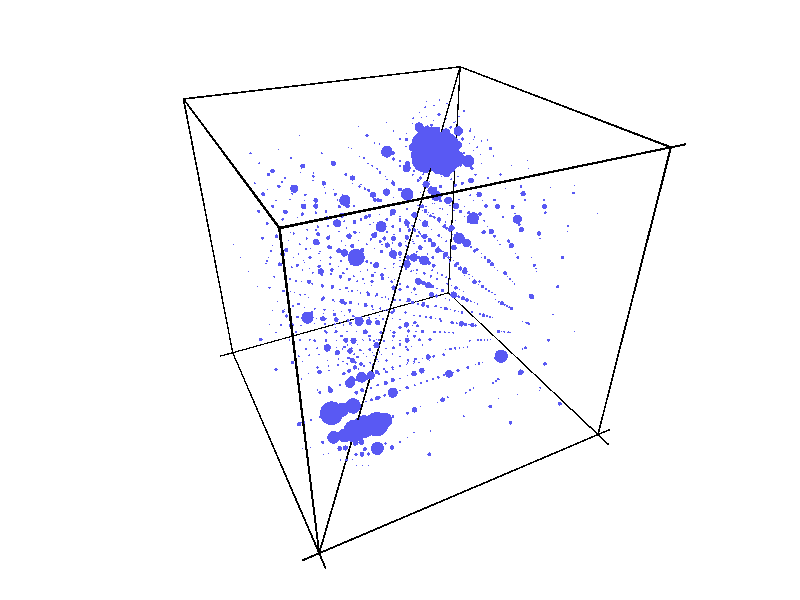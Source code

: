 #version 3.6; // 3.7
#default{ finish{ ambient 0.1 diffuse 0.9 phong 0.2}}
global_settings{assumed_gamma 1.0}

camera{perspective location <-3,-1.5,2>*1 look_at <0,0,-.2> sky <0,0,1>}

//light_source {<-2,-2,5> color rgb <1,1,1> shadowless}   

light_source {
  0*x                 // light's position (translated below)
  color rgb 1.0       // light's color
  area_light
  <1, 0, 0> <0, 1, 0> // lights spread out across this distance (x * z)
  4, 4                // total number of lights in grid (4x*4z = 16 lights)
  adaptive 0          // 0,1,2,3...
  jitter              // adds random softening of light
  circular            // make the shape of the light circular
  orient              // orient light
  translate <-2, -2, 5>   // <x y z> position of light
}

plane{<0,0,1>, -2 pigment{color rgb <1,1,1>} finish{ ambient 0.9 diffuse 0.9}}

// verticals             
#declare ticksize=.1;
cylinder {<1,1,-1>  <1,1,1>  .005 pigment{color rgb <0,0,0>} no_shadow}
cylinder {<-1,-1,-1>  <-1,-1,1>  .005 pigment{color rgb <0,0,0>} no_shadow}
cylinder {<1,-1,-1>  <1,-1,1>  .005 pigment{color rgb <0,0,0>} no_shadow}
cylinder {<-1,1,-1>  <-1,1,1>  .005 pigment{color rgb <0,0,0>} no_shadow}

// main diagonal
cylinder {<-1,-1,-1>  <1,1,1>  .005 pigment{color rgb <0,0,0>} no_shadow}

// horizontals
cylinder {<1,-1,1>  <1,1,1>  .005 pigment{color rgb <0,0,0>} no_shadow}
cylinder {<-1,-1,1>  <-1,1+ticksize,1>  .005 pigment{color rgb <0,0,0>} no_shadow}
cylinder {<1,-1-ticksize,-1>  <1,1,-1>  .005 pigment{color rgb <0,0,0>} no_shadow}
cylinder {<-1,-1-ticksize,-1>  <-1,1+ticksize,-1>  .005 pigment{color rgb <0,0,0>} no_shadow}

// others
cylinder {<-1,1,1>  <1,1,1>  .005 pigment{color rgb <0,0,0>} no_shadow}
cylinder {<-1,-1,1>  <1,-1,1>  .005 pigment{color rgb <0,0,0>} no_shadow}
cylinder {<-1-ticksize,-1,-1>  <1,-1,-1>  .005 pigment{color rgb <0,0,0>} no_shadow}
cylinder {<-1-ticksize,1,-1>  <1,1,-1>  .005 pigment{color rgb <0,0,0>} no_shadow}





sphere {<-1.000000000, -0.800000000, -0.800000000> 0.000557705 pigment{color rgb <0.10000,0.10000,0.90000>}}
sphere {<-1.000000000, -0.800000000, -0.600000000> 0.000159328 pigment{color rgb <0.10000,0.10000,0.90000>}}
sphere {<-1.000000000, -0.700000000, -0.700000000> 0.000887346 pigment{color rgb <0.10000,0.10000,0.90000>}}
sphere {<-1.000000000, -0.700000000, -0.600000000> 0.000608280 pigment{color rgb <0.10000,0.10000,0.90000>}}
sphere {<-1.000000000, -0.600000000, -0.800000000> 0.000159328 pigment{color rgb <0.10000,0.10000,0.90000>}}
sphere {<-1.000000000, -0.600000000, -0.700000000> 0.000608280 pigment{color rgb <0.10000,0.10000,0.90000>}}
sphere {<-1.000000000, -0.600000000, -0.600000000> 0.001065152 pigment{color rgb <0.10000,0.10000,0.90000>}}
sphere {<-1.000000000, -0.600000000, -0.400000000> 0.000243597 pigment{color rgb <0.10000,0.10000,0.90000>}}
sphere {<-1.000000000, -0.600000000, 0.400000000> 0.000227520 pigment{color rgb <0.10000,0.10000,0.90000>}}
sphere {<-1.000000000, -0.600000000, 0.800000000> 0.000257085 pigment{color rgb <0.10000,0.10000,0.90000>}}
sphere {<-1.000000000, -0.400000000, -0.600000000> 0.000243597 pigment{color rgb <0.10000,0.10000,0.90000>}}
sphere {<-1.000000000, -0.400000000, 0.000000000> 0.001209609 pigment{color rgb <0.10000,0.10000,0.90000>}}
sphere {<-1.000000000, -0.400000000, 0.600000000> 0.000976246 pigment{color rgb <0.10000,0.10000,0.90000>}}
sphere {<-1.000000000, -0.200000000, 0.600000000> 0.000240041 pigment{color rgb <0.10000,0.10000,0.90000>}}
sphere {<-1.000000000, 0.000000000, -0.400000000> 0.001209609 pigment{color rgb <0.10000,0.10000,0.90000>}}
sphere {<-1.000000000, 0.200000000, 0.800000000> 0.000233765 pigment{color rgb <0.10000,0.10000,0.90000>}}
sphere {<-1.000000000, 0.400000000, -0.600000000> 0.000227520 pigment{color rgb <0.10000,0.10000,0.90000>}}
sphere {<-1.000000000, 0.600000000, -0.400000000> 0.000976246 pigment{color rgb <0.10000,0.10000,0.90000>}}
sphere {<-1.000000000, 0.600000000, -0.200000000> 0.000240041 pigment{color rgb <0.10000,0.10000,0.90000>}}
sphere {<-1.000000000, 0.800000000, -0.600000000> 0.000257085 pigment{color rgb <0.10000,0.10000,0.90000>}}
sphere {<-1.000000000, 0.800000000, 0.200000000> 0.000233765 pigment{color rgb <0.10000,0.10000,0.90000>}}
sphere {<-0.900000000, -0.700000000, -0.600000000> 0.000940330 pigment{color rgb <0.10000,0.10000,0.90000>}}
sphere {<-0.900000000, -0.700000000, -0.500000000> 0.002132705 pigment{color rgb <0.10000,0.10000,0.90000>}}
sphere {<-0.900000000, -0.700000000, -0.300000000> 0.000538248 pigment{color rgb <0.10000,0.10000,0.90000>}}
sphere {<-0.900000000, -0.700000000, -0.100000000> 0.000239523 pigment{color rgb <0.10000,0.10000,0.90000>}}
sphere {<-0.900000000, -0.700000000, 0.100000000> 0.001559758 pigment{color rgb <0.10000,0.10000,0.90000>}}
sphere {<-0.900000000, -0.700000000, 0.300000000> 0.000703389 pigment{color rgb <0.10000,0.10000,0.90000>}}
sphere {<-0.900000000, -0.700000000, 0.500000000> 0.000738380 pigment{color rgb <0.10000,0.10000,0.90000>}}
sphere {<-0.900000000, -0.700000000, 0.700000000> 0.000282651 pigment{color rgb <0.10000,0.10000,0.90000>}}
sphere {<-0.900000000, -0.600000000, -0.700000000> 0.000940330 pigment{color rgb <0.10000,0.10000,0.90000>}}
sphere {<-0.900000000, -0.600000000, -0.600000000> 0.002198371 pigment{color rgb <0.10000,0.10000,0.90000>}}
sphere {<-0.900000000, -0.500000000, -0.700000000> 0.002132705 pigment{color rgb <0.10000,0.10000,0.90000>}}
sphere {<-0.900000000, -0.500000000, -0.500000000> 0.013089228 pigment{color rgb <0.10000,0.10000,0.90000>}}
sphere {<-0.900000000, -0.500000000, -0.300000000> 0.001397191 pigment{color rgb <0.10000,0.10000,0.90000>}}
sphere {<-0.900000000, -0.500000000, -0.100000000> 0.000219702 pigment{color rgb <0.10000,0.10000,0.90000>}}
sphere {<-0.900000000, -0.500000000, 0.100000000> 0.001344449 pigment{color rgb <0.10000,0.10000,0.90000>}}
sphere {<-0.900000000, -0.500000000, 0.300000000> 0.000891110 pigment{color rgb <0.10000,0.10000,0.90000>}}
sphere {<-0.900000000, -0.500000000, 0.500000000> 0.000726305 pigment{color rgb <0.10000,0.10000,0.90000>}}
sphere {<-0.900000000, -0.500000000, 0.700000000> 0.001098094 pigment{color rgb <0.10000,0.10000,0.90000>}}
sphere {<-0.900000000, -0.300000000, -0.700000000> 0.000538248 pigment{color rgb <0.10000,0.10000,0.90000>}}
sphere {<-0.900000000, -0.300000000, -0.500000000> 0.001397191 pigment{color rgb <0.10000,0.10000,0.90000>}}
sphere {<-0.900000000, -0.300000000, -0.100000000> 0.000280860 pigment{color rgb <0.10000,0.10000,0.90000>}}
sphere {<-0.900000000, -0.300000000, 0.100000000> 0.001318455 pigment{color rgb <0.10000,0.10000,0.90000>}}
sphere {<-0.900000000, -0.300000000, 0.300000000> 0.000467514 pigment{color rgb <0.10000,0.10000,0.90000>}}
sphere {<-0.900000000, -0.300000000, 0.500000000> 0.000741757 pigment{color rgb <0.10000,0.10000,0.90000>}}
sphere {<-0.900000000, -0.300000000, 0.700000000> 0.000255054 pigment{color rgb <0.10000,0.10000,0.90000>}}
sphere {<-0.900000000, -0.300000000, 0.900000000> 0.000289498 pigment{color rgb <0.10000,0.10000,0.90000>}}
sphere {<-0.900000000, -0.100000000, -0.700000000> 0.000239523 pigment{color rgb <0.10000,0.10000,0.90000>}}
sphere {<-0.900000000, -0.100000000, -0.500000000> 0.000219702 pigment{color rgb <0.10000,0.10000,0.90000>}}
sphere {<-0.900000000, -0.100000000, -0.300000000> 0.000280860 pigment{color rgb <0.10000,0.10000,0.90000>}}
sphere {<-0.900000000, -0.100000000, 0.100000000> 0.000228660 pigment{color rgb <0.10000,0.10000,0.90000>}}
sphere {<-0.900000000, -0.100000000, 0.300000000> 0.000205777 pigment{color rgb <0.10000,0.10000,0.90000>}}
sphere {<-0.900000000, -0.100000000, 0.500000000> 0.000952079 pigment{color rgb <0.10000,0.10000,0.90000>}}
sphere {<-0.900000000, -0.100000000, 0.700000000> 0.000519502 pigment{color rgb <0.10000,0.10000,0.90000>}}
sphere {<-0.900000000, 0.100000000, -0.700000000> 0.001559758 pigment{color rgb <0.10000,0.10000,0.90000>}}
sphere {<-0.900000000, 0.100000000, -0.500000000> 0.001344449 pigment{color rgb <0.10000,0.10000,0.90000>}}
sphere {<-0.900000000, 0.100000000, -0.300000000> 0.001318455 pigment{color rgb <0.10000,0.10000,0.90000>}}
sphere {<-0.900000000, 0.100000000, -0.100000000> 0.000228660 pigment{color rgb <0.10000,0.10000,0.90000>}}
sphere {<-0.900000000, 0.100000000, 0.100000000> 0.002902335 pigment{color rgb <0.10000,0.10000,0.90000>}}
sphere {<-0.900000000, 0.100000000, 0.300000000> 0.001760825 pigment{color rgb <0.10000,0.10000,0.90000>}}
sphere {<-0.900000000, 0.100000000, 0.500000000> 0.001453759 pigment{color rgb <0.10000,0.10000,0.90000>}}
sphere {<-0.900000000, 0.100000000, 0.700000000> 0.001532847 pigment{color rgb <0.10000,0.10000,0.90000>}}
sphere {<-0.900000000, 0.300000000, -0.700000000> 0.000703389 pigment{color rgb <0.10000,0.10000,0.90000>}}
sphere {<-0.900000000, 0.300000000, -0.500000000> 0.000891110 pigment{color rgb <0.10000,0.10000,0.90000>}}
sphere {<-0.900000000, 0.300000000, -0.300000000> 0.000467514 pigment{color rgb <0.10000,0.10000,0.90000>}}
sphere {<-0.900000000, 0.300000000, -0.100000000> 0.000205777 pigment{color rgb <0.10000,0.10000,0.90000>}}
sphere {<-0.900000000, 0.300000000, 0.100000000> 0.001760825 pigment{color rgb <0.10000,0.10000,0.90000>}}
sphere {<-0.900000000, 0.300000000, 0.500000000> 0.001435318 pigment{color rgb <0.10000,0.10000,0.90000>}}
sphere {<-0.900000000, 0.300000000, 0.700000000> 0.001077407 pigment{color rgb <0.10000,0.10000,0.90000>}}
sphere {<-0.900000000, 0.500000000, -0.700000000> 0.000738380 pigment{color rgb <0.10000,0.10000,0.90000>}}
sphere {<-0.900000000, 0.500000000, -0.500000000> 0.000726305 pigment{color rgb <0.10000,0.10000,0.90000>}}
sphere {<-0.900000000, 0.500000000, -0.300000000> 0.000741757 pigment{color rgb <0.10000,0.10000,0.90000>}}
sphere {<-0.900000000, 0.500000000, -0.100000000> 0.000952079 pigment{color rgb <0.10000,0.10000,0.90000>}}
sphere {<-0.900000000, 0.500000000, 0.100000000> 0.001453759 pigment{color rgb <0.10000,0.10000,0.90000>}}
sphere {<-0.900000000, 0.500000000, 0.300000000> 0.001435318 pigment{color rgb <0.10000,0.10000,0.90000>}}
sphere {<-0.900000000, 0.500000000, 0.500000000> 0.002010836 pigment{color rgb <0.10000,0.10000,0.90000>}}
sphere {<-0.900000000, 0.500000000, 0.700000000> 0.000766429 pigment{color rgb <0.10000,0.10000,0.90000>}}
sphere {<-0.900000000, 0.700000000, -0.700000000> 0.000282651 pigment{color rgb <0.10000,0.10000,0.90000>}}
sphere {<-0.900000000, 0.700000000, -0.500000000> 0.001098094 pigment{color rgb <0.10000,0.10000,0.90000>}}
sphere {<-0.900000000, 0.700000000, -0.300000000> 0.000255054 pigment{color rgb <0.10000,0.10000,0.90000>}}
sphere {<-0.900000000, 0.700000000, -0.100000000> 0.000519502 pigment{color rgb <0.10000,0.10000,0.90000>}}
sphere {<-0.900000000, 0.700000000, 0.100000000> 0.001532847 pigment{color rgb <0.10000,0.10000,0.90000>}}
sphere {<-0.900000000, 0.700000000, 0.300000000> 0.001077407 pigment{color rgb <0.10000,0.10000,0.90000>}}
sphere {<-0.900000000, 0.700000000, 0.500000000> 0.000766429 pigment{color rgb <0.10000,0.10000,0.90000>}}
sphere {<-0.900000000, 0.900000000, -0.300000000> 0.000289498 pigment{color rgb <0.10000,0.10000,0.90000>}}
sphere {<-0.800000000, -1.000000000, -0.800000000> 0.000557705 pigment{color rgb <0.10000,0.10000,0.90000>}}
sphere {<-0.800000000, -1.000000000, -0.600000000> 0.000159328 pigment{color rgb <0.10000,0.10000,0.90000>}}
sphere {<-0.800000000, -0.800000000, -1.000000000> 0.000557705 pigment{color rgb <0.10000,0.10000,0.90000>}}
sphere {<-0.800000000, -0.800000000, -0.200000000> 0.011571927 pigment{color rgb <0.10000,0.10000,0.90000>}}
sphere {<-0.800000000, -0.800000000, 0.400000000> 0.011764479 pigment{color rgb <0.10000,0.10000,0.90000>}}
sphere {<-0.800000000, -0.800000000, 0.800000000> 0.012956973 pigment{color rgb <0.10000,0.10000,0.90000>}}
sphere {<-0.800000000, -0.700000000, -0.700000000> 0.002805903 pigment{color rgb <0.10000,0.10000,0.90000>}}
sphere {<-0.800000000, -0.700000000, -0.600000000> 0.003526343 pigment{color rgb <0.10000,0.10000,0.90000>}}
sphere {<-0.800000000, -0.600000000, -1.000000000> 0.000159328 pigment{color rgb <0.10000,0.10000,0.90000>}}
sphere {<-0.800000000, -0.600000000, -0.700000000> 0.003526343 pigment{color rgb <0.10000,0.10000,0.90000>}}
sphere {<-0.800000000, -0.600000000, -0.600000000> 0.009313018 pigment{color rgb <0.10000,0.10000,0.90000>}}
sphere {<-0.800000000, -0.600000000, -0.400000000> 0.007090334 pigment{color rgb <0.10000,0.10000,0.90000>}}
sphere {<-0.800000000, -0.600000000, -0.200000000> 0.004646003 pigment{color rgb <0.10000,0.10000,0.90000>}}
sphere {<-0.800000000, -0.600000000, 0.000000000> 0.000614946 pigment{color rgb <0.10000,0.10000,0.90000>}}
sphere {<-0.800000000, -0.600000000, 0.200000000> 0.000632413 pigment{color rgb <0.10000,0.10000,0.90000>}}
sphere {<-0.800000000, -0.600000000, 0.400000000> 0.001587379 pigment{color rgb <0.10000,0.10000,0.90000>}}
sphere {<-0.800000000, -0.600000000, 0.600000000> 0.002742082 pigment{color rgb <0.10000,0.10000,0.90000>}}
sphere {<-0.800000000, -0.600000000, 0.800000000> 0.001227583 pigment{color rgb <0.10000,0.10000,0.90000>}}
sphere {<-0.800000000, -0.400000000, -0.600000000> 0.007090334 pigment{color rgb <0.10000,0.10000,0.90000>}}
sphere {<-0.800000000, -0.400000000, -0.200000000> 0.000996619 pigment{color rgb <0.10000,0.10000,0.90000>}}
sphere {<-0.800000000, -0.400000000, 0.000000000> 0.000751352 pigment{color rgb <0.10000,0.10000,0.90000>}}
sphere {<-0.800000000, -0.400000000, 0.200000000> 0.000579520 pigment{color rgb <0.10000,0.10000,0.90000>}}
sphere {<-0.800000000, -0.400000000, 0.400000000> 0.001172061 pigment{color rgb <0.10000,0.10000,0.90000>}}
sphere {<-0.800000000, -0.400000000, 0.600000000> 0.000817843 pigment{color rgb <0.10000,0.10000,0.90000>}}
sphere {<-0.800000000, -0.400000000, 0.800000000> 0.000205454 pigment{color rgb <0.10000,0.10000,0.90000>}}
sphere {<-0.800000000, -0.200000000, -0.800000000> 0.011571927 pigment{color rgb <0.10000,0.10000,0.90000>}}
sphere {<-0.800000000, -0.200000000, -0.600000000> 0.004646003 pigment{color rgb <0.10000,0.10000,0.90000>}}
sphere {<-0.800000000, -0.200000000, -0.400000000> 0.000996619 pigment{color rgb <0.10000,0.10000,0.90000>}}
sphere {<-0.800000000, -0.200000000, 0.000000000> 0.000192323 pigment{color rgb <0.10000,0.10000,0.90000>}}
sphere {<-0.800000000, -0.200000000, 0.400000000> 0.000372337 pigment{color rgb <0.10000,0.10000,0.90000>}}
sphere {<-0.800000000, -0.200000000, 0.600000000> 0.000209342 pigment{color rgb <0.10000,0.10000,0.90000>}}
sphere {<-0.800000000, -0.200000000, 0.800000000> 0.000210360 pigment{color rgb <0.10000,0.10000,0.90000>}}
sphere {<-0.800000000, 0.000000000, -0.600000000> 0.000614946 pigment{color rgb <0.10000,0.10000,0.90000>}}
sphere {<-0.800000000, 0.000000000, -0.400000000> 0.000751352 pigment{color rgb <0.10000,0.10000,0.90000>}}
sphere {<-0.800000000, 0.000000000, -0.200000000> 0.000192323 pigment{color rgb <0.10000,0.10000,0.90000>}}
sphere {<-0.800000000, 0.000000000, 0.200000000> 0.000912956 pigment{color rgb <0.10000,0.10000,0.90000>}}
sphere {<-0.800000000, 0.000000000, 0.400000000> 0.002422680 pigment{color rgb <0.10000,0.10000,0.90000>}}
sphere {<-0.800000000, 0.000000000, 0.600000000> 0.001183676 pigment{color rgb <0.10000,0.10000,0.90000>}}
sphere {<-0.800000000, 0.000000000, 0.800000000> 0.000594714 pigment{color rgb <0.10000,0.10000,0.90000>}}
sphere {<-0.800000000, 0.200000000, -0.600000000> 0.000632413 pigment{color rgb <0.10000,0.10000,0.90000>}}
sphere {<-0.800000000, 0.200000000, -0.400000000> 0.000579520 pigment{color rgb <0.10000,0.10000,0.90000>}}
sphere {<-0.800000000, 0.200000000, 0.000000000> 0.000912956 pigment{color rgb <0.10000,0.10000,0.90000>}}
sphere {<-0.800000000, 0.200000000, 0.200000000> 0.005178707 pigment{color rgb <0.10000,0.10000,0.90000>}}
sphere {<-0.800000000, 0.200000000, 0.400000000> 0.000721696 pigment{color rgb <0.10000,0.10000,0.90000>}}
sphere {<-0.800000000, 0.200000000, 0.600000000> 0.000405766 pigment{color rgb <0.10000,0.10000,0.90000>}}
sphere {<-0.800000000, 0.200000000, 0.800000000> 0.000203869 pigment{color rgb <0.10000,0.10000,0.90000>}}
sphere {<-0.800000000, 0.400000000, -0.800000000> 0.011764479 pigment{color rgb <0.10000,0.10000,0.90000>}}
sphere {<-0.800000000, 0.400000000, -0.600000000> 0.001587379 pigment{color rgb <0.10000,0.10000,0.90000>}}
sphere {<-0.800000000, 0.400000000, -0.400000000> 0.001172061 pigment{color rgb <0.10000,0.10000,0.90000>}}
sphere {<-0.800000000, 0.400000000, -0.200000000> 0.000372337 pigment{color rgb <0.10000,0.10000,0.90000>}}
sphere {<-0.800000000, 0.400000000, 0.000000000> 0.002422680 pigment{color rgb <0.10000,0.10000,0.90000>}}
sphere {<-0.800000000, 0.400000000, 0.200000000> 0.000721696 pigment{color rgb <0.10000,0.10000,0.90000>}}
sphere {<-0.800000000, 0.400000000, 0.600000000> 0.000381933 pigment{color rgb <0.10000,0.10000,0.90000>}}
sphere {<-0.800000000, 0.400000000, 0.800000000> 0.000191894 pigment{color rgb <0.10000,0.10000,0.90000>}}
sphere {<-0.800000000, 0.600000000, -0.600000000> 0.002742082 pigment{color rgb <0.10000,0.10000,0.90000>}}
sphere {<-0.800000000, 0.600000000, -0.400000000> 0.000817843 pigment{color rgb <0.10000,0.10000,0.90000>}}
sphere {<-0.800000000, 0.600000000, -0.200000000> 0.000209342 pigment{color rgb <0.10000,0.10000,0.90000>}}
sphere {<-0.800000000, 0.600000000, 0.000000000> 0.001183676 pigment{color rgb <0.10000,0.10000,0.90000>}}
sphere {<-0.800000000, 0.600000000, 0.200000000> 0.000405766 pigment{color rgb <0.10000,0.10000,0.90000>}}
sphere {<-0.800000000, 0.600000000, 0.400000000> 0.000381933 pigment{color rgb <0.10000,0.10000,0.90000>}}
sphere {<-0.800000000, 0.600000000, 0.800000000> 0.002535873 pigment{color rgb <0.10000,0.10000,0.90000>}}
sphere {<-0.800000000, 0.800000000, -0.800000000> 0.012956973 pigment{color rgb <0.10000,0.10000,0.90000>}}
sphere {<-0.800000000, 0.800000000, -0.600000000> 0.001227583 pigment{color rgb <0.10000,0.10000,0.90000>}}
sphere {<-0.800000000, 0.800000000, -0.400000000> 0.000205454 pigment{color rgb <0.10000,0.10000,0.90000>}}
sphere {<-0.800000000, 0.800000000, -0.200000000> 0.000210360 pigment{color rgb <0.10000,0.10000,0.90000>}}
sphere {<-0.800000000, 0.800000000, 0.000000000> 0.000594714 pigment{color rgb <0.10000,0.10000,0.90000>}}
sphere {<-0.800000000, 0.800000000, 0.200000000> 0.000203869 pigment{color rgb <0.10000,0.10000,0.90000>}}
sphere {<-0.800000000, 0.800000000, 0.400000000> 0.000191894 pigment{color rgb <0.10000,0.10000,0.90000>}}
sphere {<-0.800000000, 0.800000000, 0.600000000> 0.002535873 pigment{color rgb <0.10000,0.10000,0.90000>}}
sphere {<-0.700000000, -1.000000000, -0.700000000> 0.000887346 pigment{color rgb <0.10000,0.10000,0.90000>}}
sphere {<-0.700000000, -1.000000000, -0.600000000> 0.000608280 pigment{color rgb <0.10000,0.10000,0.90000>}}
sphere {<-0.700000000, -0.900000000, -0.600000000> 0.000940330 pigment{color rgb <0.10000,0.10000,0.90000>}}
sphere {<-0.700000000, -0.900000000, -0.500000000> 0.002132705 pigment{color rgb <0.10000,0.10000,0.90000>}}
sphere {<-0.700000000, -0.900000000, -0.300000000> 0.000538248 pigment{color rgb <0.10000,0.10000,0.90000>}}
sphere {<-0.700000000, -0.900000000, -0.100000000> 0.000239523 pigment{color rgb <0.10000,0.10000,0.90000>}}
sphere {<-0.700000000, -0.900000000, 0.100000000> 0.001559758 pigment{color rgb <0.10000,0.10000,0.90000>}}
sphere {<-0.700000000, -0.900000000, 0.300000000> 0.000703389 pigment{color rgb <0.10000,0.10000,0.90000>}}
sphere {<-0.700000000, -0.900000000, 0.500000000> 0.000738380 pigment{color rgb <0.10000,0.10000,0.90000>}}
sphere {<-0.700000000, -0.900000000, 0.700000000> 0.000282651 pigment{color rgb <0.10000,0.10000,0.90000>}}
sphere {<-0.700000000, -0.800000000, -0.700000000> 0.002805903 pigment{color rgb <0.10000,0.10000,0.90000>}}
sphere {<-0.700000000, -0.800000000, -0.600000000> 0.003526343 pigment{color rgb <0.10000,0.10000,0.90000>}}
sphere {<-0.700000000, -0.700000000, -1.000000000> 0.000887346 pigment{color rgb <0.10000,0.10000,0.90000>}}
sphere {<-0.700000000, -0.700000000, -0.800000000> 0.002805903 pigment{color rgb <0.10000,0.10000,0.90000>}}
sphere {<-0.700000000, -0.700000000, -0.700000000> 0.008335817 pigment{color rgb <0.10000,0.10000,0.90000>}}
sphere {<-0.700000000, -0.700000000, -0.600000000> 0.014587609 pigment{color rgb <0.10000,0.10000,0.90000>}}
sphere {<-0.700000000, -0.700000000, -0.500000000> 0.037916073 pigment{color rgb <0.10000,0.10000,0.90000>}}
sphere {<-0.700000000, -0.700000000, -0.300000000> 0.003434368 pigment{color rgb <0.10000,0.10000,0.90000>}}
sphere {<-0.700000000, -0.700000000, 0.100000000> 0.006577022 pigment{color rgb <0.10000,0.10000,0.90000>}}
sphere {<-0.700000000, -0.700000000, 0.300000000> 0.011837647 pigment{color rgb <0.10000,0.10000,0.90000>}}
sphere {<-0.700000000, -0.700000000, 0.700000000> 0.006458080 pigment{color rgb <0.10000,0.10000,0.90000>}}
sphere {<-0.700000000, -0.600000000, -1.000000000> 0.000608280 pigment{color rgb <0.10000,0.10000,0.90000>}}
sphere {<-0.700000000, -0.600000000, -0.900000000> 0.000940330 pigment{color rgb <0.10000,0.10000,0.90000>}}
sphere {<-0.700000000, -0.600000000, -0.800000000> 0.003526343 pigment{color rgb <0.10000,0.10000,0.90000>}}
sphere {<-0.700000000, -0.600000000, -0.700000000> 0.014587609 pigment{color rgb <0.10000,0.10000,0.90000>}}
sphere {<-0.700000000, -0.600000000, -0.600000000> 0.016970219 pigment{color rgb <0.10000,0.10000,0.90000>}}
sphere {<-0.700000000, -0.500000000, -0.900000000> 0.002132705 pigment{color rgb <0.10000,0.10000,0.90000>}}
sphere {<-0.700000000, -0.500000000, -0.700000000> 0.037916073 pigment{color rgb <0.10000,0.10000,0.90000>}}
sphere {<-0.700000000, -0.500000000, -0.500000000> 0.068491530 pigment{color rgb <0.10000,0.10000,0.90000>}}
sphere {<-0.700000000, -0.500000000, -0.300000000> 0.008161442 pigment{color rgb <0.10000,0.10000,0.90000>}}
sphere {<-0.700000000, -0.500000000, -0.100000000> 0.003209447 pigment{color rgb <0.10000,0.10000,0.90000>}}
sphere {<-0.700000000, -0.500000000, 0.100000000> 0.006070344 pigment{color rgb <0.10000,0.10000,0.90000>}}
sphere {<-0.700000000, -0.500000000, 0.300000000> 0.004882232 pigment{color rgb <0.10000,0.10000,0.90000>}}
sphere {<-0.700000000, -0.500000000, 0.500000000> 0.007970876 pigment{color rgb <0.10000,0.10000,0.90000>}}
sphere {<-0.700000000, -0.500000000, 0.700000000> 0.005218263 pigment{color rgb <0.10000,0.10000,0.90000>}}
sphere {<-0.700000000, -0.500000000, 0.900000000> 0.000551036 pigment{color rgb <0.10000,0.10000,0.90000>}}
sphere {<-0.700000000, -0.300000000, -0.900000000> 0.000538248 pigment{color rgb <0.10000,0.10000,0.90000>}}
sphere {<-0.700000000, -0.300000000, -0.700000000> 0.003434368 pigment{color rgb <0.10000,0.10000,0.90000>}}
sphere {<-0.700000000, -0.300000000, -0.500000000> 0.008161442 pigment{color rgb <0.10000,0.10000,0.90000>}}
sphere {<-0.700000000, -0.300000000, -0.300000000> 0.006937989 pigment{color rgb <0.10000,0.10000,0.90000>}}
sphere {<-0.700000000, -0.300000000, -0.100000000> 0.007529364 pigment{color rgb <0.10000,0.10000,0.90000>}}
sphere {<-0.700000000, -0.300000000, 0.100000000> 0.008584626 pigment{color rgb <0.10000,0.10000,0.90000>}}
sphere {<-0.700000000, -0.300000000, 0.300000000> 0.011200784 pigment{color rgb <0.10000,0.10000,0.90000>}}
sphere {<-0.700000000, -0.300000000, 0.500000000> 0.005044928 pigment{color rgb <0.10000,0.10000,0.90000>}}
sphere {<-0.700000000, -0.300000000, 0.700000000> 0.008537844 pigment{color rgb <0.10000,0.10000,0.90000>}}
sphere {<-0.700000000, -0.300000000, 0.900000000> 0.001042357 pigment{color rgb <0.10000,0.10000,0.90000>}}
sphere {<-0.700000000, -0.100000000, -0.900000000> 0.000239523 pigment{color rgb <0.10000,0.10000,0.90000>}}
sphere {<-0.700000000, -0.100000000, -0.500000000> 0.003209447 pigment{color rgb <0.10000,0.10000,0.90000>}}
sphere {<-0.700000000, -0.100000000, -0.300000000> 0.007529364 pigment{color rgb <0.10000,0.10000,0.90000>}}
sphere {<-0.700000000, -0.100000000, 0.100000000> 0.005782043 pigment{color rgb <0.10000,0.10000,0.90000>}}
sphere {<-0.700000000, -0.100000000, 0.300000000> 0.009323321 pigment{color rgb <0.10000,0.10000,0.90000>}}
sphere {<-0.700000000, -0.100000000, 0.500000000> 0.006610717 pigment{color rgb <0.10000,0.10000,0.90000>}}
sphere {<-0.700000000, -0.100000000, 0.700000000> 0.004360663 pigment{color rgb <0.10000,0.10000,0.90000>}}
sphere {<-0.700000000, -0.100000000, 0.900000000> 0.000509330 pigment{color rgb <0.10000,0.10000,0.90000>}}
sphere {<-0.700000000, 0.100000000, -0.900000000> 0.001559758 pigment{color rgb <0.10000,0.10000,0.90000>}}
sphere {<-0.700000000, 0.100000000, -0.700000000> 0.006577022 pigment{color rgb <0.10000,0.10000,0.90000>}}
sphere {<-0.700000000, 0.100000000, -0.500000000> 0.006070344 pigment{color rgb <0.10000,0.10000,0.90000>}}
sphere {<-0.700000000, 0.100000000, -0.300000000> 0.008584626 pigment{color rgb <0.10000,0.10000,0.90000>}}
sphere {<-0.700000000, 0.100000000, -0.100000000> 0.005782043 pigment{color rgb <0.10000,0.10000,0.90000>}}
sphere {<-0.700000000, 0.100000000, 0.100000000> 0.006185625 pigment{color rgb <0.10000,0.10000,0.90000>}}
sphere {<-0.700000000, 0.100000000, 0.300000000> 0.012118777 pigment{color rgb <0.10000,0.10000,0.90000>}}
sphere {<-0.700000000, 0.100000000, 0.500000000> 0.007747811 pigment{color rgb <0.10000,0.10000,0.90000>}}
sphere {<-0.700000000, 0.100000000, 0.700000000> 0.009219361 pigment{color rgb <0.10000,0.10000,0.90000>}}
sphere {<-0.700000000, 0.100000000, 0.900000000> 0.000487214 pigment{color rgb <0.10000,0.10000,0.90000>}}
sphere {<-0.700000000, 0.300000000, -0.900000000> 0.000703389 pigment{color rgb <0.10000,0.10000,0.90000>}}
sphere {<-0.700000000, 0.300000000, -0.700000000> 0.011837647 pigment{color rgb <0.10000,0.10000,0.90000>}}
sphere {<-0.700000000, 0.300000000, -0.500000000> 0.004882232 pigment{color rgb <0.10000,0.10000,0.90000>}}
sphere {<-0.700000000, 0.300000000, -0.300000000> 0.011200784 pigment{color rgb <0.10000,0.10000,0.90000>}}
sphere {<-0.700000000, 0.300000000, -0.100000000> 0.009323321 pigment{color rgb <0.10000,0.10000,0.90000>}}
sphere {<-0.700000000, 0.300000000, 0.100000000> 0.012118777 pigment{color rgb <0.10000,0.10000,0.90000>}}
sphere {<-0.700000000, 0.300000000, 0.300000000> 0.010606507 pigment{color rgb <0.10000,0.10000,0.90000>}}
sphere {<-0.700000000, 0.300000000, 0.500000000> 0.009338790 pigment{color rgb <0.10000,0.10000,0.90000>}}
sphere {<-0.700000000, 0.300000000, 0.700000000> 0.010418349 pigment{color rgb <0.10000,0.10000,0.90000>}}
sphere {<-0.700000000, 0.300000000, 0.900000000> 0.000746580 pigment{color rgb <0.10000,0.10000,0.90000>}}
sphere {<-0.700000000, 0.500000000, -0.900000000> 0.000738380 pigment{color rgb <0.10000,0.10000,0.90000>}}
sphere {<-0.700000000, 0.500000000, -0.500000000> 0.007970876 pigment{color rgb <0.10000,0.10000,0.90000>}}
sphere {<-0.700000000, 0.500000000, -0.300000000> 0.005044928 pigment{color rgb <0.10000,0.10000,0.90000>}}
sphere {<-0.700000000, 0.500000000, -0.100000000> 0.006610717 pigment{color rgb <0.10000,0.10000,0.90000>}}
sphere {<-0.700000000, 0.500000000, 0.100000000> 0.007747811 pigment{color rgb <0.10000,0.10000,0.90000>}}
sphere {<-0.700000000, 0.500000000, 0.300000000> 0.009338790 pigment{color rgb <0.10000,0.10000,0.90000>}}
sphere {<-0.700000000, 0.500000000, 0.500000000> 0.012856833 pigment{color rgb <0.10000,0.10000,0.90000>}}
sphere {<-0.700000000, 0.500000000, 0.700000000> 0.006221432 pigment{color rgb <0.10000,0.10000,0.90000>}}
sphere {<-0.700000000, 0.500000000, 0.900000000> 0.000235811 pigment{color rgb <0.10000,0.10000,0.90000>}}
sphere {<-0.700000000, 0.700000000, -0.900000000> 0.000282651 pigment{color rgb <0.10000,0.10000,0.90000>}}
sphere {<-0.700000000, 0.700000000, -0.700000000> 0.006458080 pigment{color rgb <0.10000,0.10000,0.90000>}}
sphere {<-0.700000000, 0.700000000, -0.500000000> 0.005218263 pigment{color rgb <0.10000,0.10000,0.90000>}}
sphere {<-0.700000000, 0.700000000, -0.300000000> 0.008537844 pigment{color rgb <0.10000,0.10000,0.90000>}}
sphere {<-0.700000000, 0.700000000, -0.100000000> 0.004360663 pigment{color rgb <0.10000,0.10000,0.90000>}}
sphere {<-0.700000000, 0.700000000, 0.100000000> 0.009219361 pigment{color rgb <0.10000,0.10000,0.90000>}}
sphere {<-0.700000000, 0.700000000, 0.300000000> 0.010418349 pigment{color rgb <0.10000,0.10000,0.90000>}}
sphere {<-0.700000000, 0.700000000, 0.500000000> 0.006221432 pigment{color rgb <0.10000,0.10000,0.90000>}}
sphere {<-0.700000000, 0.700000000, 0.700000000> 0.007312766 pigment{color rgb <0.10000,0.10000,0.90000>}}
sphere {<-0.700000000, 0.700000000, 0.900000000> 0.000533062 pigment{color rgb <0.10000,0.10000,0.90000>}}
sphere {<-0.700000000, 0.900000000, -0.500000000> 0.000551036 pigment{color rgb <0.10000,0.10000,0.90000>}}
sphere {<-0.700000000, 0.900000000, -0.300000000> 0.001042357 pigment{color rgb <0.10000,0.10000,0.90000>}}
sphere {<-0.700000000, 0.900000000, -0.100000000> 0.000509330 pigment{color rgb <0.10000,0.10000,0.90000>}}
sphere {<-0.700000000, 0.900000000, 0.100000000> 0.000487214 pigment{color rgb <0.10000,0.10000,0.90000>}}
sphere {<-0.700000000, 0.900000000, 0.300000000> 0.000746580 pigment{color rgb <0.10000,0.10000,0.90000>}}
sphere {<-0.700000000, 0.900000000, 0.500000000> 0.000235811 pigment{color rgb <0.10000,0.10000,0.90000>}}
sphere {<-0.700000000, 0.900000000, 0.700000000> 0.000533062 pigment{color rgb <0.10000,0.10000,0.90000>}}
sphere {<-0.600000000, -1.000000000, -0.800000000> 0.000159328 pigment{color rgb <0.10000,0.10000,0.90000>}}
sphere {<-0.600000000, -1.000000000, -0.700000000> 0.000608280 pigment{color rgb <0.10000,0.10000,0.90000>}}
sphere {<-0.600000000, -1.000000000, -0.600000000> 0.001065152 pigment{color rgb <0.10000,0.10000,0.90000>}}
sphere {<-0.600000000, -1.000000000, -0.400000000> 0.000243597 pigment{color rgb <0.10000,0.10000,0.90000>}}
sphere {<-0.600000000, -1.000000000, 0.400000000> 0.000227520 pigment{color rgb <0.10000,0.10000,0.90000>}}
sphere {<-0.600000000, -1.000000000, 0.800000000> 0.000257085 pigment{color rgb <0.10000,0.10000,0.90000>}}
sphere {<-0.600000000, -0.900000000, -0.700000000> 0.000940330 pigment{color rgb <0.10000,0.10000,0.90000>}}
sphere {<-0.600000000, -0.900000000, -0.600000000> 0.002198371 pigment{color rgb <0.10000,0.10000,0.90000>}}
sphere {<-0.600000000, -0.800000000, -1.000000000> 0.000159328 pigment{color rgb <0.10000,0.10000,0.90000>}}
sphere {<-0.600000000, -0.800000000, -0.700000000> 0.003526343 pigment{color rgb <0.10000,0.10000,0.90000>}}
sphere {<-0.600000000, -0.800000000, -0.600000000> 0.009313018 pigment{color rgb <0.10000,0.10000,0.90000>}}
sphere {<-0.600000000, -0.800000000, -0.400000000> 0.007090334 pigment{color rgb <0.10000,0.10000,0.90000>}}
sphere {<-0.600000000, -0.800000000, -0.200000000> 0.004646003 pigment{color rgb <0.10000,0.10000,0.90000>}}
sphere {<-0.600000000, -0.800000000, 0.000000000> 0.000614946 pigment{color rgb <0.10000,0.10000,0.90000>}}
sphere {<-0.600000000, -0.800000000, 0.200000000> 0.000632413 pigment{color rgb <0.10000,0.10000,0.90000>}}
sphere {<-0.600000000, -0.800000000, 0.400000000> 0.001587379 pigment{color rgb <0.10000,0.10000,0.90000>}}
sphere {<-0.600000000, -0.800000000, 0.600000000> 0.002742082 pigment{color rgb <0.10000,0.10000,0.90000>}}
sphere {<-0.600000000, -0.800000000, 0.800000000> 0.001227583 pigment{color rgb <0.10000,0.10000,0.90000>}}
sphere {<-0.600000000, -0.700000000, -1.000000000> 0.000608280 pigment{color rgb <0.10000,0.10000,0.90000>}}
sphere {<-0.600000000, -0.700000000, -0.900000000> 0.000940330 pigment{color rgb <0.10000,0.10000,0.90000>}}
sphere {<-0.600000000, -0.700000000, -0.800000000> 0.003526343 pigment{color rgb <0.10000,0.10000,0.90000>}}
sphere {<-0.600000000, -0.700000000, -0.700000000> 0.014587609 pigment{color rgb <0.10000,0.10000,0.90000>}}
sphere {<-0.600000000, -0.700000000, -0.600000000> 0.016970219 pigment{color rgb <0.10000,0.10000,0.90000>}}
sphere {<-0.600000000, -0.600000000, -1.000000000> 0.001065152 pigment{color rgb <0.10000,0.10000,0.90000>}}
sphere {<-0.600000000, -0.600000000, -0.900000000> 0.002198371 pigment{color rgb <0.10000,0.10000,0.90000>}}
sphere {<-0.600000000, -0.600000000, -0.800000000> 0.009313018 pigment{color rgb <0.10000,0.10000,0.90000>}}
sphere {<-0.600000000, -0.600000000, -0.700000000> 0.016970219 pigment{color rgb <0.10000,0.10000,0.90000>}}
sphere {<-0.600000000, -0.600000000, -0.600000000> 0.065588041 pigment{color rgb <0.10000,0.10000,0.90000>}}
sphere {<-0.600000000, -0.600000000, -0.400000000> 0.043554318 pigment{color rgb <0.10000,0.10000,0.90000>}}
sphere {<-0.600000000, -0.600000000, -0.200000000> 0.017449905 pigment{color rgb <0.10000,0.10000,0.90000>}}
sphere {<-0.600000000, -0.600000000, 0.000000000> 0.014617223 pigment{color rgb <0.10000,0.10000,0.90000>}}
sphere {<-0.600000000, -0.600000000, 0.200000000> 0.007516210 pigment{color rgb <0.10000,0.10000,0.90000>}}
sphere {<-0.600000000, -0.600000000, 0.400000000> 0.007074736 pigment{color rgb <0.10000,0.10000,0.90000>}}
sphere {<-0.600000000, -0.600000000, 0.600000000> 0.017899627 pigment{color rgb <0.10000,0.10000,0.90000>}}
sphere {<-0.600000000, -0.600000000, 0.800000000> 0.011991078 pigment{color rgb <0.10000,0.10000,0.90000>}}
sphere {<-0.600000000, -0.400000000, -1.000000000> 0.000243597 pigment{color rgb <0.10000,0.10000,0.90000>}}
sphere {<-0.600000000, -0.400000000, -0.800000000> 0.007090334 pigment{color rgb <0.10000,0.10000,0.90000>}}
sphere {<-0.600000000, -0.400000000, -0.600000000> 0.043554318 pigment{color rgb <0.10000,0.10000,0.90000>}}
sphere {<-0.600000000, -0.400000000, -0.400000000> 0.008119417 pigment{color rgb <0.10000,0.10000,0.90000>}}
sphere {<-0.600000000, -0.400000000, -0.200000000> 0.005125642 pigment{color rgb <0.10000,0.10000,0.90000>}}
sphere {<-0.600000000, -0.400000000, 0.000000000> 0.006948323 pigment{color rgb <0.10000,0.10000,0.90000>}}
sphere {<-0.600000000, -0.400000000, 0.200000000> 0.003038295 pigment{color rgb <0.10000,0.10000,0.90000>}}
sphere {<-0.600000000, -0.400000000, 0.400000000> 0.008887916 pigment{color rgb <0.10000,0.10000,0.90000>}}
sphere {<-0.600000000, -0.400000000, 0.600000000> 0.003999785 pigment{color rgb <0.10000,0.10000,0.90000>}}
sphere {<-0.600000000, -0.400000000, 0.800000000> 0.000457054 pigment{color rgb <0.10000,0.10000,0.90000>}}
sphere {<-0.600000000, -0.200000000, -0.800000000> 0.004646003 pigment{color rgb <0.10000,0.10000,0.90000>}}
sphere {<-0.600000000, -0.200000000, -0.600000000> 0.017449905 pigment{color rgb <0.10000,0.10000,0.90000>}}
sphere {<-0.600000000, -0.200000000, -0.400000000> 0.005125642 pigment{color rgb <0.10000,0.10000,0.90000>}}
sphere {<-0.600000000, -0.200000000, -0.200000000> 0.008221728 pigment{color rgb <0.10000,0.10000,0.90000>}}
sphere {<-0.600000000, -0.200000000, 0.000000000> 0.004491721 pigment{color rgb <0.10000,0.10000,0.90000>}}
sphere {<-0.600000000, -0.200000000, 0.200000000> 0.001979726 pigment{color rgb <0.10000,0.10000,0.90000>}}
sphere {<-0.600000000, -0.200000000, 0.400000000> 0.004440725 pigment{color rgb <0.10000,0.10000,0.90000>}}
sphere {<-0.600000000, -0.200000000, 0.600000000> 0.006528554 pigment{color rgb <0.10000,0.10000,0.90000>}}
sphere {<-0.600000000, -0.200000000, 0.800000000> 0.001348582 pigment{color rgb <0.10000,0.10000,0.90000>}}
sphere {<-0.600000000, 0.000000000, -0.800000000> 0.000614946 pigment{color rgb <0.10000,0.10000,0.90000>}}
sphere {<-0.600000000, 0.000000000, -0.600000000> 0.014617223 pigment{color rgb <0.10000,0.10000,0.90000>}}
sphere {<-0.600000000, 0.000000000, -0.400000000> 0.006948323 pigment{color rgb <0.10000,0.10000,0.90000>}}
sphere {<-0.600000000, 0.000000000, -0.200000000> 0.004491721 pigment{color rgb <0.10000,0.10000,0.90000>}}
sphere {<-0.600000000, 0.000000000, 0.200000000> 0.001036600 pigment{color rgb <0.10000,0.10000,0.90000>}}
sphere {<-0.600000000, 0.000000000, 0.400000000> 0.006104851 pigment{color rgb <0.10000,0.10000,0.90000>}}
sphere {<-0.600000000, 0.000000000, 0.600000000> 0.015755978 pigment{color rgb <0.10000,0.10000,0.90000>}}
sphere {<-0.600000000, 0.000000000, 0.800000000> 0.001984502 pigment{color rgb <0.10000,0.10000,0.90000>}}
sphere {<-0.600000000, 0.200000000, -0.800000000> 0.000632413 pigment{color rgb <0.10000,0.10000,0.90000>}}
sphere {<-0.600000000, 0.200000000, -0.600000000> 0.007516210 pigment{color rgb <0.10000,0.10000,0.90000>}}
sphere {<-0.600000000, 0.200000000, -0.400000000> 0.003038295 pigment{color rgb <0.10000,0.10000,0.90000>}}
sphere {<-0.600000000, 0.200000000, -0.200000000> 0.001979726 pigment{color rgb <0.10000,0.10000,0.90000>}}
sphere {<-0.600000000, 0.200000000, 0.000000000> 0.001036600 pigment{color rgb <0.10000,0.10000,0.90000>}}
sphere {<-0.600000000, 0.200000000, 0.200000000> 0.003840185 pigment{color rgb <0.10000,0.10000,0.90000>}}
sphere {<-0.600000000, 0.200000000, 0.400000000> 0.003411656 pigment{color rgb <0.10000,0.10000,0.90000>}}
sphere {<-0.600000000, 0.200000000, 0.600000000> 0.005626117 pigment{color rgb <0.10000,0.10000,0.90000>}}
sphere {<-0.600000000, 0.200000000, 0.800000000> 0.000453527 pigment{color rgb <0.10000,0.10000,0.90000>}}
sphere {<-0.600000000, 0.400000000, -1.000000000> 0.000227520 pigment{color rgb <0.10000,0.10000,0.90000>}}
sphere {<-0.600000000, 0.400000000, -0.800000000> 0.001587379 pigment{color rgb <0.10000,0.10000,0.90000>}}
sphere {<-0.600000000, 0.400000000, -0.600000000> 0.007074736 pigment{color rgb <0.10000,0.10000,0.90000>}}
sphere {<-0.600000000, 0.400000000, -0.400000000> 0.008887916 pigment{color rgb <0.10000,0.10000,0.90000>}}
sphere {<-0.600000000, 0.400000000, -0.200000000> 0.004440725 pigment{color rgb <0.10000,0.10000,0.90000>}}
sphere {<-0.600000000, 0.400000000, 0.000000000> 0.006104851 pigment{color rgb <0.10000,0.10000,0.90000>}}
sphere {<-0.600000000, 0.400000000, 0.200000000> 0.003411656 pigment{color rgb <0.10000,0.10000,0.90000>}}
sphere {<-0.600000000, 0.400000000, 0.400000000> 0.015046143 pigment{color rgb <0.10000,0.10000,0.90000>}}
sphere {<-0.600000000, 0.400000000, 0.600000000> 0.005110898 pigment{color rgb <0.10000,0.10000,0.90000>}}
sphere {<-0.600000000, 0.400000000, 0.800000000> 0.002430871 pigment{color rgb <0.10000,0.10000,0.90000>}}
sphere {<-0.600000000, 0.600000000, -0.800000000> 0.002742082 pigment{color rgb <0.10000,0.10000,0.90000>}}
sphere {<-0.600000000, 0.600000000, -0.600000000> 0.017899627 pigment{color rgb <0.10000,0.10000,0.90000>}}
sphere {<-0.600000000, 0.600000000, -0.400000000> 0.003999785 pigment{color rgb <0.10000,0.10000,0.90000>}}
sphere {<-0.600000000, 0.600000000, -0.200000000> 0.006528554 pigment{color rgb <0.10000,0.10000,0.90000>}}
sphere {<-0.600000000, 0.600000000, 0.000000000> 0.015755978 pigment{color rgb <0.10000,0.10000,0.90000>}}
sphere {<-0.600000000, 0.600000000, 0.200000000> 0.005626117 pigment{color rgb <0.10000,0.10000,0.90000>}}
sphere {<-0.600000000, 0.600000000, 0.400000000> 0.005110898 pigment{color rgb <0.10000,0.10000,0.90000>}}
sphere {<-0.600000000, 0.600000000, 0.600000000> 0.013238275 pigment{color rgb <0.10000,0.10000,0.90000>}}
sphere {<-0.600000000, 0.600000000, 0.800000000> 0.001440081 pigment{color rgb <0.10000,0.10000,0.90000>}}
sphere {<-0.600000000, 0.800000000, -1.000000000> 0.000257085 pigment{color rgb <0.10000,0.10000,0.90000>}}
sphere {<-0.600000000, 0.800000000, -0.800000000> 0.001227583 pigment{color rgb <0.10000,0.10000,0.90000>}}
sphere {<-0.600000000, 0.800000000, -0.600000000> 0.011991078 pigment{color rgb <0.10000,0.10000,0.90000>}}
sphere {<-0.600000000, 0.800000000, -0.400000000> 0.000457054 pigment{color rgb <0.10000,0.10000,0.90000>}}
sphere {<-0.600000000, 0.800000000, -0.200000000> 0.001348582 pigment{color rgb <0.10000,0.10000,0.90000>}}
sphere {<-0.600000000, 0.800000000, 0.000000000> 0.001984502 pigment{color rgb <0.10000,0.10000,0.90000>}}
sphere {<-0.600000000, 0.800000000, 0.200000000> 0.000453527 pigment{color rgb <0.10000,0.10000,0.90000>}}
sphere {<-0.600000000, 0.800000000, 0.400000000> 0.002430871 pigment{color rgb <0.10000,0.10000,0.90000>}}
sphere {<-0.600000000, 0.800000000, 0.600000000> 0.001440081 pigment{color rgb <0.10000,0.10000,0.90000>}}
sphere {<-0.500000000, -0.900000000, -0.700000000> 0.002132705 pigment{color rgb <0.10000,0.10000,0.90000>}}
sphere {<-0.500000000, -0.900000000, -0.500000000> 0.013089228 pigment{color rgb <0.10000,0.10000,0.90000>}}
sphere {<-0.500000000, -0.900000000, -0.300000000> 0.001397191 pigment{color rgb <0.10000,0.10000,0.90000>}}
sphere {<-0.500000000, -0.900000000, -0.100000000> 0.000219702 pigment{color rgb <0.10000,0.10000,0.90000>}}
sphere {<-0.500000000, -0.900000000, 0.100000000> 0.001344449 pigment{color rgb <0.10000,0.10000,0.90000>}}
sphere {<-0.500000000, -0.900000000, 0.300000000> 0.000891110 pigment{color rgb <0.10000,0.10000,0.90000>}}
sphere {<-0.500000000, -0.900000000, 0.500000000> 0.000726305 pigment{color rgb <0.10000,0.10000,0.90000>}}
sphere {<-0.500000000, -0.900000000, 0.700000000> 0.001098094 pigment{color rgb <0.10000,0.10000,0.90000>}}
sphere {<-0.500000000, -0.700000000, -0.900000000> 0.002132705 pigment{color rgb <0.10000,0.10000,0.90000>}}
sphere {<-0.500000000, -0.700000000, -0.700000000> 0.037916073 pigment{color rgb <0.10000,0.10000,0.90000>}}
sphere {<-0.500000000, -0.700000000, -0.500000000> 0.068491530 pigment{color rgb <0.10000,0.10000,0.90000>}}
sphere {<-0.500000000, -0.700000000, -0.300000000> 0.008161442 pigment{color rgb <0.10000,0.10000,0.90000>}}
sphere {<-0.500000000, -0.700000000, -0.100000000> 0.003209447 pigment{color rgb <0.10000,0.10000,0.90000>}}
sphere {<-0.500000000, -0.700000000, 0.100000000> 0.006070344 pigment{color rgb <0.10000,0.10000,0.90000>}}
sphere {<-0.500000000, -0.700000000, 0.300000000> 0.004882232 pigment{color rgb <0.10000,0.10000,0.90000>}}
sphere {<-0.500000000, -0.700000000, 0.500000000> 0.007970876 pigment{color rgb <0.10000,0.10000,0.90000>}}
sphere {<-0.500000000, -0.700000000, 0.700000000> 0.005218263 pigment{color rgb <0.10000,0.10000,0.90000>}}
sphere {<-0.500000000, -0.700000000, 0.900000000> 0.000551036 pigment{color rgb <0.10000,0.10000,0.90000>}}
sphere {<-0.500000000, -0.500000000, -0.900000000> 0.013089228 pigment{color rgb <0.10000,0.10000,0.90000>}}
sphere {<-0.500000000, -0.500000000, -0.700000000> 0.068491530 pigment{color rgb <0.10000,0.10000,0.90000>}}
sphere {<-0.500000000, -0.500000000, -0.400000000> 0.011862883 pigment{color rgb <0.10000,0.10000,0.90000>}}
sphere {<-0.500000000, -0.500000000, -0.300000000> 0.030699501 pigment{color rgb <0.10000,0.10000,0.90000>}}
sphere {<-0.500000000, -0.500000000, -0.200000000> 0.010773522 pigment{color rgb <0.10000,0.10000,0.90000>}}
sphere {<-0.500000000, -0.500000000, -0.100000000> 0.007113425 pigment{color rgb <0.10000,0.10000,0.90000>}}
sphere {<-0.500000000, -0.500000000, 0.100000000> 0.024698461 pigment{color rgb <0.10000,0.10000,0.90000>}}
sphere {<-0.500000000, -0.500000000, 0.300000000> 0.002309092 pigment{color rgb <0.10000,0.10000,0.90000>}}
sphere {<-0.500000000, -0.500000000, 0.500000000> 0.043469291 pigment{color rgb <0.10000,0.10000,0.90000>}}
sphere {<-0.500000000, -0.500000000, 0.700000000> 0.009776058 pigment{color rgb <0.10000,0.10000,0.90000>}}
sphere {<-0.500000000, -0.500000000, 0.900000000> 0.002455892 pigment{color rgb <0.10000,0.10000,0.90000>}}
sphere {<-0.500000000, -0.400000000, -0.500000000> 0.011862883 pigment{color rgb <0.10000,0.10000,0.90000>}}
sphere {<-0.500000000, -0.400000000, -0.400000000> 0.007422651 pigment{color rgb <0.10000,0.10000,0.90000>}}
sphere {<-0.500000000, -0.400000000, -0.300000000> 0.012567411 pigment{color rgb <0.10000,0.10000,0.90000>}}
sphere {<-0.500000000, -0.400000000, -0.200000000> 0.004882231 pigment{color rgb <0.10000,0.10000,0.90000>}}
sphere {<-0.500000000, -0.400000000, -0.100000000> 0.017610284 pigment{color rgb <0.10000,0.10000,0.90000>}}
sphere {<-0.500000000, -0.300000000, -0.900000000> 0.001397191 pigment{color rgb <0.10000,0.10000,0.90000>}}
sphere {<-0.500000000, -0.300000000, -0.700000000> 0.008161442 pigment{color rgb <0.10000,0.10000,0.90000>}}
sphere {<-0.500000000, -0.300000000, -0.500000000> 0.030699501 pigment{color rgb <0.10000,0.10000,0.90000>}}
sphere {<-0.500000000, -0.300000000, -0.400000000> 0.012567411 pigment{color rgb <0.10000,0.10000,0.90000>}}
sphere {<-0.500000000, -0.300000000, -0.300000000> 0.007007163 pigment{color rgb <0.10000,0.10000,0.90000>}}
sphere {<-0.500000000, -0.300000000, -0.200000000> 0.004993343 pigment{color rgb <0.10000,0.10000,0.90000>}}
sphere {<-0.500000000, -0.300000000, -0.100000000> 0.003923171 pigment{color rgb <0.10000,0.10000,0.90000>}}
sphere {<-0.500000000, -0.300000000, 0.100000000> 0.008954781 pigment{color rgb <0.10000,0.10000,0.90000>}}
sphere {<-0.500000000, -0.300000000, 0.300000000> 0.006773544 pigment{color rgb <0.10000,0.10000,0.90000>}}
sphere {<-0.500000000, -0.300000000, 0.500000000> 0.004903251 pigment{color rgb <0.10000,0.10000,0.90000>}}
sphere {<-0.500000000, -0.300000000, 0.700000000> 0.008150692 pigment{color rgb <0.10000,0.10000,0.90000>}}
sphere {<-0.500000000, -0.300000000, 0.900000000> 0.001084361 pigment{color rgb <0.10000,0.10000,0.90000>}}
sphere {<-0.500000000, -0.200000000, -0.500000000> 0.010773522 pigment{color rgb <0.10000,0.10000,0.90000>}}
sphere {<-0.500000000, -0.200000000, -0.400000000> 0.004882231 pigment{color rgb <0.10000,0.10000,0.90000>}}
sphere {<-0.500000000, -0.200000000, -0.300000000> 0.004993343 pigment{color rgb <0.10000,0.10000,0.90000>}}
sphere {<-0.500000000, -0.200000000, -0.200000000> 0.008114945 pigment{color rgb <0.10000,0.10000,0.90000>}}
sphere {<-0.500000000, -0.200000000, -0.100000000> 0.004867478 pigment{color rgb <0.10000,0.10000,0.90000>}}
sphere {<-0.500000000, -0.100000000, -0.900000000> 0.000219702 pigment{color rgb <0.10000,0.10000,0.90000>}}
sphere {<-0.500000000, -0.100000000, -0.700000000> 0.003209447 pigment{color rgb <0.10000,0.10000,0.90000>}}
sphere {<-0.500000000, -0.100000000, -0.500000000> 0.007113425 pigment{color rgb <0.10000,0.10000,0.90000>}}
sphere {<-0.500000000, -0.100000000, -0.400000000> 0.017610284 pigment{color rgb <0.10000,0.10000,0.90000>}}
sphere {<-0.500000000, -0.100000000, -0.300000000> 0.003923171 pigment{color rgb <0.10000,0.10000,0.90000>}}
sphere {<-0.500000000, -0.100000000, -0.200000000> 0.004867478 pigment{color rgb <0.10000,0.10000,0.90000>}}
sphere {<-0.500000000, -0.100000000, -0.100000000> 0.010218553 pigment{color rgb <0.10000,0.10000,0.90000>}}
sphere {<-0.500000000, -0.100000000, 0.100000000> 0.010095871 pigment{color rgb <0.10000,0.10000,0.90000>}}
sphere {<-0.500000000, -0.100000000, 0.300000000> 0.007121937 pigment{color rgb <0.10000,0.10000,0.90000>}}
sphere {<-0.500000000, -0.100000000, 0.500000000> 0.005868031 pigment{color rgb <0.10000,0.10000,0.90000>}}
sphere {<-0.500000000, -0.100000000, 0.700000000> 0.003997555 pigment{color rgb <0.10000,0.10000,0.90000>}}
sphere {<-0.500000000, -0.100000000, 0.900000000> 0.000460140 pigment{color rgb <0.10000,0.10000,0.90000>}}
sphere {<-0.500000000, 0.100000000, -0.900000000> 0.001344449 pigment{color rgb <0.10000,0.10000,0.90000>}}
sphere {<-0.500000000, 0.100000000, -0.700000000> 0.006070344 pigment{color rgb <0.10000,0.10000,0.90000>}}
sphere {<-0.500000000, 0.100000000, -0.500000000> 0.024698461 pigment{color rgb <0.10000,0.10000,0.90000>}}
sphere {<-0.500000000, 0.100000000, -0.300000000> 0.008954781 pigment{color rgb <0.10000,0.10000,0.90000>}}
sphere {<-0.500000000, 0.100000000, -0.100000000> 0.010095871 pigment{color rgb <0.10000,0.10000,0.90000>}}
sphere {<-0.500000000, 0.100000000, 0.100000000> 0.019858082 pigment{color rgb <0.10000,0.10000,0.90000>}}
sphere {<-0.500000000, 0.100000000, 0.300000000> 0.010091309 pigment{color rgb <0.10000,0.10000,0.90000>}}
sphere {<-0.500000000, 0.100000000, 0.500000000> 0.007282915 pigment{color rgb <0.10000,0.10000,0.90000>}}
sphere {<-0.500000000, 0.100000000, 0.700000000> 0.003859161 pigment{color rgb <0.10000,0.10000,0.90000>}}
sphere {<-0.500000000, 0.100000000, 0.900000000> 0.000270964 pigment{color rgb <0.10000,0.10000,0.90000>}}
sphere {<-0.500000000, 0.300000000, -0.900000000> 0.000891110 pigment{color rgb <0.10000,0.10000,0.90000>}}
sphere {<-0.500000000, 0.300000000, -0.700000000> 0.004882232 pigment{color rgb <0.10000,0.10000,0.90000>}}
sphere {<-0.500000000, 0.300000000, -0.500000000> 0.002309092 pigment{color rgb <0.10000,0.10000,0.90000>}}
sphere {<-0.500000000, 0.300000000, -0.300000000> 0.006773544 pigment{color rgb <0.10000,0.10000,0.90000>}}
sphere {<-0.500000000, 0.300000000, -0.100000000> 0.007121937 pigment{color rgb <0.10000,0.10000,0.90000>}}
sphere {<-0.500000000, 0.300000000, 0.100000000> 0.010091309 pigment{color rgb <0.10000,0.10000,0.90000>}}
sphere {<-0.500000000, 0.300000000, 0.300000000> 0.007078572 pigment{color rgb <0.10000,0.10000,0.90000>}}
sphere {<-0.500000000, 0.300000000, 0.500000000> 0.002706580 pigment{color rgb <0.10000,0.10000,0.90000>}}
sphere {<-0.500000000, 0.300000000, 0.700000000> 0.003077798 pigment{color rgb <0.10000,0.10000,0.90000>}}
sphere {<-0.500000000, 0.500000000, -0.900000000> 0.000726305 pigment{color rgb <0.10000,0.10000,0.90000>}}
sphere {<-0.500000000, 0.500000000, -0.700000000> 0.007970876 pigment{color rgb <0.10000,0.10000,0.90000>}}
sphere {<-0.500000000, 0.500000000, -0.500000000> 0.043469291 pigment{color rgb <0.10000,0.10000,0.90000>}}
sphere {<-0.500000000, 0.500000000, -0.300000000> 0.004903251 pigment{color rgb <0.10000,0.10000,0.90000>}}
sphere {<-0.500000000, 0.500000000, -0.100000000> 0.005868031 pigment{color rgb <0.10000,0.10000,0.90000>}}
sphere {<-0.500000000, 0.500000000, 0.100000000> 0.007282915 pigment{color rgb <0.10000,0.10000,0.90000>}}
sphere {<-0.500000000, 0.500000000, 0.300000000> 0.002706580 pigment{color rgb <0.10000,0.10000,0.90000>}}
sphere {<-0.500000000, 0.500000000, 0.500000000> 0.025551228 pigment{color rgb <0.10000,0.10000,0.90000>}}
sphere {<-0.500000000, 0.500000000, 0.700000000> 0.007299963 pigment{color rgb <0.10000,0.10000,0.90000>}}
sphere {<-0.500000000, 0.500000000, 0.900000000> 0.000496191 pigment{color rgb <0.10000,0.10000,0.90000>}}
sphere {<-0.500000000, 0.700000000, -0.900000000> 0.001098094 pigment{color rgb <0.10000,0.10000,0.90000>}}
sphere {<-0.500000000, 0.700000000, -0.700000000> 0.005218263 pigment{color rgb <0.10000,0.10000,0.90000>}}
sphere {<-0.500000000, 0.700000000, -0.500000000> 0.009776058 pigment{color rgb <0.10000,0.10000,0.90000>}}
sphere {<-0.500000000, 0.700000000, -0.300000000> 0.008150692 pigment{color rgb <0.10000,0.10000,0.90000>}}
sphere {<-0.500000000, 0.700000000, -0.100000000> 0.003997555 pigment{color rgb <0.10000,0.10000,0.90000>}}
sphere {<-0.500000000, 0.700000000, 0.100000000> 0.003859161 pigment{color rgb <0.10000,0.10000,0.90000>}}
sphere {<-0.500000000, 0.700000000, 0.300000000> 0.003077798 pigment{color rgb <0.10000,0.10000,0.90000>}}
sphere {<-0.500000000, 0.700000000, 0.500000000> 0.007299963 pigment{color rgb <0.10000,0.10000,0.90000>}}
sphere {<-0.500000000, 0.900000000, -0.700000000> 0.000551036 pigment{color rgb <0.10000,0.10000,0.90000>}}
sphere {<-0.500000000, 0.900000000, -0.500000000> 0.002455892 pigment{color rgb <0.10000,0.10000,0.90000>}}
sphere {<-0.500000000, 0.900000000, -0.300000000> 0.001084361 pigment{color rgb <0.10000,0.10000,0.90000>}}
sphere {<-0.500000000, 0.900000000, -0.100000000> 0.000460140 pigment{color rgb <0.10000,0.10000,0.90000>}}
sphere {<-0.500000000, 0.900000000, 0.100000000> 0.000270964 pigment{color rgb <0.10000,0.10000,0.90000>}}
sphere {<-0.500000000, 0.900000000, 0.500000000> 0.000496191 pigment{color rgb <0.10000,0.10000,0.90000>}}
sphere {<-0.400000000, -1.000000000, -0.600000000> 0.000243597 pigment{color rgb <0.10000,0.10000,0.90000>}}
sphere {<-0.400000000, -1.000000000, 0.000000000> 0.001209609 pigment{color rgb <0.10000,0.10000,0.90000>}}
sphere {<-0.400000000, -1.000000000, 0.600000000> 0.000976246 pigment{color rgb <0.10000,0.10000,0.90000>}}
sphere {<-0.400000000, -0.800000000, -0.600000000> 0.007090334 pigment{color rgb <0.10000,0.10000,0.90000>}}
sphere {<-0.400000000, -0.800000000, -0.200000000> 0.000996619 pigment{color rgb <0.10000,0.10000,0.90000>}}
sphere {<-0.400000000, -0.800000000, 0.000000000> 0.000751352 pigment{color rgb <0.10000,0.10000,0.90000>}}
sphere {<-0.400000000, -0.800000000, 0.200000000> 0.000579520 pigment{color rgb <0.10000,0.10000,0.90000>}}
sphere {<-0.400000000, -0.800000000, 0.400000000> 0.001172061 pigment{color rgb <0.10000,0.10000,0.90000>}}
sphere {<-0.400000000, -0.800000000, 0.600000000> 0.000817843 pigment{color rgb <0.10000,0.10000,0.90000>}}
sphere {<-0.400000000, -0.800000000, 0.800000000> 0.000205454 pigment{color rgb <0.10000,0.10000,0.90000>}}
sphere {<-0.400000000, -0.600000000, -1.000000000> 0.000243597 pigment{color rgb <0.10000,0.10000,0.90000>}}
sphere {<-0.400000000, -0.600000000, -0.800000000> 0.007090334 pigment{color rgb <0.10000,0.10000,0.90000>}}
sphere {<-0.400000000, -0.600000000, -0.600000000> 0.043554318 pigment{color rgb <0.10000,0.10000,0.90000>}}
sphere {<-0.400000000, -0.600000000, -0.400000000> 0.008119417 pigment{color rgb <0.10000,0.10000,0.90000>}}
sphere {<-0.400000000, -0.600000000, -0.200000000> 0.005125642 pigment{color rgb <0.10000,0.10000,0.90000>}}
sphere {<-0.400000000, -0.600000000, 0.000000000> 0.006948323 pigment{color rgb <0.10000,0.10000,0.90000>}}
sphere {<-0.400000000, -0.600000000, 0.200000000> 0.003038295 pigment{color rgb <0.10000,0.10000,0.90000>}}
sphere {<-0.400000000, -0.600000000, 0.400000000> 0.008887916 pigment{color rgb <0.10000,0.10000,0.90000>}}
sphere {<-0.400000000, -0.600000000, 0.600000000> 0.003999785 pigment{color rgb <0.10000,0.10000,0.90000>}}
sphere {<-0.400000000, -0.600000000, 0.800000000> 0.000457054 pigment{color rgb <0.10000,0.10000,0.90000>}}
sphere {<-0.400000000, -0.500000000, -0.500000000> 0.011862883 pigment{color rgb <0.10000,0.10000,0.90000>}}
sphere {<-0.400000000, -0.500000000, -0.400000000> 0.007422651 pigment{color rgb <0.10000,0.10000,0.90000>}}
sphere {<-0.400000000, -0.500000000, -0.300000000> 0.012567411 pigment{color rgb <0.10000,0.10000,0.90000>}}
sphere {<-0.400000000, -0.500000000, -0.200000000> 0.004882231 pigment{color rgb <0.10000,0.10000,0.90000>}}
sphere {<-0.400000000, -0.500000000, -0.100000000> 0.017610284 pigment{color rgb <0.10000,0.10000,0.90000>}}
sphere {<-0.400000000, -0.400000000, -0.600000000> 0.008119417 pigment{color rgb <0.10000,0.10000,0.90000>}}
sphere {<-0.400000000, -0.400000000, -0.500000000> 0.007422651 pigment{color rgb <0.10000,0.10000,0.90000>}}
sphere {<-0.400000000, -0.400000000, -0.400000000> 0.025757396 pigment{color rgb <0.10000,0.10000,0.90000>}}
sphere {<-0.400000000, -0.400000000, -0.300000000> 0.005215866 pigment{color rgb <0.10000,0.10000,0.90000>}}
sphere {<-0.400000000, -0.400000000, -0.200000000> 0.008926811 pigment{color rgb <0.10000,0.10000,0.90000>}}
sphere {<-0.400000000, -0.400000000, -0.100000000> 0.007626590 pigment{color rgb <0.10000,0.10000,0.90000>}}
sphere {<-0.400000000, -0.400000000, 0.000000000> 0.016900986 pigment{color rgb <0.10000,0.10000,0.90000>}}
sphere {<-0.400000000, -0.400000000, 0.200000000> 0.007604806 pigment{color rgb <0.10000,0.10000,0.90000>}}
sphere {<-0.400000000, -0.400000000, 0.400000000> 0.007898209 pigment{color rgb <0.10000,0.10000,0.90000>}}
sphere {<-0.400000000, -0.300000000, -0.500000000> 0.012567411 pigment{color rgb <0.10000,0.10000,0.90000>}}
sphere {<-0.400000000, -0.300000000, -0.400000000> 0.005215866 pigment{color rgb <0.10000,0.10000,0.90000>}}
sphere {<-0.400000000, -0.300000000, -0.300000000> 0.002628169 pigment{color rgb <0.10000,0.10000,0.90000>}}
sphere {<-0.400000000, -0.300000000, -0.200000000> 0.002940620 pigment{color rgb <0.10000,0.10000,0.90000>}}
sphere {<-0.400000000, -0.300000000, -0.100000000> 0.002421132 pigment{color rgb <0.10000,0.10000,0.90000>}}
sphere {<-0.400000000, -0.200000000, -0.800000000> 0.000996619 pigment{color rgb <0.10000,0.10000,0.90000>}}
sphere {<-0.400000000, -0.200000000, -0.600000000> 0.005125642 pigment{color rgb <0.10000,0.10000,0.90000>}}
sphere {<-0.400000000, -0.200000000, -0.500000000> 0.004882231 pigment{color rgb <0.10000,0.10000,0.90000>}}
sphere {<-0.400000000, -0.200000000, -0.400000000> 0.008926811 pigment{color rgb <0.10000,0.10000,0.90000>}}
sphere {<-0.400000000, -0.200000000, -0.300000000> 0.002940620 pigment{color rgb <0.10000,0.10000,0.90000>}}
sphere {<-0.400000000, -0.200000000, -0.200000000> 0.004602159 pigment{color rgb <0.10000,0.10000,0.90000>}}
sphere {<-0.400000000, -0.200000000, -0.100000000> 0.009316118 pigment{color rgb <0.10000,0.10000,0.90000>}}
sphere {<-0.400000000, -0.200000000, 0.000000000> 0.002498085 pigment{color rgb <0.10000,0.10000,0.90000>}}
sphere {<-0.400000000, -0.200000000, 0.200000000> 0.005766354 pigment{color rgb <0.10000,0.10000,0.90000>}}
sphere {<-0.400000000, -0.200000000, 0.400000000> 0.011806612 pigment{color rgb <0.10000,0.10000,0.90000>}}
sphere {<-0.400000000, -0.200000000, 0.600000000> 0.006698948 pigment{color rgb <0.10000,0.10000,0.90000>}}
sphere {<-0.400000000, -0.200000000, 0.800000000> 0.001171589 pigment{color rgb <0.10000,0.10000,0.90000>}}
sphere {<-0.400000000, -0.100000000, -0.500000000> 0.017610284 pigment{color rgb <0.10000,0.10000,0.90000>}}
sphere {<-0.400000000, -0.100000000, -0.400000000> 0.007626590 pigment{color rgb <0.10000,0.10000,0.90000>}}
sphere {<-0.400000000, -0.100000000, -0.300000000> 0.002421132 pigment{color rgb <0.10000,0.10000,0.90000>}}
sphere {<-0.400000000, -0.100000000, -0.200000000> 0.009316118 pigment{color rgb <0.10000,0.10000,0.90000>}}
sphere {<-0.400000000, -0.100000000, -0.100000000> 0.010052263 pigment{color rgb <0.10000,0.10000,0.90000>}}
sphere {<-0.400000000, 0.000000000, -1.000000000> 0.001209609 pigment{color rgb <0.10000,0.10000,0.90000>}}
sphere {<-0.400000000, 0.000000000, -0.800000000> 0.000751352 pigment{color rgb <0.10000,0.10000,0.90000>}}
sphere {<-0.400000000, 0.000000000, -0.600000000> 0.006948323 pigment{color rgb <0.10000,0.10000,0.90000>}}
sphere {<-0.400000000, 0.000000000, -0.400000000> 0.016900986 pigment{color rgb <0.10000,0.10000,0.90000>}}
sphere {<-0.400000000, 0.000000000, -0.200000000> 0.002498085 pigment{color rgb <0.10000,0.10000,0.90000>}}
sphere {<-0.400000000, 0.000000000, 0.200000000> 0.007630419 pigment{color rgb <0.10000,0.10000,0.90000>}}
sphere {<-0.400000000, 0.000000000, 0.400000000> 0.005467084 pigment{color rgb <0.10000,0.10000,0.90000>}}
sphere {<-0.400000000, 0.000000000, 0.600000000> 0.003984811 pigment{color rgb <0.10000,0.10000,0.90000>}}
sphere {<-0.400000000, 0.000000000, 0.800000000> 0.000202059 pigment{color rgb <0.10000,0.10000,0.90000>}}
sphere {<-0.400000000, 0.200000000, -0.800000000> 0.000579520 pigment{color rgb <0.10000,0.10000,0.90000>}}
sphere {<-0.400000000, 0.200000000, -0.600000000> 0.003038295 pigment{color rgb <0.10000,0.10000,0.90000>}}
sphere {<-0.400000000, 0.200000000, -0.400000000> 0.007604806 pigment{color rgb <0.10000,0.10000,0.90000>}}
sphere {<-0.400000000, 0.200000000, -0.200000000> 0.005766354 pigment{color rgb <0.10000,0.10000,0.90000>}}
sphere {<-0.400000000, 0.200000000, 0.000000000> 0.007630419 pigment{color rgb <0.10000,0.10000,0.90000>}}
sphere {<-0.400000000, 0.200000000, 0.200000000> 0.012316525 pigment{color rgb <0.10000,0.10000,0.90000>}}
sphere {<-0.400000000, 0.200000000, 0.400000000> 0.012644269 pigment{color rgb <0.10000,0.10000,0.90000>}}
sphere {<-0.400000000, 0.200000000, 0.600000000> 0.003441836 pigment{color rgb <0.10000,0.10000,0.90000>}}
sphere {<-0.400000000, 0.200000000, 0.800000000> 0.000623394 pigment{color rgb <0.10000,0.10000,0.90000>}}
sphere {<-0.400000000, 0.400000000, -0.800000000> 0.001172061 pigment{color rgb <0.10000,0.10000,0.90000>}}
sphere {<-0.400000000, 0.400000000, -0.600000000> 0.008887916 pigment{color rgb <0.10000,0.10000,0.90000>}}
sphere {<-0.400000000, 0.400000000, -0.400000000> 0.007898209 pigment{color rgb <0.10000,0.10000,0.90000>}}
sphere {<-0.400000000, 0.400000000, -0.200000000> 0.011806612 pigment{color rgb <0.10000,0.10000,0.90000>}}
sphere {<-0.400000000, 0.400000000, 0.000000000> 0.005467084 pigment{color rgb <0.10000,0.10000,0.90000>}}
sphere {<-0.400000000, 0.400000000, 0.200000000> 0.012644269 pigment{color rgb <0.10000,0.10000,0.90000>}}
sphere {<-0.400000000, 0.400000000, 0.400000000> 0.016354221 pigment{color rgb <0.10000,0.10000,0.90000>}}
sphere {<-0.400000000, 0.400000000, 0.600000000> 0.007605847 pigment{color rgb <0.10000,0.10000,0.90000>}}
sphere {<-0.400000000, 0.400000000, 0.800000000> 0.000195593 pigment{color rgb <0.10000,0.10000,0.90000>}}
sphere {<-0.400000000, 0.600000000, -1.000000000> 0.000976246 pigment{color rgb <0.10000,0.10000,0.90000>}}
sphere {<-0.400000000, 0.600000000, -0.800000000> 0.000817843 pigment{color rgb <0.10000,0.10000,0.90000>}}
sphere {<-0.400000000, 0.600000000, -0.600000000> 0.003999785 pigment{color rgb <0.10000,0.10000,0.90000>}}
sphere {<-0.400000000, 0.600000000, -0.200000000> 0.006698948 pigment{color rgb <0.10000,0.10000,0.90000>}}
sphere {<-0.400000000, 0.600000000, 0.000000000> 0.003984811 pigment{color rgb <0.10000,0.10000,0.90000>}}
sphere {<-0.400000000, 0.600000000, 0.200000000> 0.003441836 pigment{color rgb <0.10000,0.10000,0.90000>}}
sphere {<-0.400000000, 0.600000000, 0.400000000> 0.007605847 pigment{color rgb <0.10000,0.10000,0.90000>}}
sphere {<-0.400000000, 0.600000000, 0.600000000> 0.015163849 pigment{color rgb <0.10000,0.10000,0.90000>}}
sphere {<-0.400000000, 0.600000000, 0.800000000> 0.002924394 pigment{color rgb <0.10000,0.10000,0.90000>}}
sphere {<-0.400000000, 0.800000000, -0.800000000> 0.000205454 pigment{color rgb <0.10000,0.10000,0.90000>}}
sphere {<-0.400000000, 0.800000000, -0.600000000> 0.000457054 pigment{color rgb <0.10000,0.10000,0.90000>}}
sphere {<-0.400000000, 0.800000000, -0.200000000> 0.001171589 pigment{color rgb <0.10000,0.10000,0.90000>}}
sphere {<-0.400000000, 0.800000000, 0.000000000> 0.000202059 pigment{color rgb <0.10000,0.10000,0.90000>}}
sphere {<-0.400000000, 0.800000000, 0.200000000> 0.000623394 pigment{color rgb <0.10000,0.10000,0.90000>}}
sphere {<-0.400000000, 0.800000000, 0.400000000> 0.000195593 pigment{color rgb <0.10000,0.10000,0.90000>}}
sphere {<-0.400000000, 0.800000000, 0.600000000> 0.002924394 pigment{color rgb <0.10000,0.10000,0.90000>}}
sphere {<-0.300000000, -0.900000000, -0.700000000> 0.000538248 pigment{color rgb <0.10000,0.10000,0.90000>}}
sphere {<-0.300000000, -0.900000000, -0.500000000> 0.001397191 pigment{color rgb <0.10000,0.10000,0.90000>}}
sphere {<-0.300000000, -0.900000000, -0.100000000> 0.000280860 pigment{color rgb <0.10000,0.10000,0.90000>}}
sphere {<-0.300000000, -0.900000000, 0.100000000> 0.001318455 pigment{color rgb <0.10000,0.10000,0.90000>}}
sphere {<-0.300000000, -0.900000000, 0.300000000> 0.000467514 pigment{color rgb <0.10000,0.10000,0.90000>}}
sphere {<-0.300000000, -0.900000000, 0.500000000> 0.000741757 pigment{color rgb <0.10000,0.10000,0.90000>}}
sphere {<-0.300000000, -0.900000000, 0.700000000> 0.000255054 pigment{color rgb <0.10000,0.10000,0.90000>}}
sphere {<-0.300000000, -0.900000000, 0.900000000> 0.000289498 pigment{color rgb <0.10000,0.10000,0.90000>}}
sphere {<-0.300000000, -0.700000000, -0.900000000> 0.000538248 pigment{color rgb <0.10000,0.10000,0.90000>}}
sphere {<-0.300000000, -0.700000000, -0.700000000> 0.003434368 pigment{color rgb <0.10000,0.10000,0.90000>}}
sphere {<-0.300000000, -0.700000000, -0.500000000> 0.008161442 pigment{color rgb <0.10000,0.10000,0.90000>}}
sphere {<-0.300000000, -0.700000000, -0.300000000> 0.006937989 pigment{color rgb <0.10000,0.10000,0.90000>}}
sphere {<-0.300000000, -0.700000000, -0.100000000> 0.007529364 pigment{color rgb <0.10000,0.10000,0.90000>}}
sphere {<-0.300000000, -0.700000000, 0.100000000> 0.008584626 pigment{color rgb <0.10000,0.10000,0.90000>}}
sphere {<-0.300000000, -0.700000000, 0.300000000> 0.011200784 pigment{color rgb <0.10000,0.10000,0.90000>}}
sphere {<-0.300000000, -0.700000000, 0.500000000> 0.005044928 pigment{color rgb <0.10000,0.10000,0.90000>}}
sphere {<-0.300000000, -0.700000000, 0.700000000> 0.008537844 pigment{color rgb <0.10000,0.10000,0.90000>}}
sphere {<-0.300000000, -0.700000000, 0.900000000> 0.001042357 pigment{color rgb <0.10000,0.10000,0.90000>}}
sphere {<-0.300000000, -0.500000000, -0.900000000> 0.001397191 pigment{color rgb <0.10000,0.10000,0.90000>}}
sphere {<-0.300000000, -0.500000000, -0.700000000> 0.008161442 pigment{color rgb <0.10000,0.10000,0.90000>}}
sphere {<-0.300000000, -0.500000000, -0.500000000> 0.030699501 pigment{color rgb <0.10000,0.10000,0.90000>}}
sphere {<-0.300000000, -0.500000000, -0.400000000> 0.012567411 pigment{color rgb <0.10000,0.10000,0.90000>}}
sphere {<-0.300000000, -0.500000000, -0.300000000> 0.007007163 pigment{color rgb <0.10000,0.10000,0.90000>}}
sphere {<-0.300000000, -0.500000000, -0.200000000> 0.004993343 pigment{color rgb <0.10000,0.10000,0.90000>}}
sphere {<-0.300000000, -0.500000000, -0.100000000> 0.003923171 pigment{color rgb <0.10000,0.10000,0.90000>}}
sphere {<-0.300000000, -0.500000000, 0.100000000> 0.008954781 pigment{color rgb <0.10000,0.10000,0.90000>}}
sphere {<-0.300000000, -0.500000000, 0.300000000> 0.006773544 pigment{color rgb <0.10000,0.10000,0.90000>}}
sphere {<-0.300000000, -0.500000000, 0.500000000> 0.004903251 pigment{color rgb <0.10000,0.10000,0.90000>}}
sphere {<-0.300000000, -0.500000000, 0.700000000> 0.008150692 pigment{color rgb <0.10000,0.10000,0.90000>}}
sphere {<-0.300000000, -0.500000000, 0.900000000> 0.001084361 pigment{color rgb <0.10000,0.10000,0.90000>}}
sphere {<-0.300000000, -0.400000000, -0.500000000> 0.012567411 pigment{color rgb <0.10000,0.10000,0.90000>}}
sphere {<-0.300000000, -0.400000000, -0.400000000> 0.005215866 pigment{color rgb <0.10000,0.10000,0.90000>}}
sphere {<-0.300000000, -0.400000000, -0.300000000> 0.002628169 pigment{color rgb <0.10000,0.10000,0.90000>}}
sphere {<-0.300000000, -0.400000000, -0.200000000> 0.002940620 pigment{color rgb <0.10000,0.10000,0.90000>}}
sphere {<-0.300000000, -0.400000000, -0.100000000> 0.002421132 pigment{color rgb <0.10000,0.10000,0.90000>}}
sphere {<-0.300000000, -0.300000000, -0.700000000> 0.006937989 pigment{color rgb <0.10000,0.10000,0.90000>}}
sphere {<-0.300000000, -0.300000000, -0.500000000> 0.007007163 pigment{color rgb <0.10000,0.10000,0.90000>}}
sphere {<-0.300000000, -0.300000000, -0.400000000> 0.002628169 pigment{color rgb <0.10000,0.10000,0.90000>}}
sphere {<-0.300000000, -0.300000000, -0.100000000> 0.015684284 pigment{color rgb <0.10000,0.10000,0.90000>}}
sphere {<-0.300000000, -0.300000000, 0.100000000> 0.008831109 pigment{color rgb <0.10000,0.10000,0.90000>}}
sphere {<-0.300000000, -0.300000000, 0.300000000> 0.017881497 pigment{color rgb <0.10000,0.10000,0.90000>}}
sphere {<-0.300000000, -0.300000000, 0.500000000> 0.008253951 pigment{color rgb <0.10000,0.10000,0.90000>}}
sphere {<-0.300000000, -0.300000000, 0.700000000> 0.010839253 pigment{color rgb <0.10000,0.10000,0.90000>}}
sphere {<-0.300000000, -0.200000000, -0.500000000> 0.004993343 pigment{color rgb <0.10000,0.10000,0.90000>}}
sphere {<-0.300000000, -0.200000000, -0.400000000> 0.002940620 pigment{color rgb <0.10000,0.10000,0.90000>}}
sphere {<-0.300000000, -0.200000000, -0.100000000> 0.001465867 pigment{color rgb <0.10000,0.10000,0.90000>}}
sphere {<-0.300000000, -0.100000000, -0.900000000> 0.000280860 pigment{color rgb <0.10000,0.10000,0.90000>}}
sphere {<-0.300000000, -0.100000000, -0.700000000> 0.007529364 pigment{color rgb <0.10000,0.10000,0.90000>}}
sphere {<-0.300000000, -0.100000000, -0.500000000> 0.003923171 pigment{color rgb <0.10000,0.10000,0.90000>}}
sphere {<-0.300000000, -0.100000000, -0.400000000> 0.002421132 pigment{color rgb <0.10000,0.10000,0.90000>}}
sphere {<-0.300000000, -0.100000000, -0.300000000> 0.015684284 pigment{color rgb <0.10000,0.10000,0.90000>}}
sphere {<-0.300000000, -0.100000000, -0.200000000> 0.001465867 pigment{color rgb <0.10000,0.10000,0.90000>}}
sphere {<-0.300000000, -0.100000000, -0.100000000> 0.001285130 pigment{color rgb <0.10000,0.10000,0.90000>}}
sphere {<-0.300000000, -0.100000000, 0.100000000> 0.007996389 pigment{color rgb <0.10000,0.10000,0.90000>}}
sphere {<-0.300000000, -0.100000000, 0.300000000> 0.012927243 pigment{color rgb <0.10000,0.10000,0.90000>}}
sphere {<-0.300000000, -0.100000000, 0.500000000> 0.007560261 pigment{color rgb <0.10000,0.10000,0.90000>}}
sphere {<-0.300000000, -0.100000000, 0.700000000> 0.006582600 pigment{color rgb <0.10000,0.10000,0.90000>}}
sphere {<-0.300000000, -0.100000000, 0.900000000> 0.000763628 pigment{color rgb <0.10000,0.10000,0.90000>}}
sphere {<-0.300000000, 0.100000000, -0.900000000> 0.001318455 pigment{color rgb <0.10000,0.10000,0.90000>}}
sphere {<-0.300000000, 0.100000000, -0.700000000> 0.008584626 pigment{color rgb <0.10000,0.10000,0.90000>}}
sphere {<-0.300000000, 0.100000000, -0.500000000> 0.008954781 pigment{color rgb <0.10000,0.10000,0.90000>}}
sphere {<-0.300000000, 0.100000000, -0.300000000> 0.008831109 pigment{color rgb <0.10000,0.10000,0.90000>}}
sphere {<-0.300000000, 0.100000000, -0.100000000> 0.007996389 pigment{color rgb <0.10000,0.10000,0.90000>}}
sphere {<-0.300000000, 0.100000000, 0.100000000> 0.006167000 pigment{color rgb <0.10000,0.10000,0.90000>}}
sphere {<-0.300000000, 0.100000000, 0.300000000> 0.016679813 pigment{color rgb <0.10000,0.10000,0.90000>}}
sphere {<-0.300000000, 0.100000000, 0.500000000> 0.012959314 pigment{color rgb <0.10000,0.10000,0.90000>}}
sphere {<-0.300000000, 0.100000000, 0.700000000> 0.008747451 pigment{color rgb <0.10000,0.10000,0.90000>}}
sphere {<-0.300000000, 0.100000000, 0.900000000> 0.000744905 pigment{color rgb <0.10000,0.10000,0.90000>}}
sphere {<-0.300000000, 0.300000000, -0.900000000> 0.000467514 pigment{color rgb <0.10000,0.10000,0.90000>}}
sphere {<-0.300000000, 0.300000000, -0.700000000> 0.011200784 pigment{color rgb <0.10000,0.10000,0.90000>}}
sphere {<-0.300000000, 0.300000000, -0.500000000> 0.006773544 pigment{color rgb <0.10000,0.10000,0.90000>}}
sphere {<-0.300000000, 0.300000000, -0.300000000> 0.017881497 pigment{color rgb <0.10000,0.10000,0.90000>}}
sphere {<-0.300000000, 0.300000000, -0.100000000> 0.012927243 pigment{color rgb <0.10000,0.10000,0.90000>}}
sphere {<-0.300000000, 0.300000000, 0.100000000> 0.016679813 pigment{color rgb <0.10000,0.10000,0.90000>}}
sphere {<-0.300000000, 0.300000000, 0.300000000> 0.025946197 pigment{color rgb <0.10000,0.10000,0.90000>}}
sphere {<-0.300000000, 0.300000000, 0.500000000> 0.009435585 pigment{color rgb <0.10000,0.10000,0.90000>}}
sphere {<-0.300000000, 0.300000000, 0.700000000> 0.015919811 pigment{color rgb <0.10000,0.10000,0.90000>}}
sphere {<-0.300000000, 0.300000000, 0.900000000> 0.001245074 pigment{color rgb <0.10000,0.10000,0.90000>}}
sphere {<-0.300000000, 0.500000000, -0.900000000> 0.000741757 pigment{color rgb <0.10000,0.10000,0.90000>}}
sphere {<-0.300000000, 0.500000000, -0.700000000> 0.005044928 pigment{color rgb <0.10000,0.10000,0.90000>}}
sphere {<-0.300000000, 0.500000000, -0.500000000> 0.004903251 pigment{color rgb <0.10000,0.10000,0.90000>}}
sphere {<-0.300000000, 0.500000000, -0.300000000> 0.008253951 pigment{color rgb <0.10000,0.10000,0.90000>}}
sphere {<-0.300000000, 0.500000000, -0.100000000> 0.007560261 pigment{color rgb <0.10000,0.10000,0.90000>}}
sphere {<-0.300000000, 0.500000000, 0.100000000> 0.012959314 pigment{color rgb <0.10000,0.10000,0.90000>}}
sphere {<-0.300000000, 0.500000000, 0.300000000> 0.009435585 pigment{color rgb <0.10000,0.10000,0.90000>}}
sphere {<-0.300000000, 0.500000000, 0.500000000> 0.014954474 pigment{color rgb <0.10000,0.10000,0.90000>}}
sphere {<-0.300000000, 0.500000000, 0.700000000> 0.006252186 pigment{color rgb <0.10000,0.10000,0.90000>}}
sphere {<-0.300000000, 0.500000000, 0.900000000> 0.000508465 pigment{color rgb <0.10000,0.10000,0.90000>}}
sphere {<-0.300000000, 0.700000000, -0.900000000> 0.000255054 pigment{color rgb <0.10000,0.10000,0.90000>}}
sphere {<-0.300000000, 0.700000000, -0.700000000> 0.008537844 pigment{color rgb <0.10000,0.10000,0.90000>}}
sphere {<-0.300000000, 0.700000000, -0.500000000> 0.008150692 pigment{color rgb <0.10000,0.10000,0.90000>}}
sphere {<-0.300000000, 0.700000000, -0.300000000> 0.010839253 pigment{color rgb <0.10000,0.10000,0.90000>}}
sphere {<-0.300000000, 0.700000000, -0.100000000> 0.006582600 pigment{color rgb <0.10000,0.10000,0.90000>}}
sphere {<-0.300000000, 0.700000000, 0.100000000> 0.008747451 pigment{color rgb <0.10000,0.10000,0.90000>}}
sphere {<-0.300000000, 0.700000000, 0.300000000> 0.015919811 pigment{color rgb <0.10000,0.10000,0.90000>}}
sphere {<-0.300000000, 0.700000000, 0.500000000> 0.006252186 pigment{color rgb <0.10000,0.10000,0.90000>}}
sphere {<-0.300000000, 0.700000000, 0.700000000> 0.003726849 pigment{color rgb <0.10000,0.10000,0.90000>}}
sphere {<-0.300000000, 0.700000000, 0.900000000> 0.000267091 pigment{color rgb <0.10000,0.10000,0.90000>}}
sphere {<-0.300000000, 0.900000000, -0.900000000> 0.000289498 pigment{color rgb <0.10000,0.10000,0.90000>}}
sphere {<-0.300000000, 0.900000000, -0.700000000> 0.001042357 pigment{color rgb <0.10000,0.10000,0.90000>}}
sphere {<-0.300000000, 0.900000000, -0.500000000> 0.001084361 pigment{color rgb <0.10000,0.10000,0.90000>}}
sphere {<-0.300000000, 0.900000000, -0.100000000> 0.000763628 pigment{color rgb <0.10000,0.10000,0.90000>}}
sphere {<-0.300000000, 0.900000000, 0.100000000> 0.000744905 pigment{color rgb <0.10000,0.10000,0.90000>}}
sphere {<-0.300000000, 0.900000000, 0.300000000> 0.001245074 pigment{color rgb <0.10000,0.10000,0.90000>}}
sphere {<-0.300000000, 0.900000000, 0.500000000> 0.000508465 pigment{color rgb <0.10000,0.10000,0.90000>}}
sphere {<-0.300000000, 0.900000000, 0.700000000> 0.000267091 pigment{color rgb <0.10000,0.10000,0.90000>}}
sphere {<-0.200000000, -1.000000000, 0.600000000> 0.000240041 pigment{color rgb <0.10000,0.10000,0.90000>}}
sphere {<-0.200000000, -0.800000000, -0.800000000> 0.011571927 pigment{color rgb <0.10000,0.10000,0.90000>}}
sphere {<-0.200000000, -0.800000000, -0.600000000> 0.004646003 pigment{color rgb <0.10000,0.10000,0.90000>}}
sphere {<-0.200000000, -0.800000000, -0.400000000> 0.000996619 pigment{color rgb <0.10000,0.10000,0.90000>}}
sphere {<-0.200000000, -0.800000000, 0.000000000> 0.000192323 pigment{color rgb <0.10000,0.10000,0.90000>}}
sphere {<-0.200000000, -0.800000000, 0.400000000> 0.000372337 pigment{color rgb <0.10000,0.10000,0.90000>}}
sphere {<-0.200000000, -0.800000000, 0.600000000> 0.000209342 pigment{color rgb <0.10000,0.10000,0.90000>}}
sphere {<-0.200000000, -0.800000000, 0.800000000> 0.000210360 pigment{color rgb <0.10000,0.10000,0.90000>}}
sphere {<-0.200000000, -0.600000000, -0.800000000> 0.004646003 pigment{color rgb <0.10000,0.10000,0.90000>}}
sphere {<-0.200000000, -0.600000000, -0.600000000> 0.017449905 pigment{color rgb <0.10000,0.10000,0.90000>}}
sphere {<-0.200000000, -0.600000000, -0.400000000> 0.005125642 pigment{color rgb <0.10000,0.10000,0.90000>}}
sphere {<-0.200000000, -0.600000000, -0.200000000> 0.008221728 pigment{color rgb <0.10000,0.10000,0.90000>}}
sphere {<-0.200000000, -0.600000000, 0.000000000> 0.004491721 pigment{color rgb <0.10000,0.10000,0.90000>}}
sphere {<-0.200000000, -0.600000000, 0.200000000> 0.001979726 pigment{color rgb <0.10000,0.10000,0.90000>}}
sphere {<-0.200000000, -0.600000000, 0.400000000> 0.004440725 pigment{color rgb <0.10000,0.10000,0.90000>}}
sphere {<-0.200000000, -0.600000000, 0.600000000> 0.006528554 pigment{color rgb <0.10000,0.10000,0.90000>}}
sphere {<-0.200000000, -0.600000000, 0.800000000> 0.001348582 pigment{color rgb <0.10000,0.10000,0.90000>}}
sphere {<-0.200000000, -0.500000000, -0.500000000> 0.010773522 pigment{color rgb <0.10000,0.10000,0.90000>}}
sphere {<-0.200000000, -0.500000000, -0.400000000> 0.004882231 pigment{color rgb <0.10000,0.10000,0.90000>}}
sphere {<-0.200000000, -0.500000000, -0.300000000> 0.004993343 pigment{color rgb <0.10000,0.10000,0.90000>}}
sphere {<-0.200000000, -0.500000000, -0.200000000> 0.008114945 pigment{color rgb <0.10000,0.10000,0.90000>}}
sphere {<-0.200000000, -0.500000000, -0.100000000> 0.004867478 pigment{color rgb <0.10000,0.10000,0.90000>}}
sphere {<-0.200000000, -0.400000000, -0.800000000> 0.000996619 pigment{color rgb <0.10000,0.10000,0.90000>}}
sphere {<-0.200000000, -0.400000000, -0.600000000> 0.005125642 pigment{color rgb <0.10000,0.10000,0.90000>}}
sphere {<-0.200000000, -0.400000000, -0.500000000> 0.004882231 pigment{color rgb <0.10000,0.10000,0.90000>}}
sphere {<-0.200000000, -0.400000000, -0.400000000> 0.008926811 pigment{color rgb <0.10000,0.10000,0.90000>}}
sphere {<-0.200000000, -0.400000000, -0.300000000> 0.002940620 pigment{color rgb <0.10000,0.10000,0.90000>}}
sphere {<-0.200000000, -0.400000000, -0.200000000> 0.004602159 pigment{color rgb <0.10000,0.10000,0.90000>}}
sphere {<-0.200000000, -0.400000000, -0.100000000> 0.009316118 pigment{color rgb <0.10000,0.10000,0.90000>}}
sphere {<-0.200000000, -0.400000000, 0.000000000> 0.002498085 pigment{color rgb <0.10000,0.10000,0.90000>}}
sphere {<-0.200000000, -0.400000000, 0.200000000> 0.005766354 pigment{color rgb <0.10000,0.10000,0.90000>}}
sphere {<-0.200000000, -0.400000000, 0.400000000> 0.011806612 pigment{color rgb <0.10000,0.10000,0.90000>}}
sphere {<-0.200000000, -0.400000000, 0.600000000> 0.006698948 pigment{color rgb <0.10000,0.10000,0.90000>}}
sphere {<-0.200000000, -0.400000000, 0.800000000> 0.001171589 pigment{color rgb <0.10000,0.10000,0.90000>}}
sphere {<-0.200000000, -0.300000000, -0.500000000> 0.004993343 pigment{color rgb <0.10000,0.10000,0.90000>}}
sphere {<-0.200000000, -0.300000000, -0.400000000> 0.002940620 pigment{color rgb <0.10000,0.10000,0.90000>}}
sphere {<-0.200000000, -0.300000000, -0.100000000> 0.001465867 pigment{color rgb <0.10000,0.10000,0.90000>}}
sphere {<-0.200000000, -0.200000000, -0.600000000> 0.008221728 pigment{color rgb <0.10000,0.10000,0.90000>}}
sphere {<-0.200000000, -0.200000000, -0.500000000> 0.008114945 pigment{color rgb <0.10000,0.10000,0.90000>}}
sphere {<-0.200000000, -0.200000000, -0.400000000> 0.004602159 pigment{color rgb <0.10000,0.10000,0.90000>}}
sphere {<-0.200000000, -0.200000000, -0.100000000> 0.004168952 pigment{color rgb <0.10000,0.10000,0.90000>}}
sphere {<-0.200000000, -0.200000000, 0.000000000> 0.004846313 pigment{color rgb <0.10000,0.10000,0.90000>}}
sphere {<-0.200000000, -0.200000000, 0.200000000> 0.004983970 pigment{color rgb <0.10000,0.10000,0.90000>}}
sphere {<-0.200000000, -0.200000000, 0.400000000> 0.011728076 pigment{color rgb <0.10000,0.10000,0.90000>}}
sphere {<-0.200000000, -0.200000000, 0.600000000> 0.005275189 pigment{color rgb <0.10000,0.10000,0.90000>}}
sphere {<-0.200000000, -0.100000000, -0.500000000> 0.004867478 pigment{color rgb <0.10000,0.10000,0.90000>}}
sphere {<-0.200000000, -0.100000000, -0.400000000> 0.009316118 pigment{color rgb <0.10000,0.10000,0.90000>}}
sphere {<-0.200000000, -0.100000000, -0.300000000> 0.001465867 pigment{color rgb <0.10000,0.10000,0.90000>}}
sphere {<-0.200000000, -0.100000000, -0.200000000> 0.004168952 pigment{color rgb <0.10000,0.10000,0.90000>}}
sphere {<-0.200000000, -0.100000000, -0.100000000> 0.002282293 pigment{color rgb <0.10000,0.10000,0.90000>}}
sphere {<-0.200000000, 0.000000000, -0.800000000> 0.000192323 pigment{color rgb <0.10000,0.10000,0.90000>}}
sphere {<-0.200000000, 0.000000000, -0.600000000> 0.004491721 pigment{color rgb <0.10000,0.10000,0.90000>}}
sphere {<-0.200000000, 0.000000000, -0.400000000> 0.002498085 pigment{color rgb <0.10000,0.10000,0.90000>}}
sphere {<-0.200000000, 0.000000000, -0.200000000> 0.004846313 pigment{color rgb <0.10000,0.10000,0.90000>}}
sphere {<-0.200000000, 0.000000000, 0.000000000> 0.010389697 pigment{color rgb <0.10000,0.10000,0.90000>}}
sphere {<-0.200000000, 0.000000000, 0.200000000> 0.000389033 pigment{color rgb <0.10000,0.10000,0.90000>}}
sphere {<-0.200000000, 0.000000000, 0.400000000> 0.004510519 pigment{color rgb <0.10000,0.10000,0.90000>}}
sphere {<-0.200000000, 0.000000000, 0.600000000> 0.001748519 pigment{color rgb <0.10000,0.10000,0.90000>}}
sphere {<-0.200000000, 0.200000000, -0.600000000> 0.001979726 pigment{color rgb <0.10000,0.10000,0.90000>}}
sphere {<-0.200000000, 0.200000000, -0.400000000> 0.005766354 pigment{color rgb <0.10000,0.10000,0.90000>}}
sphere {<-0.200000000, 0.200000000, -0.200000000> 0.004983970 pigment{color rgb <0.10000,0.10000,0.90000>}}
sphere {<-0.200000000, 0.200000000, 0.000000000> 0.000389033 pigment{color rgb <0.10000,0.10000,0.90000>}}
sphere {<-0.200000000, 0.200000000, 0.200000000> 0.001801513 pigment{color rgb <0.10000,0.10000,0.90000>}}
sphere {<-0.200000000, 0.200000000, 0.400000000> 0.006008237 pigment{color rgb <0.10000,0.10000,0.90000>}}
sphere {<-0.200000000, 0.200000000, 0.600000000> 0.000846921 pigment{color rgb <0.10000,0.10000,0.90000>}}
sphere {<-0.200000000, 0.400000000, -0.800000000> 0.000372337 pigment{color rgb <0.10000,0.10000,0.90000>}}
sphere {<-0.200000000, 0.400000000, -0.600000000> 0.004440725 pigment{color rgb <0.10000,0.10000,0.90000>}}
sphere {<-0.200000000, 0.400000000, -0.400000000> 0.011806612 pigment{color rgb <0.10000,0.10000,0.90000>}}
sphere {<-0.200000000, 0.400000000, -0.200000000> 0.011728076 pigment{color rgb <0.10000,0.10000,0.90000>}}
sphere {<-0.200000000, 0.400000000, 0.000000000> 0.004510519 pigment{color rgb <0.10000,0.10000,0.90000>}}
sphere {<-0.200000000, 0.400000000, 0.200000000> 0.006008237 pigment{color rgb <0.10000,0.10000,0.90000>}}
sphere {<-0.200000000, 0.400000000, 0.400000000> 0.035991673 pigment{color rgb <0.10000,0.10000,0.90000>}}
sphere {<-0.200000000, 0.400000000, 0.600000000> 0.001415004 pigment{color rgb <0.10000,0.10000,0.90000>}}
sphere {<-0.200000000, 0.600000000, -1.000000000> 0.000240041 pigment{color rgb <0.10000,0.10000,0.90000>}}
sphere {<-0.200000000, 0.600000000, -0.800000000> 0.000209342 pigment{color rgb <0.10000,0.10000,0.90000>}}
sphere {<-0.200000000, 0.600000000, -0.600000000> 0.006528554 pigment{color rgb <0.10000,0.10000,0.90000>}}
sphere {<-0.200000000, 0.600000000, -0.400000000> 0.006698948 pigment{color rgb <0.10000,0.10000,0.90000>}}
sphere {<-0.200000000, 0.600000000, -0.200000000> 0.005275189 pigment{color rgb <0.10000,0.10000,0.90000>}}
sphere {<-0.200000000, 0.600000000, 0.000000000> 0.001748519 pigment{color rgb <0.10000,0.10000,0.90000>}}
sphere {<-0.200000000, 0.600000000, 0.200000000> 0.000846921 pigment{color rgb <0.10000,0.10000,0.90000>}}
sphere {<-0.200000000, 0.600000000, 0.400000000> 0.001415004 pigment{color rgb <0.10000,0.10000,0.90000>}}
sphere {<-0.200000000, 0.600000000, 0.600000000> 0.003105179 pigment{color rgb <0.10000,0.10000,0.90000>}}
sphere {<-0.200000000, 0.600000000, 0.800000000> 0.001575522 pigment{color rgb <0.10000,0.10000,0.90000>}}
sphere {<-0.200000000, 0.800000000, -0.800000000> 0.000210360 pigment{color rgb <0.10000,0.10000,0.90000>}}
sphere {<-0.200000000, 0.800000000, -0.600000000> 0.001348582 pigment{color rgb <0.10000,0.10000,0.90000>}}
sphere {<-0.200000000, 0.800000000, -0.400000000> 0.001171589 pigment{color rgb <0.10000,0.10000,0.90000>}}
sphere {<-0.200000000, 0.800000000, 0.600000000> 0.001575522 pigment{color rgb <0.10000,0.10000,0.90000>}}
sphere {<-0.100000000, -0.900000000, -0.700000000> 0.000239523 pigment{color rgb <0.10000,0.10000,0.90000>}}
sphere {<-0.100000000, -0.900000000, -0.500000000> 0.000219702 pigment{color rgb <0.10000,0.10000,0.90000>}}
sphere {<-0.100000000, -0.900000000, -0.300000000> 0.000280860 pigment{color rgb <0.10000,0.10000,0.90000>}}
sphere {<-0.100000000, -0.900000000, 0.100000000> 0.000228660 pigment{color rgb <0.10000,0.10000,0.90000>}}
sphere {<-0.100000000, -0.900000000, 0.300000000> 0.000205777 pigment{color rgb <0.10000,0.10000,0.90000>}}
sphere {<-0.100000000, -0.900000000, 0.500000000> 0.000952079 pigment{color rgb <0.10000,0.10000,0.90000>}}
sphere {<-0.100000000, -0.900000000, 0.700000000> 0.000519502 pigment{color rgb <0.10000,0.10000,0.90000>}}
sphere {<-0.100000000, -0.700000000, -0.900000000> 0.000239523 pigment{color rgb <0.10000,0.10000,0.90000>}}
sphere {<-0.100000000, -0.700000000, -0.500000000> 0.003209447 pigment{color rgb <0.10000,0.10000,0.90000>}}
sphere {<-0.100000000, -0.700000000, -0.300000000> 0.007529364 pigment{color rgb <0.10000,0.10000,0.90000>}}
sphere {<-0.100000000, -0.700000000, 0.100000000> 0.005782043 pigment{color rgb <0.10000,0.10000,0.90000>}}
sphere {<-0.100000000, -0.700000000, 0.300000000> 0.009323321 pigment{color rgb <0.10000,0.10000,0.90000>}}
sphere {<-0.100000000, -0.700000000, 0.500000000> 0.006610717 pigment{color rgb <0.10000,0.10000,0.90000>}}
sphere {<-0.100000000, -0.700000000, 0.700000000> 0.004360663 pigment{color rgb <0.10000,0.10000,0.90000>}}
sphere {<-0.100000000, -0.700000000, 0.900000000> 0.000509330 pigment{color rgb <0.10000,0.10000,0.90000>}}
sphere {<-0.100000000, -0.500000000, -0.900000000> 0.000219702 pigment{color rgb <0.10000,0.10000,0.90000>}}
sphere {<-0.100000000, -0.500000000, -0.700000000> 0.003209447 pigment{color rgb <0.10000,0.10000,0.90000>}}
sphere {<-0.100000000, -0.500000000, -0.500000000> 0.007113425 pigment{color rgb <0.10000,0.10000,0.90000>}}
sphere {<-0.100000000, -0.500000000, -0.400000000> 0.017610284 pigment{color rgb <0.10000,0.10000,0.90000>}}
sphere {<-0.100000000, -0.500000000, -0.300000000> 0.003923171 pigment{color rgb <0.10000,0.10000,0.90000>}}
sphere {<-0.100000000, -0.500000000, -0.200000000> 0.004867478 pigment{color rgb <0.10000,0.10000,0.90000>}}
sphere {<-0.100000000, -0.500000000, -0.100000000> 0.010218553 pigment{color rgb <0.10000,0.10000,0.90000>}}
sphere {<-0.100000000, -0.500000000, 0.100000000> 0.010095871 pigment{color rgb <0.10000,0.10000,0.90000>}}
sphere {<-0.100000000, -0.500000000, 0.300000000> 0.007121937 pigment{color rgb <0.10000,0.10000,0.90000>}}
sphere {<-0.100000000, -0.500000000, 0.500000000> 0.005868031 pigment{color rgb <0.10000,0.10000,0.90000>}}
sphere {<-0.100000000, -0.500000000, 0.700000000> 0.003997555 pigment{color rgb <0.10000,0.10000,0.90000>}}
sphere {<-0.100000000, -0.500000000, 0.900000000> 0.000460140 pigment{color rgb <0.10000,0.10000,0.90000>}}
sphere {<-0.100000000, -0.400000000, -0.500000000> 0.017610284 pigment{color rgb <0.10000,0.10000,0.90000>}}
sphere {<-0.100000000, -0.400000000, -0.400000000> 0.007626590 pigment{color rgb <0.10000,0.10000,0.90000>}}
sphere {<-0.100000000, -0.400000000, -0.300000000> 0.002421132 pigment{color rgb <0.10000,0.10000,0.90000>}}
sphere {<-0.100000000, -0.400000000, -0.200000000> 0.009316118 pigment{color rgb <0.10000,0.10000,0.90000>}}
sphere {<-0.100000000, -0.400000000, -0.100000000> 0.010052263 pigment{color rgb <0.10000,0.10000,0.90000>}}
sphere {<-0.100000000, -0.300000000, -0.900000000> 0.000280860 pigment{color rgb <0.10000,0.10000,0.90000>}}
sphere {<-0.100000000, -0.300000000, -0.700000000> 0.007529364 pigment{color rgb <0.10000,0.10000,0.90000>}}
sphere {<-0.100000000, -0.300000000, -0.500000000> 0.003923171 pigment{color rgb <0.10000,0.10000,0.90000>}}
sphere {<-0.100000000, -0.300000000, -0.400000000> 0.002421132 pigment{color rgb <0.10000,0.10000,0.90000>}}
sphere {<-0.100000000, -0.300000000, -0.300000000> 0.015684284 pigment{color rgb <0.10000,0.10000,0.90000>}}
sphere {<-0.100000000, -0.300000000, -0.200000000> 0.001465867 pigment{color rgb <0.10000,0.10000,0.90000>}}
sphere {<-0.100000000, -0.300000000, -0.100000000> 0.001285130 pigment{color rgb <0.10000,0.10000,0.90000>}}
sphere {<-0.100000000, -0.300000000, 0.100000000> 0.007996389 pigment{color rgb <0.10000,0.10000,0.90000>}}
sphere {<-0.100000000, -0.300000000, 0.300000000> 0.012927243 pigment{color rgb <0.10000,0.10000,0.90000>}}
sphere {<-0.100000000, -0.300000000, 0.500000000> 0.007560261 pigment{color rgb <0.10000,0.10000,0.90000>}}
sphere {<-0.100000000, -0.300000000, 0.700000000> 0.006582600 pigment{color rgb <0.10000,0.10000,0.90000>}}
sphere {<-0.100000000, -0.300000000, 0.900000000> 0.000763628 pigment{color rgb <0.10000,0.10000,0.90000>}}
sphere {<-0.100000000, -0.200000000, -0.500000000> 0.004867478 pigment{color rgb <0.10000,0.10000,0.90000>}}
sphere {<-0.100000000, -0.200000000, -0.400000000> 0.009316118 pigment{color rgb <0.10000,0.10000,0.90000>}}
sphere {<-0.100000000, -0.200000000, -0.300000000> 0.001465867 pigment{color rgb <0.10000,0.10000,0.90000>}}
sphere {<-0.100000000, -0.200000000, -0.200000000> 0.004168952 pigment{color rgb <0.10000,0.10000,0.90000>}}
sphere {<-0.100000000, -0.200000000, -0.100000000> 0.002282293 pigment{color rgb <0.10000,0.10000,0.90000>}}
sphere {<-0.100000000, -0.100000000, -0.500000000> 0.010218553 pigment{color rgb <0.10000,0.10000,0.90000>}}
sphere {<-0.100000000, -0.100000000, -0.400000000> 0.010052263 pigment{color rgb <0.10000,0.10000,0.90000>}}
sphere {<-0.100000000, -0.100000000, -0.300000000> 0.001285130 pigment{color rgb <0.10000,0.10000,0.90000>}}
sphere {<-0.100000000, -0.100000000, -0.200000000> 0.002282293 pigment{color rgb <0.10000,0.10000,0.90000>}}
sphere {<-0.100000000, -0.100000000, 0.300000000> 0.006124600 pigment{color rgb <0.10000,0.10000,0.90000>}}
sphere {<-0.100000000, -0.100000000, 0.500000000> 0.002882432 pigment{color rgb <0.10000,0.10000,0.90000>}}
sphere {<-0.100000000, -0.100000000, 0.700000000> 0.003241233 pigment{color rgb <0.10000,0.10000,0.90000>}}
sphere {<-0.100000000, 0.100000000, -0.900000000> 0.000228660 pigment{color rgb <0.10000,0.10000,0.90000>}}
sphere {<-0.100000000, 0.100000000, -0.700000000> 0.005782043 pigment{color rgb <0.10000,0.10000,0.90000>}}
sphere {<-0.100000000, 0.100000000, -0.500000000> 0.010095871 pigment{color rgb <0.10000,0.10000,0.90000>}}
sphere {<-0.100000000, 0.100000000, -0.300000000> 0.007996389 pigment{color rgb <0.10000,0.10000,0.90000>}}
sphere {<-0.100000000, 0.100000000, 0.300000000> 0.007084834 pigment{color rgb <0.10000,0.10000,0.90000>}}
sphere {<-0.100000000, 0.100000000, 0.500000000> 0.011914662 pigment{color rgb <0.10000,0.10000,0.90000>}}
sphere {<-0.100000000, 0.100000000, 0.700000000> 0.005980733 pigment{color rgb <0.10000,0.10000,0.90000>}}
sphere {<-0.100000000, 0.100000000, 0.900000000> 0.000239451 pigment{color rgb <0.10000,0.10000,0.90000>}}
sphere {<-0.100000000, 0.300000000, -0.900000000> 0.000205777 pigment{color rgb <0.10000,0.10000,0.90000>}}
sphere {<-0.100000000, 0.300000000, -0.700000000> 0.009323321 pigment{color rgb <0.10000,0.10000,0.90000>}}
sphere {<-0.100000000, 0.300000000, -0.500000000> 0.007121937 pigment{color rgb <0.10000,0.10000,0.90000>}}
sphere {<-0.100000000, 0.300000000, -0.300000000> 0.012927243 pigment{color rgb <0.10000,0.10000,0.90000>}}
sphere {<-0.100000000, 0.300000000, -0.100000000> 0.006124600 pigment{color rgb <0.10000,0.10000,0.90000>}}
sphere {<-0.100000000, 0.300000000, 0.100000000> 0.007084834 pigment{color rgb <0.10000,0.10000,0.90000>}}
sphere {<-0.100000000, 0.300000000, 0.300000000> 0.013282839 pigment{color rgb <0.10000,0.10000,0.90000>}}
sphere {<-0.100000000, 0.300000000, 0.500000000> 0.007417900 pigment{color rgb <0.10000,0.10000,0.90000>}}
sphere {<-0.100000000, 0.300000000, 0.700000000> 0.006863804 pigment{color rgb <0.10000,0.10000,0.90000>}}
sphere {<-0.100000000, 0.300000000, 0.900000000> 0.000215488 pigment{color rgb <0.10000,0.10000,0.90000>}}
sphere {<-0.100000000, 0.500000000, -0.900000000> 0.000952079 pigment{color rgb <0.10000,0.10000,0.90000>}}
sphere {<-0.100000000, 0.500000000, -0.700000000> 0.006610717 pigment{color rgb <0.10000,0.10000,0.90000>}}
sphere {<-0.100000000, 0.500000000, -0.500000000> 0.005868031 pigment{color rgb <0.10000,0.10000,0.90000>}}
sphere {<-0.100000000, 0.500000000, -0.300000000> 0.007560261 pigment{color rgb <0.10000,0.10000,0.90000>}}
sphere {<-0.100000000, 0.500000000, -0.100000000> 0.002882432 pigment{color rgb <0.10000,0.10000,0.90000>}}
sphere {<-0.100000000, 0.500000000, 0.100000000> 0.011914662 pigment{color rgb <0.10000,0.10000,0.90000>}}
sphere {<-0.100000000, 0.500000000, 0.300000000> 0.007417900 pigment{color rgb <0.10000,0.10000,0.90000>}}
sphere {<-0.100000000, 0.500000000, 0.500000000> 0.016925744 pigment{color rgb <0.10000,0.10000,0.90000>}}
sphere {<-0.100000000, 0.500000000, 0.700000000> 0.003359337 pigment{color rgb <0.10000,0.10000,0.90000>}}
sphere {<-0.100000000, 0.500000000, 0.900000000> 0.000671405 pigment{color rgb <0.10000,0.10000,0.90000>}}
sphere {<-0.100000000, 0.700000000, -0.900000000> 0.000519502 pigment{color rgb <0.10000,0.10000,0.90000>}}
sphere {<-0.100000000, 0.700000000, -0.700000000> 0.004360663 pigment{color rgb <0.10000,0.10000,0.90000>}}
sphere {<-0.100000000, 0.700000000, -0.500000000> 0.003997555 pigment{color rgb <0.10000,0.10000,0.90000>}}
sphere {<-0.100000000, 0.700000000, -0.300000000> 0.006582600 pigment{color rgb <0.10000,0.10000,0.90000>}}
sphere {<-0.100000000, 0.700000000, -0.100000000> 0.003241233 pigment{color rgb <0.10000,0.10000,0.90000>}}
sphere {<-0.100000000, 0.700000000, 0.100000000> 0.005980733 pigment{color rgb <0.10000,0.10000,0.90000>}}
sphere {<-0.100000000, 0.700000000, 0.300000000> 0.006863804 pigment{color rgb <0.10000,0.10000,0.90000>}}
sphere {<-0.100000000, 0.700000000, 0.500000000> 0.003359337 pigment{color rgb <0.10000,0.10000,0.90000>}}
sphere {<-0.100000000, 0.700000000, 0.900000000> 0.000511849 pigment{color rgb <0.10000,0.10000,0.90000>}}
sphere {<-0.100000000, 0.900000000, -0.700000000> 0.000509330 pigment{color rgb <0.10000,0.10000,0.90000>}}
sphere {<-0.100000000, 0.900000000, -0.500000000> 0.000460140 pigment{color rgb <0.10000,0.10000,0.90000>}}
sphere {<-0.100000000, 0.900000000, -0.300000000> 0.000763628 pigment{color rgb <0.10000,0.10000,0.90000>}}
sphere {<-0.100000000, 0.900000000, 0.100000000> 0.000239451 pigment{color rgb <0.10000,0.10000,0.90000>}}
sphere {<-0.100000000, 0.900000000, 0.300000000> 0.000215488 pigment{color rgb <0.10000,0.10000,0.90000>}}
sphere {<-0.100000000, 0.900000000, 0.500000000> 0.000671405 pigment{color rgb <0.10000,0.10000,0.90000>}}
sphere {<-0.100000000, 0.900000000, 0.700000000> 0.000511849 pigment{color rgb <0.10000,0.10000,0.90000>}}
sphere {<0.000000000, -1.000000000, -0.400000000> 0.001209609 pigment{color rgb <0.10000,0.10000,0.90000>}}
sphere {<0.000000000, -0.800000000, -0.600000000> 0.000614946 pigment{color rgb <0.10000,0.10000,0.90000>}}
sphere {<0.000000000, -0.800000000, -0.400000000> 0.000751352 pigment{color rgb <0.10000,0.10000,0.90000>}}
sphere {<0.000000000, -0.800000000, -0.200000000> 0.000192323 pigment{color rgb <0.10000,0.10000,0.90000>}}
sphere {<0.000000000, -0.800000000, 0.200000000> 0.000912956 pigment{color rgb <0.10000,0.10000,0.90000>}}
sphere {<0.000000000, -0.800000000, 0.400000000> 0.002422680 pigment{color rgb <0.10000,0.10000,0.90000>}}
sphere {<0.000000000, -0.800000000, 0.600000000> 0.001183676 pigment{color rgb <0.10000,0.10000,0.90000>}}
sphere {<0.000000000, -0.800000000, 0.800000000> 0.000594714 pigment{color rgb <0.10000,0.10000,0.90000>}}
sphere {<0.000000000, -0.600000000, -0.800000000> 0.000614946 pigment{color rgb <0.10000,0.10000,0.90000>}}
sphere {<0.000000000, -0.600000000, -0.600000000> 0.014617223 pigment{color rgb <0.10000,0.10000,0.90000>}}
sphere {<0.000000000, -0.600000000, -0.400000000> 0.006948323 pigment{color rgb <0.10000,0.10000,0.90000>}}
sphere {<0.000000000, -0.600000000, -0.200000000> 0.004491721 pigment{color rgb <0.10000,0.10000,0.90000>}}
sphere {<0.000000000, -0.600000000, 0.200000000> 0.001036600 pigment{color rgb <0.10000,0.10000,0.90000>}}
sphere {<0.000000000, -0.600000000, 0.400000000> 0.006104851 pigment{color rgb <0.10000,0.10000,0.90000>}}
sphere {<0.000000000, -0.600000000, 0.600000000> 0.015755978 pigment{color rgb <0.10000,0.10000,0.90000>}}
sphere {<0.000000000, -0.600000000, 0.800000000> 0.001984502 pigment{color rgb <0.10000,0.10000,0.90000>}}
sphere {<0.000000000, -0.400000000, -1.000000000> 0.001209609 pigment{color rgb <0.10000,0.10000,0.90000>}}
sphere {<0.000000000, -0.400000000, -0.800000000> 0.000751352 pigment{color rgb <0.10000,0.10000,0.90000>}}
sphere {<0.000000000, -0.400000000, -0.600000000> 0.006948323 pigment{color rgb <0.10000,0.10000,0.90000>}}
sphere {<0.000000000, -0.400000000, -0.400000000> 0.016900986 pigment{color rgb <0.10000,0.10000,0.90000>}}
sphere {<0.000000000, -0.400000000, -0.200000000> 0.002498085 pigment{color rgb <0.10000,0.10000,0.90000>}}
sphere {<0.000000000, -0.400000000, 0.200000000> 0.007630419 pigment{color rgb <0.10000,0.10000,0.90000>}}
sphere {<0.000000000, -0.400000000, 0.400000000> 0.005467084 pigment{color rgb <0.10000,0.10000,0.90000>}}
sphere {<0.000000000, -0.400000000, 0.600000000> 0.003984811 pigment{color rgb <0.10000,0.10000,0.90000>}}
sphere {<0.000000000, -0.400000000, 0.800000000> 0.000202059 pigment{color rgb <0.10000,0.10000,0.90000>}}
sphere {<0.000000000, -0.200000000, -0.800000000> 0.000192323 pigment{color rgb <0.10000,0.10000,0.90000>}}
sphere {<0.000000000, -0.200000000, -0.600000000> 0.004491721 pigment{color rgb <0.10000,0.10000,0.90000>}}
sphere {<0.000000000, -0.200000000, -0.400000000> 0.002498085 pigment{color rgb <0.10000,0.10000,0.90000>}}
sphere {<0.000000000, -0.200000000, -0.200000000> 0.004846313 pigment{color rgb <0.10000,0.10000,0.90000>}}
sphere {<0.000000000, -0.200000000, 0.000000000> 0.010389697 pigment{color rgb <0.10000,0.10000,0.90000>}}
sphere {<0.000000000, -0.200000000, 0.200000000> 0.000389033 pigment{color rgb <0.10000,0.10000,0.90000>}}
sphere {<0.000000000, -0.200000000, 0.400000000> 0.004510519 pigment{color rgb <0.10000,0.10000,0.90000>}}
sphere {<0.000000000, -0.200000000, 0.600000000> 0.001748519 pigment{color rgb <0.10000,0.10000,0.90000>}}
sphere {<0.000000000, 0.000000000, -0.200000000> 0.010389697 pigment{color rgb <0.10000,0.10000,0.90000>}}
sphere {<0.000000000, 0.000000000, 0.100000000> 0.004655958 pigment{color rgb <0.10000,0.10000,0.90000>}}
sphere {<0.000000000, 0.000000000, 0.400000000> 0.003481417 pigment{color rgb <0.10000,0.10000,0.90000>}}
sphere {<0.000000000, 0.100000000, 0.000000000> 0.004655958 pigment{color rgb <0.10000,0.10000,0.90000>}}
sphere {<0.000000000, 0.100000000, 0.100000000> 0.026704795 pigment{color rgb <0.10000,0.10000,0.90000>}}
sphere {<0.000000000, 0.100000000, 0.200000000> 0.004624192 pigment{color rgb <0.10000,0.10000,0.90000>}}
sphere {<0.000000000, 0.100000000, 0.300000000> 0.009580917 pigment{color rgb <0.10000,0.10000,0.90000>}}
sphere {<0.000000000, 0.100000000, 0.400000000> 0.018781804 pigment{color rgb <0.10000,0.10000,0.90000>}}
sphere {<0.000000000, 0.200000000, -0.800000000> 0.000912956 pigment{color rgb <0.10000,0.10000,0.90000>}}
sphere {<0.000000000, 0.200000000, -0.600000000> 0.001036600 pigment{color rgb <0.10000,0.10000,0.90000>}}
sphere {<0.000000000, 0.200000000, -0.400000000> 0.007630419 pigment{color rgb <0.10000,0.10000,0.90000>}}
sphere {<0.000000000, 0.200000000, -0.200000000> 0.000389033 pigment{color rgb <0.10000,0.10000,0.90000>}}
sphere {<0.000000000, 0.200000000, 0.100000000> 0.004624192 pigment{color rgb <0.10000,0.10000,0.90000>}}
sphere {<0.000000000, 0.200000000, 0.200000000> 0.001251113 pigment{color rgb <0.10000,0.10000,0.90000>}}
sphere {<0.000000000, 0.200000000, 0.300000000> 0.002099778 pigment{color rgb <0.10000,0.10000,0.90000>}}
sphere {<0.000000000, 0.200000000, 0.400000000> 0.003223677 pigment{color rgb <0.10000,0.10000,0.90000>}}
sphere {<0.000000000, 0.200000000, 0.600000000> 0.002651555 pigment{color rgb <0.10000,0.10000,0.90000>}}
sphere {<0.000000000, 0.200000000, 0.800000000> 0.000601498 pigment{color rgb <0.10000,0.10000,0.90000>}}
sphere {<0.000000000, 0.300000000, 0.100000000> 0.009580917 pigment{color rgb <0.10000,0.10000,0.90000>}}
sphere {<0.000000000, 0.300000000, 0.200000000> 0.002099778 pigment{color rgb <0.10000,0.10000,0.90000>}}
sphere {<0.000000000, 0.300000000, 0.300000000> 0.001990602 pigment{color rgb <0.10000,0.10000,0.90000>}}
sphere {<0.000000000, 0.300000000, 0.400000000> 0.004775984 pigment{color rgb <0.10000,0.10000,0.90000>}}
sphere {<0.000000000, 0.400000000, -0.800000000> 0.002422680 pigment{color rgb <0.10000,0.10000,0.90000>}}
sphere {<0.000000000, 0.400000000, -0.600000000> 0.006104851 pigment{color rgb <0.10000,0.10000,0.90000>}}
sphere {<0.000000000, 0.400000000, -0.400000000> 0.005467084 pigment{color rgb <0.10000,0.10000,0.90000>}}
sphere {<0.000000000, 0.400000000, -0.200000000> 0.004510519 pigment{color rgb <0.10000,0.10000,0.90000>}}
sphere {<0.000000000, 0.400000000, 0.000000000> 0.003481417 pigment{color rgb <0.10000,0.10000,0.90000>}}
sphere {<0.000000000, 0.400000000, 0.100000000> 0.018781804 pigment{color rgb <0.10000,0.10000,0.90000>}}
sphere {<0.000000000, 0.400000000, 0.200000000> 0.003223677 pigment{color rgb <0.10000,0.10000,0.90000>}}
sphere {<0.000000000, 0.400000000, 0.300000000> 0.004775984 pigment{color rgb <0.10000,0.10000,0.90000>}}
sphere {<0.000000000, 0.400000000, 0.400000000> 0.020118980 pigment{color rgb <0.10000,0.10000,0.90000>}}
sphere {<0.000000000, 0.400000000, 0.600000000> 0.005383084 pigment{color rgb <0.10000,0.10000,0.90000>}}
sphere {<0.000000000, 0.400000000, 0.800000000> 0.000754891 pigment{color rgb <0.10000,0.10000,0.90000>}}
sphere {<0.000000000, 0.600000000, -0.800000000> 0.001183676 pigment{color rgb <0.10000,0.10000,0.90000>}}
sphere {<0.000000000, 0.600000000, -0.600000000> 0.015755978 pigment{color rgb <0.10000,0.10000,0.90000>}}
sphere {<0.000000000, 0.600000000, -0.400000000> 0.003984811 pigment{color rgb <0.10000,0.10000,0.90000>}}
sphere {<0.000000000, 0.600000000, -0.200000000> 0.001748519 pigment{color rgb <0.10000,0.10000,0.90000>}}
sphere {<0.000000000, 0.600000000, 0.200000000> 0.002651555 pigment{color rgb <0.10000,0.10000,0.90000>}}
sphere {<0.000000000, 0.600000000, 0.400000000> 0.005383084 pigment{color rgb <0.10000,0.10000,0.90000>}}
sphere {<0.000000000, 0.600000000, 0.600000000> 0.002926247 pigment{color rgb <0.10000,0.10000,0.90000>}}
sphere {<0.000000000, 0.600000000, 0.800000000> 0.003443302 pigment{color rgb <0.10000,0.10000,0.90000>}}
sphere {<0.000000000, 0.800000000, -0.800000000> 0.000594714 pigment{color rgb <0.10000,0.10000,0.90000>}}
sphere {<0.000000000, 0.800000000, -0.600000000> 0.001984502 pigment{color rgb <0.10000,0.10000,0.90000>}}
sphere {<0.000000000, 0.800000000, -0.400000000> 0.000202059 pigment{color rgb <0.10000,0.10000,0.90000>}}
sphere {<0.000000000, 0.800000000, 0.200000000> 0.000601498 pigment{color rgb <0.10000,0.10000,0.90000>}}
sphere {<0.000000000, 0.800000000, 0.400000000> 0.000754891 pigment{color rgb <0.10000,0.10000,0.90000>}}
sphere {<0.000000000, 0.800000000, 0.600000000> 0.003443302 pigment{color rgb <0.10000,0.10000,0.90000>}}
sphere {<0.100000000, -0.900000000, -0.700000000> 0.001559758 pigment{color rgb <0.10000,0.10000,0.90000>}}
sphere {<0.100000000, -0.900000000, -0.500000000> 0.001344449 pigment{color rgb <0.10000,0.10000,0.90000>}}
sphere {<0.100000000, -0.900000000, -0.300000000> 0.001318455 pigment{color rgb <0.10000,0.10000,0.90000>}}
sphere {<0.100000000, -0.900000000, -0.100000000> 0.000228660 pigment{color rgb <0.10000,0.10000,0.90000>}}
sphere {<0.100000000, -0.900000000, 0.100000000> 0.002902335 pigment{color rgb <0.10000,0.10000,0.90000>}}
sphere {<0.100000000, -0.900000000, 0.300000000> 0.001760825 pigment{color rgb <0.10000,0.10000,0.90000>}}
sphere {<0.100000000, -0.900000000, 0.500000000> 0.001453759 pigment{color rgb <0.10000,0.10000,0.90000>}}
sphere {<0.100000000, -0.900000000, 0.700000000> 0.001532847 pigment{color rgb <0.10000,0.10000,0.90000>}}
sphere {<0.100000000, -0.700000000, -0.900000000> 0.001559758 pigment{color rgb <0.10000,0.10000,0.90000>}}
sphere {<0.100000000, -0.700000000, -0.700000000> 0.006577022 pigment{color rgb <0.10000,0.10000,0.90000>}}
sphere {<0.100000000, -0.700000000, -0.500000000> 0.006070344 pigment{color rgb <0.10000,0.10000,0.90000>}}
sphere {<0.100000000, -0.700000000, -0.300000000> 0.008584626 pigment{color rgb <0.10000,0.10000,0.90000>}}
sphere {<0.100000000, -0.700000000, -0.100000000> 0.005782043 pigment{color rgb <0.10000,0.10000,0.90000>}}
sphere {<0.100000000, -0.700000000, 0.100000000> 0.006185625 pigment{color rgb <0.10000,0.10000,0.90000>}}
sphere {<0.100000000, -0.700000000, 0.300000000> 0.012118777 pigment{color rgb <0.10000,0.10000,0.90000>}}
sphere {<0.100000000, -0.700000000, 0.500000000> 0.007747811 pigment{color rgb <0.10000,0.10000,0.90000>}}
sphere {<0.100000000, -0.700000000, 0.700000000> 0.009219361 pigment{color rgb <0.10000,0.10000,0.90000>}}
sphere {<0.100000000, -0.700000000, 0.900000000> 0.000487214 pigment{color rgb <0.10000,0.10000,0.90000>}}
sphere {<0.100000000, -0.500000000, -0.900000000> 0.001344449 pigment{color rgb <0.10000,0.10000,0.90000>}}
sphere {<0.100000000, -0.500000000, -0.700000000> 0.006070344 pigment{color rgb <0.10000,0.10000,0.90000>}}
sphere {<0.100000000, -0.500000000, -0.500000000> 0.024698461 pigment{color rgb <0.10000,0.10000,0.90000>}}
sphere {<0.100000000, -0.500000000, -0.300000000> 0.008954781 pigment{color rgb <0.10000,0.10000,0.90000>}}
sphere {<0.100000000, -0.500000000, -0.100000000> 0.010095871 pigment{color rgb <0.10000,0.10000,0.90000>}}
sphere {<0.100000000, -0.500000000, 0.100000000> 0.019858082 pigment{color rgb <0.10000,0.10000,0.90000>}}
sphere {<0.100000000, -0.500000000, 0.300000000> 0.010091309 pigment{color rgb <0.10000,0.10000,0.90000>}}
sphere {<0.100000000, -0.500000000, 0.500000000> 0.007282915 pigment{color rgb <0.10000,0.10000,0.90000>}}
sphere {<0.100000000, -0.500000000, 0.700000000> 0.003859161 pigment{color rgb <0.10000,0.10000,0.90000>}}
sphere {<0.100000000, -0.500000000, 0.900000000> 0.000270964 pigment{color rgb <0.10000,0.10000,0.90000>}}
sphere {<0.100000000, -0.300000000, -0.900000000> 0.001318455 pigment{color rgb <0.10000,0.10000,0.90000>}}
sphere {<0.100000000, -0.300000000, -0.700000000> 0.008584626 pigment{color rgb <0.10000,0.10000,0.90000>}}
sphere {<0.100000000, -0.300000000, -0.500000000> 0.008954781 pigment{color rgb <0.10000,0.10000,0.90000>}}
sphere {<0.100000000, -0.300000000, -0.300000000> 0.008831109 pigment{color rgb <0.10000,0.10000,0.90000>}}
sphere {<0.100000000, -0.300000000, -0.100000000> 0.007996389 pigment{color rgb <0.10000,0.10000,0.90000>}}
sphere {<0.100000000, -0.300000000, 0.100000000> 0.006167000 pigment{color rgb <0.10000,0.10000,0.90000>}}
sphere {<0.100000000, -0.300000000, 0.300000000> 0.016679813 pigment{color rgb <0.10000,0.10000,0.90000>}}
sphere {<0.100000000, -0.300000000, 0.500000000> 0.012959314 pigment{color rgb <0.10000,0.10000,0.90000>}}
sphere {<0.100000000, -0.300000000, 0.700000000> 0.008747451 pigment{color rgb <0.10000,0.10000,0.90000>}}
sphere {<0.100000000, -0.300000000, 0.900000000> 0.000744905 pigment{color rgb <0.10000,0.10000,0.90000>}}
sphere {<0.100000000, -0.100000000, -0.900000000> 0.000228660 pigment{color rgb <0.10000,0.10000,0.90000>}}
sphere {<0.100000000, -0.100000000, -0.700000000> 0.005782043 pigment{color rgb <0.10000,0.10000,0.90000>}}
sphere {<0.100000000, -0.100000000, -0.500000000> 0.010095871 pigment{color rgb <0.10000,0.10000,0.90000>}}
sphere {<0.100000000, -0.100000000, -0.300000000> 0.007996389 pigment{color rgb <0.10000,0.10000,0.90000>}}
sphere {<0.100000000, -0.100000000, 0.300000000> 0.007084834 pigment{color rgb <0.10000,0.10000,0.90000>}}
sphere {<0.100000000, -0.100000000, 0.500000000> 0.011914662 pigment{color rgb <0.10000,0.10000,0.90000>}}
sphere {<0.100000000, -0.100000000, 0.700000000> 0.005980733 pigment{color rgb <0.10000,0.10000,0.90000>}}
sphere {<0.100000000, -0.100000000, 0.900000000> 0.000239451 pigment{color rgb <0.10000,0.10000,0.90000>}}
sphere {<0.100000000, 0.000000000, 0.000000000> 0.004655958 pigment{color rgb <0.10000,0.10000,0.90000>}}
sphere {<0.100000000, 0.000000000, 0.100000000> 0.026704795 pigment{color rgb <0.10000,0.10000,0.90000>}}
sphere {<0.100000000, 0.000000000, 0.200000000> 0.004624192 pigment{color rgb <0.10000,0.10000,0.90000>}}
sphere {<0.100000000, 0.000000000, 0.300000000> 0.009580917 pigment{color rgb <0.10000,0.10000,0.90000>}}
sphere {<0.100000000, 0.000000000, 0.400000000> 0.018781804 pigment{color rgb <0.10000,0.10000,0.90000>}}
sphere {<0.100000000, 0.100000000, -0.900000000> 0.002902335 pigment{color rgb <0.10000,0.10000,0.90000>}}
sphere {<0.100000000, 0.100000000, -0.700000000> 0.006185625 pigment{color rgb <0.10000,0.10000,0.90000>}}
sphere {<0.100000000, 0.100000000, -0.500000000> 0.019858082 pigment{color rgb <0.10000,0.10000,0.90000>}}
sphere {<0.100000000, 0.100000000, -0.300000000> 0.006167000 pigment{color rgb <0.10000,0.10000,0.90000>}}
sphere {<0.100000000, 0.100000000, 0.000000000> 0.026704795 pigment{color rgb <0.10000,0.10000,0.90000>}}
sphere {<0.100000000, 0.100000000, 0.200000000> 0.015353468 pigment{color rgb <0.10000,0.10000,0.90000>}}
sphere {<0.100000000, 0.100000000, 0.300000000> 0.017060067 pigment{color rgb <0.10000,0.10000,0.90000>}}
sphere {<0.100000000, 0.100000000, 0.400000000> 0.007483232 pigment{color rgb <0.10000,0.10000,0.90000>}}
sphere {<0.100000000, 0.100000000, 0.500000000> 0.038634129 pigment{color rgb <0.10000,0.10000,0.90000>}}
sphere {<0.100000000, 0.100000000, 0.700000000> 0.014495746 pigment{color rgb <0.10000,0.10000,0.90000>}}
sphere {<0.100000000, 0.200000000, 0.000000000> 0.004624192 pigment{color rgb <0.10000,0.10000,0.90000>}}
sphere {<0.100000000, 0.200000000, 0.100000000> 0.015353468 pigment{color rgb <0.10000,0.10000,0.90000>}}
sphere {<0.100000000, 0.200000000, 0.200000000> 0.005157534 pigment{color rgb <0.10000,0.10000,0.90000>}}
sphere {<0.100000000, 0.200000000, 0.300000000> 0.002164009 pigment{color rgb <0.10000,0.10000,0.90000>}}
sphere {<0.100000000, 0.200000000, 0.400000000> 0.010294360 pigment{color rgb <0.10000,0.10000,0.90000>}}
sphere {<0.100000000, 0.300000000, -0.900000000> 0.001760825 pigment{color rgb <0.10000,0.10000,0.90000>}}
sphere {<0.100000000, 0.300000000, -0.700000000> 0.012118777 pigment{color rgb <0.10000,0.10000,0.90000>}}
sphere {<0.100000000, 0.300000000, -0.500000000> 0.010091309 pigment{color rgb <0.10000,0.10000,0.90000>}}
sphere {<0.100000000, 0.300000000, -0.300000000> 0.016679813 pigment{color rgb <0.10000,0.10000,0.90000>}}
sphere {<0.100000000, 0.300000000, -0.100000000> 0.007084834 pigment{color rgb <0.10000,0.10000,0.90000>}}
sphere {<0.100000000, 0.300000000, 0.000000000> 0.009580917 pigment{color rgb <0.10000,0.10000,0.90000>}}
sphere {<0.100000000, 0.300000000, 0.100000000> 0.017060067 pigment{color rgb <0.10000,0.10000,0.90000>}}
sphere {<0.100000000, 0.300000000, 0.200000000> 0.002164009 pigment{color rgb <0.10000,0.10000,0.90000>}}
sphere {<0.100000000, 0.300000000, 0.300000000> 0.008344955 pigment{color rgb <0.10000,0.10000,0.90000>}}
sphere {<0.100000000, 0.300000000, 0.400000000> 0.002812616 pigment{color rgb <0.10000,0.10000,0.90000>}}
sphere {<0.100000000, 0.300000000, 0.500000000> 0.012926135 pigment{color rgb <0.10000,0.10000,0.90000>}}
sphere {<0.100000000, 0.300000000, 0.700000000> 0.012253044 pigment{color rgb <0.10000,0.10000,0.90000>}}
sphere {<0.100000000, 0.300000000, 0.900000000> 0.000715170 pigment{color rgb <0.10000,0.10000,0.90000>}}
sphere {<0.100000000, 0.400000000, 0.000000000> 0.018781804 pigment{color rgb <0.10000,0.10000,0.90000>}}
sphere {<0.100000000, 0.400000000, 0.100000000> 0.007483232 pigment{color rgb <0.10000,0.10000,0.90000>}}
sphere {<0.100000000, 0.400000000, 0.200000000> 0.010294360 pigment{color rgb <0.10000,0.10000,0.90000>}}
sphere {<0.100000000, 0.400000000, 0.300000000> 0.002812616 pigment{color rgb <0.10000,0.10000,0.90000>}}
sphere {<0.100000000, 0.400000000, 0.400000000> 0.024658272 pigment{color rgb <0.10000,0.10000,0.90000>}}
sphere {<0.100000000, 0.500000000, -0.900000000> 0.001453759 pigment{color rgb <0.10000,0.10000,0.90000>}}
sphere {<0.100000000, 0.500000000, -0.700000000> 0.007747811 pigment{color rgb <0.10000,0.10000,0.90000>}}
sphere {<0.100000000, 0.500000000, -0.500000000> 0.007282915 pigment{color rgb <0.10000,0.10000,0.90000>}}
sphere {<0.100000000, 0.500000000, -0.300000000> 0.012959314 pigment{color rgb <0.10000,0.10000,0.90000>}}
sphere {<0.100000000, 0.500000000, -0.100000000> 0.011914662 pigment{color rgb <0.10000,0.10000,0.90000>}}
sphere {<0.100000000, 0.500000000, 0.100000000> 0.038634129 pigment{color rgb <0.10000,0.10000,0.90000>}}
sphere {<0.100000000, 0.500000000, 0.300000000> 0.012926135 pigment{color rgb <0.10000,0.10000,0.90000>}}
sphere {<0.100000000, 0.500000000, 0.500000000> 0.010228116 pigment{color rgb <0.10000,0.10000,0.90000>}}
sphere {<0.100000000, 0.500000000, 0.700000000> 0.006480608 pigment{color rgb <0.10000,0.10000,0.90000>}}
sphere {<0.100000000, 0.500000000, 0.900000000> 0.000707263 pigment{color rgb <0.10000,0.10000,0.90000>}}
sphere {<0.100000000, 0.700000000, -0.900000000> 0.001532847 pigment{color rgb <0.10000,0.10000,0.90000>}}
sphere {<0.100000000, 0.700000000, -0.700000000> 0.009219361 pigment{color rgb <0.10000,0.10000,0.90000>}}
sphere {<0.100000000, 0.700000000, -0.500000000> 0.003859161 pigment{color rgb <0.10000,0.10000,0.90000>}}
sphere {<0.100000000, 0.700000000, -0.300000000> 0.008747451 pigment{color rgb <0.10000,0.10000,0.90000>}}
sphere {<0.100000000, 0.700000000, -0.100000000> 0.005980733 pigment{color rgb <0.10000,0.10000,0.90000>}}
sphere {<0.100000000, 0.700000000, 0.100000000> 0.014495746 pigment{color rgb <0.10000,0.10000,0.90000>}}
sphere {<0.100000000, 0.700000000, 0.300000000> 0.012253044 pigment{color rgb <0.10000,0.10000,0.90000>}}
sphere {<0.100000000, 0.700000000, 0.500000000> 0.006480608 pigment{color rgb <0.10000,0.10000,0.90000>}}
sphere {<0.100000000, 0.700000000, 0.700000000> 0.010787841 pigment{color rgb <0.10000,0.10000,0.90000>}}
sphere {<0.100000000, 0.700000000, 0.900000000> 0.000260782 pigment{color rgb <0.10000,0.10000,0.90000>}}
sphere {<0.100000000, 0.900000000, -0.700000000> 0.000487214 pigment{color rgb <0.10000,0.10000,0.90000>}}
sphere {<0.100000000, 0.900000000, -0.500000000> 0.000270964 pigment{color rgb <0.10000,0.10000,0.90000>}}
sphere {<0.100000000, 0.900000000, -0.300000000> 0.000744905 pigment{color rgb <0.10000,0.10000,0.90000>}}
sphere {<0.100000000, 0.900000000, -0.100000000> 0.000239451 pigment{color rgb <0.10000,0.10000,0.90000>}}
sphere {<0.100000000, 0.900000000, 0.300000000> 0.000715170 pigment{color rgb <0.10000,0.10000,0.90000>}}
sphere {<0.100000000, 0.900000000, 0.500000000> 0.000707263 pigment{color rgb <0.10000,0.10000,0.90000>}}
sphere {<0.100000000, 0.900000000, 0.700000000> 0.000260782 pigment{color rgb <0.10000,0.10000,0.90000>}}
sphere {<0.200000000, -1.000000000, 0.800000000> 0.000233765 pigment{color rgb <0.10000,0.10000,0.90000>}}
sphere {<0.200000000, -0.800000000, -0.600000000> 0.000632413 pigment{color rgb <0.10000,0.10000,0.90000>}}
sphere {<0.200000000, -0.800000000, -0.400000000> 0.000579520 pigment{color rgb <0.10000,0.10000,0.90000>}}
sphere {<0.200000000, -0.800000000, 0.000000000> 0.000912956 pigment{color rgb <0.10000,0.10000,0.90000>}}
sphere {<0.200000000, -0.800000000, 0.200000000> 0.005178707 pigment{color rgb <0.10000,0.10000,0.90000>}}
sphere {<0.200000000, -0.800000000, 0.400000000> 0.000721696 pigment{color rgb <0.10000,0.10000,0.90000>}}
sphere {<0.200000000, -0.800000000, 0.600000000> 0.000405766 pigment{color rgb <0.10000,0.10000,0.90000>}}
sphere {<0.200000000, -0.800000000, 0.800000000> 0.000203869 pigment{color rgb <0.10000,0.10000,0.90000>}}
sphere {<0.200000000, -0.600000000, -0.800000000> 0.000632413 pigment{color rgb <0.10000,0.10000,0.90000>}}
sphere {<0.200000000, -0.600000000, -0.600000000> 0.007516210 pigment{color rgb <0.10000,0.10000,0.90000>}}
sphere {<0.200000000, -0.600000000, -0.400000000> 0.003038295 pigment{color rgb <0.10000,0.10000,0.90000>}}
sphere {<0.200000000, -0.600000000, -0.200000000> 0.001979726 pigment{color rgb <0.10000,0.10000,0.90000>}}
sphere {<0.200000000, -0.600000000, 0.000000000> 0.001036600 pigment{color rgb <0.10000,0.10000,0.90000>}}
sphere {<0.200000000, -0.600000000, 0.200000000> 0.003840185 pigment{color rgb <0.10000,0.10000,0.90000>}}
sphere {<0.200000000, -0.600000000, 0.400000000> 0.003411656 pigment{color rgb <0.10000,0.10000,0.90000>}}
sphere {<0.200000000, -0.600000000, 0.600000000> 0.005626117 pigment{color rgb <0.10000,0.10000,0.90000>}}
sphere {<0.200000000, -0.600000000, 0.800000000> 0.000453527 pigment{color rgb <0.10000,0.10000,0.90000>}}
sphere {<0.200000000, -0.400000000, -0.800000000> 0.000579520 pigment{color rgb <0.10000,0.10000,0.90000>}}
sphere {<0.200000000, -0.400000000, -0.600000000> 0.003038295 pigment{color rgb <0.10000,0.10000,0.90000>}}
sphere {<0.200000000, -0.400000000, -0.400000000> 0.007604806 pigment{color rgb <0.10000,0.10000,0.90000>}}
sphere {<0.200000000, -0.400000000, -0.200000000> 0.005766354 pigment{color rgb <0.10000,0.10000,0.90000>}}
sphere {<0.200000000, -0.400000000, 0.000000000> 0.007630419 pigment{color rgb <0.10000,0.10000,0.90000>}}
sphere {<0.200000000, -0.400000000, 0.200000000> 0.012316525 pigment{color rgb <0.10000,0.10000,0.90000>}}
sphere {<0.200000000, -0.400000000, 0.400000000> 0.012644269 pigment{color rgb <0.10000,0.10000,0.90000>}}
sphere {<0.200000000, -0.400000000, 0.600000000> 0.003441836 pigment{color rgb <0.10000,0.10000,0.90000>}}
sphere {<0.200000000, -0.400000000, 0.800000000> 0.000623394 pigment{color rgb <0.10000,0.10000,0.90000>}}
sphere {<0.200000000, -0.200000000, -0.600000000> 0.001979726 pigment{color rgb <0.10000,0.10000,0.90000>}}
sphere {<0.200000000, -0.200000000, -0.400000000> 0.005766354 pigment{color rgb <0.10000,0.10000,0.90000>}}
sphere {<0.200000000, -0.200000000, -0.200000000> 0.004983970 pigment{color rgb <0.10000,0.10000,0.90000>}}
sphere {<0.200000000, -0.200000000, 0.000000000> 0.000389033 pigment{color rgb <0.10000,0.10000,0.90000>}}
sphere {<0.200000000, -0.200000000, 0.200000000> 0.001801513 pigment{color rgb <0.10000,0.10000,0.90000>}}
sphere {<0.200000000, -0.200000000, 0.400000000> 0.006008237 pigment{color rgb <0.10000,0.10000,0.90000>}}
sphere {<0.200000000, -0.200000000, 0.600000000> 0.000846921 pigment{color rgb <0.10000,0.10000,0.90000>}}
sphere {<0.200000000, 0.000000000, -0.800000000> 0.000912956 pigment{color rgb <0.10000,0.10000,0.90000>}}
sphere {<0.200000000, 0.000000000, -0.600000000> 0.001036600 pigment{color rgb <0.10000,0.10000,0.90000>}}
sphere {<0.200000000, 0.000000000, -0.400000000> 0.007630419 pigment{color rgb <0.10000,0.10000,0.90000>}}
sphere {<0.200000000, 0.000000000, -0.200000000> 0.000389033 pigment{color rgb <0.10000,0.10000,0.90000>}}
sphere {<0.200000000, 0.000000000, 0.100000000> 0.004624192 pigment{color rgb <0.10000,0.10000,0.90000>}}
sphere {<0.200000000, 0.000000000, 0.200000000> 0.001251113 pigment{color rgb <0.10000,0.10000,0.90000>}}
sphere {<0.200000000, 0.000000000, 0.300000000> 0.002099778 pigment{color rgb <0.10000,0.10000,0.90000>}}
sphere {<0.200000000, 0.000000000, 0.400000000> 0.003223677 pigment{color rgb <0.10000,0.10000,0.90000>}}
sphere {<0.200000000, 0.000000000, 0.600000000> 0.002651555 pigment{color rgb <0.10000,0.10000,0.90000>}}
sphere {<0.200000000, 0.000000000, 0.800000000> 0.000601498 pigment{color rgb <0.10000,0.10000,0.90000>}}
sphere {<0.200000000, 0.100000000, 0.000000000> 0.004624192 pigment{color rgb <0.10000,0.10000,0.90000>}}
sphere {<0.200000000, 0.100000000, 0.100000000> 0.015353468 pigment{color rgb <0.10000,0.10000,0.90000>}}
sphere {<0.200000000, 0.100000000, 0.200000000> 0.005157534 pigment{color rgb <0.10000,0.10000,0.90000>}}
sphere {<0.200000000, 0.100000000, 0.300000000> 0.002164009 pigment{color rgb <0.10000,0.10000,0.90000>}}
sphere {<0.200000000, 0.100000000, 0.400000000> 0.010294360 pigment{color rgb <0.10000,0.10000,0.90000>}}
sphere {<0.200000000, 0.200000000, -0.800000000> 0.005178707 pigment{color rgb <0.10000,0.10000,0.90000>}}
sphere {<0.200000000, 0.200000000, -0.600000000> 0.003840185 pigment{color rgb <0.10000,0.10000,0.90000>}}
sphere {<0.200000000, 0.200000000, -0.400000000> 0.012316525 pigment{color rgb <0.10000,0.10000,0.90000>}}
sphere {<0.200000000, 0.200000000, -0.200000000> 0.001801513 pigment{color rgb <0.10000,0.10000,0.90000>}}
sphere {<0.200000000, 0.200000000, 0.000000000> 0.001251113 pigment{color rgb <0.10000,0.10000,0.90000>}}
sphere {<0.200000000, 0.200000000, 0.100000000> 0.005157534 pigment{color rgb <0.10000,0.10000,0.90000>}}
sphere {<0.200000000, 0.200000000, 0.300000000> 0.002341961 pigment{color rgb <0.10000,0.10000,0.90000>}}
sphere {<0.200000000, 0.200000000, 0.400000000> 0.006321527 pigment{color rgb <0.10000,0.10000,0.90000>}}
sphere {<0.200000000, 0.200000000, 0.600000000> 0.005543825 pigment{color rgb <0.10000,0.10000,0.90000>}}
sphere {<0.200000000, 0.200000000, 0.800000000> 0.003713845 pigment{color rgb <0.10000,0.10000,0.90000>}}
sphere {<0.200000000, 0.300000000, 0.000000000> 0.002099778 pigment{color rgb <0.10000,0.10000,0.90000>}}
sphere {<0.200000000, 0.300000000, 0.100000000> 0.002164009 pigment{color rgb <0.10000,0.10000,0.90000>}}
sphere {<0.200000000, 0.300000000, 0.200000000> 0.002341961 pigment{color rgb <0.10000,0.10000,0.90000>}}
sphere {<0.200000000, 0.300000000, 0.300000000> 0.002098181 pigment{color rgb <0.10000,0.10000,0.90000>}}
sphere {<0.200000000, 0.300000000, 0.400000000> 0.005034096 pigment{color rgb <0.10000,0.10000,0.90000>}}
sphere {<0.200000000, 0.400000000, -0.800000000> 0.000721696 pigment{color rgb <0.10000,0.10000,0.90000>}}
sphere {<0.200000000, 0.400000000, -0.600000000> 0.003411656 pigment{color rgb <0.10000,0.10000,0.90000>}}
sphere {<0.200000000, 0.400000000, -0.400000000> 0.012644269 pigment{color rgb <0.10000,0.10000,0.90000>}}
sphere {<0.200000000, 0.400000000, -0.200000000> 0.006008237 pigment{color rgb <0.10000,0.10000,0.90000>}}
sphere {<0.200000000, 0.400000000, 0.000000000> 0.003223677 pigment{color rgb <0.10000,0.10000,0.90000>}}
sphere {<0.200000000, 0.400000000, 0.100000000> 0.010294360 pigment{color rgb <0.10000,0.10000,0.90000>}}
sphere {<0.200000000, 0.400000000, 0.200000000> 0.006321527 pigment{color rgb <0.10000,0.10000,0.90000>}}
sphere {<0.200000000, 0.400000000, 0.300000000> 0.005034096 pigment{color rgb <0.10000,0.10000,0.90000>}}
sphere {<0.200000000, 0.400000000, 0.400000000> 0.013351121 pigment{color rgb <0.10000,0.10000,0.90000>}}
sphere {<0.200000000, 0.400000000, 0.600000000> 0.005269465 pigment{color rgb <0.10000,0.10000,0.90000>}}
sphere {<0.200000000, 0.400000000, 0.800000000> 0.001358583 pigment{color rgb <0.10000,0.10000,0.90000>}}
sphere {<0.200000000, 0.600000000, -0.800000000> 0.000405766 pigment{color rgb <0.10000,0.10000,0.90000>}}
sphere {<0.200000000, 0.600000000, -0.600000000> 0.005626117 pigment{color rgb <0.10000,0.10000,0.90000>}}
sphere {<0.200000000, 0.600000000, -0.400000000> 0.003441836 pigment{color rgb <0.10000,0.10000,0.90000>}}
sphere {<0.200000000, 0.600000000, -0.200000000> 0.000846921 pigment{color rgb <0.10000,0.10000,0.90000>}}
sphere {<0.200000000, 0.600000000, 0.000000000> 0.002651555 pigment{color rgb <0.10000,0.10000,0.90000>}}
sphere {<0.200000000, 0.600000000, 0.200000000> 0.005543825 pigment{color rgb <0.10000,0.10000,0.90000>}}
sphere {<0.200000000, 0.600000000, 0.400000000> 0.005269465 pigment{color rgb <0.10000,0.10000,0.90000>}}
sphere {<0.200000000, 0.600000000, 0.600000000> 0.039121757 pigment{color rgb <0.10000,0.10000,0.90000>}}
sphere {<0.200000000, 0.600000000, 0.800000000> 0.005479960 pigment{color rgb <0.10000,0.10000,0.90000>}}
sphere {<0.200000000, 0.800000000, -1.000000000> 0.000233765 pigment{color rgb <0.10000,0.10000,0.90000>}}
sphere {<0.200000000, 0.800000000, -0.800000000> 0.000203869 pigment{color rgb <0.10000,0.10000,0.90000>}}
sphere {<0.200000000, 0.800000000, -0.600000000> 0.000453527 pigment{color rgb <0.10000,0.10000,0.90000>}}
sphere {<0.200000000, 0.800000000, -0.400000000> 0.000623394 pigment{color rgb <0.10000,0.10000,0.90000>}}
sphere {<0.200000000, 0.800000000, 0.000000000> 0.000601498 pigment{color rgb <0.10000,0.10000,0.90000>}}
sphere {<0.200000000, 0.800000000, 0.200000000> 0.003713845 pigment{color rgb <0.10000,0.10000,0.90000>}}
sphere {<0.200000000, 0.800000000, 0.400000000> 0.001358583 pigment{color rgb <0.10000,0.10000,0.90000>}}
sphere {<0.200000000, 0.800000000, 0.600000000> 0.005479960 pigment{color rgb <0.10000,0.10000,0.90000>}}
sphere {<0.300000000, -0.900000000, -0.700000000> 0.000703389 pigment{color rgb <0.10000,0.10000,0.90000>}}
sphere {<0.300000000, -0.900000000, -0.500000000> 0.000891110 pigment{color rgb <0.10000,0.10000,0.90000>}}
sphere {<0.300000000, -0.900000000, -0.300000000> 0.000467514 pigment{color rgb <0.10000,0.10000,0.90000>}}
sphere {<0.300000000, -0.900000000, -0.100000000> 0.000205777 pigment{color rgb <0.10000,0.10000,0.90000>}}
sphere {<0.300000000, -0.900000000, 0.100000000> 0.001760825 pigment{color rgb <0.10000,0.10000,0.90000>}}
sphere {<0.300000000, -0.900000000, 0.500000000> 0.001435318 pigment{color rgb <0.10000,0.10000,0.90000>}}
sphere {<0.300000000, -0.900000000, 0.700000000> 0.001077407 pigment{color rgb <0.10000,0.10000,0.90000>}}
sphere {<0.300000000, -0.700000000, -0.900000000> 0.000703389 pigment{color rgb <0.10000,0.10000,0.90000>}}
sphere {<0.300000000, -0.700000000, -0.700000000> 0.011837647 pigment{color rgb <0.10000,0.10000,0.90000>}}
sphere {<0.300000000, -0.700000000, -0.500000000> 0.004882232 pigment{color rgb <0.10000,0.10000,0.90000>}}
sphere {<0.300000000, -0.700000000, -0.300000000> 0.011200784 pigment{color rgb <0.10000,0.10000,0.90000>}}
sphere {<0.300000000, -0.700000000, -0.100000000> 0.009323321 pigment{color rgb <0.10000,0.10000,0.90000>}}
sphere {<0.300000000, -0.700000000, 0.100000000> 0.012118777 pigment{color rgb <0.10000,0.10000,0.90000>}}
sphere {<0.300000000, -0.700000000, 0.300000000> 0.010606507 pigment{color rgb <0.10000,0.10000,0.90000>}}
sphere {<0.300000000, -0.700000000, 0.500000000> 0.009338790 pigment{color rgb <0.10000,0.10000,0.90000>}}
sphere {<0.300000000, -0.700000000, 0.700000000> 0.010418349 pigment{color rgb <0.10000,0.10000,0.90000>}}
sphere {<0.300000000, -0.700000000, 0.900000000> 0.000746580 pigment{color rgb <0.10000,0.10000,0.90000>}}
sphere {<0.300000000, -0.500000000, -0.900000000> 0.000891110 pigment{color rgb <0.10000,0.10000,0.90000>}}
sphere {<0.300000000, -0.500000000, -0.700000000> 0.004882232 pigment{color rgb <0.10000,0.10000,0.90000>}}
sphere {<0.300000000, -0.500000000, -0.500000000> 0.002309092 pigment{color rgb <0.10000,0.10000,0.90000>}}
sphere {<0.300000000, -0.500000000, -0.300000000> 0.006773544 pigment{color rgb <0.10000,0.10000,0.90000>}}
sphere {<0.300000000, -0.500000000, -0.100000000> 0.007121937 pigment{color rgb <0.10000,0.10000,0.90000>}}
sphere {<0.300000000, -0.500000000, 0.100000000> 0.010091309 pigment{color rgb <0.10000,0.10000,0.90000>}}
sphere {<0.300000000, -0.500000000, 0.300000000> 0.007078572 pigment{color rgb <0.10000,0.10000,0.90000>}}
sphere {<0.300000000, -0.500000000, 0.500000000> 0.002706580 pigment{color rgb <0.10000,0.10000,0.90000>}}
sphere {<0.300000000, -0.500000000, 0.700000000> 0.003077798 pigment{color rgb <0.10000,0.10000,0.90000>}}
sphere {<0.300000000, -0.300000000, -0.900000000> 0.000467514 pigment{color rgb <0.10000,0.10000,0.90000>}}
sphere {<0.300000000, -0.300000000, -0.700000000> 0.011200784 pigment{color rgb <0.10000,0.10000,0.90000>}}
sphere {<0.300000000, -0.300000000, -0.500000000> 0.006773544 pigment{color rgb <0.10000,0.10000,0.90000>}}
sphere {<0.300000000, -0.300000000, -0.300000000> 0.017881497 pigment{color rgb <0.10000,0.10000,0.90000>}}
sphere {<0.300000000, -0.300000000, -0.100000000> 0.012927243 pigment{color rgb <0.10000,0.10000,0.90000>}}
sphere {<0.300000000, -0.300000000, 0.100000000> 0.016679813 pigment{color rgb <0.10000,0.10000,0.90000>}}
sphere {<0.300000000, -0.300000000, 0.300000000> 0.025946197 pigment{color rgb <0.10000,0.10000,0.90000>}}
sphere {<0.300000000, -0.300000000, 0.500000000> 0.009435585 pigment{color rgb <0.10000,0.10000,0.90000>}}
sphere {<0.300000000, -0.300000000, 0.700000000> 0.015919811 pigment{color rgb <0.10000,0.10000,0.90000>}}
sphere {<0.300000000, -0.300000000, 0.900000000> 0.001245074 pigment{color rgb <0.10000,0.10000,0.90000>}}
sphere {<0.300000000, -0.100000000, -0.900000000> 0.000205777 pigment{color rgb <0.10000,0.10000,0.90000>}}
sphere {<0.300000000, -0.100000000, -0.700000000> 0.009323321 pigment{color rgb <0.10000,0.10000,0.90000>}}
sphere {<0.300000000, -0.100000000, -0.500000000> 0.007121937 pigment{color rgb <0.10000,0.10000,0.90000>}}
sphere {<0.300000000, -0.100000000, -0.300000000> 0.012927243 pigment{color rgb <0.10000,0.10000,0.90000>}}
sphere {<0.300000000, -0.100000000, -0.100000000> 0.006124600 pigment{color rgb <0.10000,0.10000,0.90000>}}
sphere {<0.300000000, -0.100000000, 0.100000000> 0.007084834 pigment{color rgb <0.10000,0.10000,0.90000>}}
sphere {<0.300000000, -0.100000000, 0.300000000> 0.013282839 pigment{color rgb <0.10000,0.10000,0.90000>}}
sphere {<0.300000000, -0.100000000, 0.500000000> 0.007417900 pigment{color rgb <0.10000,0.10000,0.90000>}}
sphere {<0.300000000, -0.100000000, 0.700000000> 0.006863804 pigment{color rgb <0.10000,0.10000,0.90000>}}
sphere {<0.300000000, -0.100000000, 0.900000000> 0.000215488 pigment{color rgb <0.10000,0.10000,0.90000>}}
sphere {<0.300000000, 0.000000000, 0.100000000> 0.009580917 pigment{color rgb <0.10000,0.10000,0.90000>}}
sphere {<0.300000000, 0.000000000, 0.200000000> 0.002099778 pigment{color rgb <0.10000,0.10000,0.90000>}}
sphere {<0.300000000, 0.000000000, 0.300000000> 0.001990602 pigment{color rgb <0.10000,0.10000,0.90000>}}
sphere {<0.300000000, 0.000000000, 0.400000000> 0.004775984 pigment{color rgb <0.10000,0.10000,0.90000>}}
sphere {<0.300000000, 0.100000000, -0.900000000> 0.001760825 pigment{color rgb <0.10000,0.10000,0.90000>}}
sphere {<0.300000000, 0.100000000, -0.700000000> 0.012118777 pigment{color rgb <0.10000,0.10000,0.90000>}}
sphere {<0.300000000, 0.100000000, -0.500000000> 0.010091309 pigment{color rgb <0.10000,0.10000,0.90000>}}
sphere {<0.300000000, 0.100000000, -0.300000000> 0.016679813 pigment{color rgb <0.10000,0.10000,0.90000>}}
sphere {<0.300000000, 0.100000000, -0.100000000> 0.007084834 pigment{color rgb <0.10000,0.10000,0.90000>}}
sphere {<0.300000000, 0.100000000, 0.000000000> 0.009580917 pigment{color rgb <0.10000,0.10000,0.90000>}}
sphere {<0.300000000, 0.100000000, 0.100000000> 0.017060067 pigment{color rgb <0.10000,0.10000,0.90000>}}
sphere {<0.300000000, 0.100000000, 0.200000000> 0.002164009 pigment{color rgb <0.10000,0.10000,0.90000>}}
sphere {<0.300000000, 0.100000000, 0.300000000> 0.008344955 pigment{color rgb <0.10000,0.10000,0.90000>}}
sphere {<0.300000000, 0.100000000, 0.400000000> 0.002812616 pigment{color rgb <0.10000,0.10000,0.90000>}}
sphere {<0.300000000, 0.100000000, 0.500000000> 0.012926135 pigment{color rgb <0.10000,0.10000,0.90000>}}
sphere {<0.300000000, 0.100000000, 0.700000000> 0.012253044 pigment{color rgb <0.10000,0.10000,0.90000>}}
sphere {<0.300000000, 0.100000000, 0.900000000> 0.000715170 pigment{color rgb <0.10000,0.10000,0.90000>}}
sphere {<0.300000000, 0.200000000, 0.000000000> 0.002099778 pigment{color rgb <0.10000,0.10000,0.90000>}}
sphere {<0.300000000, 0.200000000, 0.100000000> 0.002164009 pigment{color rgb <0.10000,0.10000,0.90000>}}
sphere {<0.300000000, 0.200000000, 0.200000000> 0.002341961 pigment{color rgb <0.10000,0.10000,0.90000>}}
sphere {<0.300000000, 0.200000000, 0.300000000> 0.002098181 pigment{color rgb <0.10000,0.10000,0.90000>}}
sphere {<0.300000000, 0.200000000, 0.400000000> 0.005034096 pigment{color rgb <0.10000,0.10000,0.90000>}}
sphere {<0.300000000, 0.300000000, -0.700000000> 0.010606507 pigment{color rgb <0.10000,0.10000,0.90000>}}
sphere {<0.300000000, 0.300000000, -0.500000000> 0.007078572 pigment{color rgb <0.10000,0.10000,0.90000>}}
sphere {<0.300000000, 0.300000000, -0.300000000> 0.025946197 pigment{color rgb <0.10000,0.10000,0.90000>}}
sphere {<0.300000000, 0.300000000, -0.100000000> 0.013282839 pigment{color rgb <0.10000,0.10000,0.90000>}}
sphere {<0.300000000, 0.300000000, 0.000000000> 0.001990602 pigment{color rgb <0.10000,0.10000,0.90000>}}
sphere {<0.300000000, 0.300000000, 0.100000000> 0.008344955 pigment{color rgb <0.10000,0.10000,0.90000>}}
sphere {<0.300000000, 0.300000000, 0.200000000> 0.002098181 pigment{color rgb <0.10000,0.10000,0.90000>}}
sphere {<0.300000000, 0.300000000, 0.400000000> 0.004090588 pigment{color rgb <0.10000,0.10000,0.90000>}}
sphere {<0.300000000, 0.300000000, 0.500000000> 0.010097395 pigment{color rgb <0.10000,0.10000,0.90000>}}
sphere {<0.300000000, 0.300000000, 0.700000000> 0.006812583 pigment{color rgb <0.10000,0.10000,0.90000>}}
sphere {<0.300000000, 0.300000000, 0.900000000> 0.002281897 pigment{color rgb <0.10000,0.10000,0.90000>}}
sphere {<0.300000000, 0.400000000, 0.000000000> 0.004775984 pigment{color rgb <0.10000,0.10000,0.90000>}}
sphere {<0.300000000, 0.400000000, 0.100000000> 0.002812616 pigment{color rgb <0.10000,0.10000,0.90000>}}
sphere {<0.300000000, 0.400000000, 0.200000000> 0.005034096 pigment{color rgb <0.10000,0.10000,0.90000>}}
sphere {<0.300000000, 0.400000000, 0.300000000> 0.004090588 pigment{color rgb <0.10000,0.10000,0.90000>}}
sphere {<0.300000000, 0.400000000, 0.400000000> 0.002239392 pigment{color rgb <0.10000,0.10000,0.90000>}}
sphere {<0.300000000, 0.500000000, -0.900000000> 0.001435318 pigment{color rgb <0.10000,0.10000,0.90000>}}
sphere {<0.300000000, 0.500000000, -0.700000000> 0.009338790 pigment{color rgb <0.10000,0.10000,0.90000>}}
sphere {<0.300000000, 0.500000000, -0.500000000> 0.002706580 pigment{color rgb <0.10000,0.10000,0.90000>}}
sphere {<0.300000000, 0.500000000, -0.300000000> 0.009435585 pigment{color rgb <0.10000,0.10000,0.90000>}}
sphere {<0.300000000, 0.500000000, -0.100000000> 0.007417900 pigment{color rgb <0.10000,0.10000,0.90000>}}
sphere {<0.300000000, 0.500000000, 0.100000000> 0.012926135 pigment{color rgb <0.10000,0.10000,0.90000>}}
sphere {<0.300000000, 0.500000000, 0.300000000> 0.010097395 pigment{color rgb <0.10000,0.10000,0.90000>}}
sphere {<0.300000000, 0.500000000, 0.500000000> 0.027613597 pigment{color rgb <0.10000,0.10000,0.90000>}}
sphere {<0.300000000, 0.500000000, 0.700000000> 0.011281815 pigment{color rgb <0.10000,0.10000,0.90000>}}
sphere {<0.300000000, 0.500000000, 0.900000000> 0.000457575 pigment{color rgb <0.10000,0.10000,0.90000>}}
sphere {<0.300000000, 0.700000000, -0.900000000> 0.001077407 pigment{color rgb <0.10000,0.10000,0.90000>}}
sphere {<0.300000000, 0.700000000, -0.700000000> 0.010418349 pigment{color rgb <0.10000,0.10000,0.90000>}}
sphere {<0.300000000, 0.700000000, -0.500000000> 0.003077798 pigment{color rgb <0.10000,0.10000,0.90000>}}
sphere {<0.300000000, 0.700000000, -0.300000000> 0.015919811 pigment{color rgb <0.10000,0.10000,0.90000>}}
sphere {<0.300000000, 0.700000000, -0.100000000> 0.006863804 pigment{color rgb <0.10000,0.10000,0.90000>}}
sphere {<0.300000000, 0.700000000, 0.100000000> 0.012253044 pigment{color rgb <0.10000,0.10000,0.90000>}}
sphere {<0.300000000, 0.700000000, 0.300000000> 0.006812583 pigment{color rgb <0.10000,0.10000,0.90000>}}
sphere {<0.300000000, 0.700000000, 0.500000000> 0.011281815 pigment{color rgb <0.10000,0.10000,0.90000>}}
sphere {<0.300000000, 0.700000000, 0.700000000> 0.003698089 pigment{color rgb <0.10000,0.10000,0.90000>}}
sphere {<0.300000000, 0.700000000, 0.900000000> 0.000268189 pigment{color rgb <0.10000,0.10000,0.90000>}}
sphere {<0.300000000, 0.900000000, -0.700000000> 0.000746580 pigment{color rgb <0.10000,0.10000,0.90000>}}
sphere {<0.300000000, 0.900000000, -0.300000000> 0.001245074 pigment{color rgb <0.10000,0.10000,0.90000>}}
sphere {<0.300000000, 0.900000000, -0.100000000> 0.000215488 pigment{color rgb <0.10000,0.10000,0.90000>}}
sphere {<0.300000000, 0.900000000, 0.100000000> 0.000715170 pigment{color rgb <0.10000,0.10000,0.90000>}}
sphere {<0.300000000, 0.900000000, 0.300000000> 0.002281897 pigment{color rgb <0.10000,0.10000,0.90000>}}
sphere {<0.300000000, 0.900000000, 0.500000000> 0.000457575 pigment{color rgb <0.10000,0.10000,0.90000>}}
sphere {<0.300000000, 0.900000000, 0.700000000> 0.000268189 pigment{color rgb <0.10000,0.10000,0.90000>}}
sphere {<0.400000000, -1.000000000, -0.600000000> 0.000227520 pigment{color rgb <0.10000,0.10000,0.90000>}}
sphere {<0.400000000, -0.800000000, -0.800000000> 0.011764479 pigment{color rgb <0.10000,0.10000,0.90000>}}
sphere {<0.400000000, -0.800000000, -0.600000000> 0.001587379 pigment{color rgb <0.10000,0.10000,0.90000>}}
sphere {<0.400000000, -0.800000000, -0.400000000> 0.001172061 pigment{color rgb <0.10000,0.10000,0.90000>}}
sphere {<0.400000000, -0.800000000, -0.200000000> 0.000372337 pigment{color rgb <0.10000,0.10000,0.90000>}}
sphere {<0.400000000, -0.800000000, 0.000000000> 0.002422680 pigment{color rgb <0.10000,0.10000,0.90000>}}
sphere {<0.400000000, -0.800000000, 0.200000000> 0.000721696 pigment{color rgb <0.10000,0.10000,0.90000>}}
sphere {<0.400000000, -0.800000000, 0.600000000> 0.000381933 pigment{color rgb <0.10000,0.10000,0.90000>}}
sphere {<0.400000000, -0.800000000, 0.800000000> 0.000191894 pigment{color rgb <0.10000,0.10000,0.90000>}}
sphere {<0.400000000, -0.600000000, -1.000000000> 0.000227520 pigment{color rgb <0.10000,0.10000,0.90000>}}
sphere {<0.400000000, -0.600000000, -0.800000000> 0.001587379 pigment{color rgb <0.10000,0.10000,0.90000>}}
sphere {<0.400000000, -0.600000000, -0.600000000> 0.007074736 pigment{color rgb <0.10000,0.10000,0.90000>}}
sphere {<0.400000000, -0.600000000, -0.400000000> 0.008887916 pigment{color rgb <0.10000,0.10000,0.90000>}}
sphere {<0.400000000, -0.600000000, -0.200000000> 0.004440725 pigment{color rgb <0.10000,0.10000,0.90000>}}
sphere {<0.400000000, -0.600000000, 0.000000000> 0.006104851 pigment{color rgb <0.10000,0.10000,0.90000>}}
sphere {<0.400000000, -0.600000000, 0.200000000> 0.003411656 pigment{color rgb <0.10000,0.10000,0.90000>}}
sphere {<0.400000000, -0.600000000, 0.400000000> 0.015046143 pigment{color rgb <0.10000,0.10000,0.90000>}}
sphere {<0.400000000, -0.600000000, 0.600000000> 0.005110898 pigment{color rgb <0.10000,0.10000,0.90000>}}
sphere {<0.400000000, -0.600000000, 0.800000000> 0.002430871 pigment{color rgb <0.10000,0.10000,0.90000>}}
sphere {<0.400000000, -0.400000000, -0.800000000> 0.001172061 pigment{color rgb <0.10000,0.10000,0.90000>}}
sphere {<0.400000000, -0.400000000, -0.600000000> 0.008887916 pigment{color rgb <0.10000,0.10000,0.90000>}}
sphere {<0.400000000, -0.400000000, -0.400000000> 0.007898209 pigment{color rgb <0.10000,0.10000,0.90000>}}
sphere {<0.400000000, -0.400000000, -0.200000000> 0.011806612 pigment{color rgb <0.10000,0.10000,0.90000>}}
sphere {<0.400000000, -0.400000000, 0.000000000> 0.005467084 pigment{color rgb <0.10000,0.10000,0.90000>}}
sphere {<0.400000000, -0.400000000, 0.200000000> 0.012644269 pigment{color rgb <0.10000,0.10000,0.90000>}}
sphere {<0.400000000, -0.400000000, 0.400000000> 0.016354221 pigment{color rgb <0.10000,0.10000,0.90000>}}
sphere {<0.400000000, -0.400000000, 0.600000000> 0.007605847 pigment{color rgb <0.10000,0.10000,0.90000>}}
sphere {<0.400000000, -0.400000000, 0.800000000> 0.000195593 pigment{color rgb <0.10000,0.10000,0.90000>}}
sphere {<0.400000000, -0.200000000, -0.800000000> 0.000372337 pigment{color rgb <0.10000,0.10000,0.90000>}}
sphere {<0.400000000, -0.200000000, -0.600000000> 0.004440725 pigment{color rgb <0.10000,0.10000,0.90000>}}
sphere {<0.400000000, -0.200000000, -0.400000000> 0.011806612 pigment{color rgb <0.10000,0.10000,0.90000>}}
sphere {<0.400000000, -0.200000000, -0.200000000> 0.011728076 pigment{color rgb <0.10000,0.10000,0.90000>}}
sphere {<0.400000000, -0.200000000, 0.000000000> 0.004510519 pigment{color rgb <0.10000,0.10000,0.90000>}}
sphere {<0.400000000, -0.200000000, 0.200000000> 0.006008237 pigment{color rgb <0.10000,0.10000,0.90000>}}
sphere {<0.400000000, -0.200000000, 0.400000000> 0.035991673 pigment{color rgb <0.10000,0.10000,0.90000>}}
sphere {<0.400000000, -0.200000000, 0.600000000> 0.001415004 pigment{color rgb <0.10000,0.10000,0.90000>}}
sphere {<0.400000000, 0.000000000, -0.800000000> 0.002422680 pigment{color rgb <0.10000,0.10000,0.90000>}}
sphere {<0.400000000, 0.000000000, -0.600000000> 0.006104851 pigment{color rgb <0.10000,0.10000,0.90000>}}
sphere {<0.400000000, 0.000000000, -0.400000000> 0.005467084 pigment{color rgb <0.10000,0.10000,0.90000>}}
sphere {<0.400000000, 0.000000000, -0.200000000> 0.004510519 pigment{color rgb <0.10000,0.10000,0.90000>}}
sphere {<0.400000000, 0.000000000, 0.000000000> 0.003481417 pigment{color rgb <0.10000,0.10000,0.90000>}}
sphere {<0.400000000, 0.000000000, 0.100000000> 0.018781804 pigment{color rgb <0.10000,0.10000,0.90000>}}
sphere {<0.400000000, 0.000000000, 0.200000000> 0.003223677 pigment{color rgb <0.10000,0.10000,0.90000>}}
sphere {<0.400000000, 0.000000000, 0.300000000> 0.004775984 pigment{color rgb <0.10000,0.10000,0.90000>}}
sphere {<0.400000000, 0.000000000, 0.400000000> 0.020118980 pigment{color rgb <0.10000,0.10000,0.90000>}}
sphere {<0.400000000, 0.000000000, 0.600000000> 0.005383084 pigment{color rgb <0.10000,0.10000,0.90000>}}
sphere {<0.400000000, 0.000000000, 0.800000000> 0.000754891 pigment{color rgb <0.10000,0.10000,0.90000>}}
sphere {<0.400000000, 0.100000000, 0.000000000> 0.018781804 pigment{color rgb <0.10000,0.10000,0.90000>}}
sphere {<0.400000000, 0.100000000, 0.100000000> 0.007483232 pigment{color rgb <0.10000,0.10000,0.90000>}}
sphere {<0.400000000, 0.100000000, 0.200000000> 0.010294360 pigment{color rgb <0.10000,0.10000,0.90000>}}
sphere {<0.400000000, 0.100000000, 0.300000000> 0.002812616 pigment{color rgb <0.10000,0.10000,0.90000>}}
sphere {<0.400000000, 0.100000000, 0.400000000> 0.024658272 pigment{color rgb <0.10000,0.10000,0.90000>}}
sphere {<0.400000000, 0.200000000, -0.800000000> 0.000721696 pigment{color rgb <0.10000,0.10000,0.90000>}}
sphere {<0.400000000, 0.200000000, -0.600000000> 0.003411656 pigment{color rgb <0.10000,0.10000,0.90000>}}
sphere {<0.400000000, 0.200000000, -0.400000000> 0.012644269 pigment{color rgb <0.10000,0.10000,0.90000>}}
sphere {<0.400000000, 0.200000000, -0.200000000> 0.006008237 pigment{color rgb <0.10000,0.10000,0.90000>}}
sphere {<0.400000000, 0.200000000, 0.000000000> 0.003223677 pigment{color rgb <0.10000,0.10000,0.90000>}}
sphere {<0.400000000, 0.200000000, 0.100000000> 0.010294360 pigment{color rgb <0.10000,0.10000,0.90000>}}
sphere {<0.400000000, 0.200000000, 0.200000000> 0.006321527 pigment{color rgb <0.10000,0.10000,0.90000>}}
sphere {<0.400000000, 0.200000000, 0.300000000> 0.005034096 pigment{color rgb <0.10000,0.10000,0.90000>}}
sphere {<0.400000000, 0.200000000, 0.400000000> 0.013351121 pigment{color rgb <0.10000,0.10000,0.90000>}}
sphere {<0.400000000, 0.200000000, 0.600000000> 0.005269465 pigment{color rgb <0.10000,0.10000,0.90000>}}
sphere {<0.400000000, 0.200000000, 0.800000000> 0.001358583 pigment{color rgb <0.10000,0.10000,0.90000>}}
sphere {<0.400000000, 0.300000000, 0.000000000> 0.004775984 pigment{color rgb <0.10000,0.10000,0.90000>}}
sphere {<0.400000000, 0.300000000, 0.100000000> 0.002812616 pigment{color rgb <0.10000,0.10000,0.90000>}}
sphere {<0.400000000, 0.300000000, 0.200000000> 0.005034096 pigment{color rgb <0.10000,0.10000,0.90000>}}
sphere {<0.400000000, 0.300000000, 0.300000000> 0.004090588 pigment{color rgb <0.10000,0.10000,0.90000>}}
sphere {<0.400000000, 0.300000000, 0.400000000> 0.002239392 pigment{color rgb <0.10000,0.10000,0.90000>}}
sphere {<0.400000000, 0.400000000, -0.600000000> 0.015046143 pigment{color rgb <0.10000,0.10000,0.90000>}}
sphere {<0.400000000, 0.400000000, -0.400000000> 0.016354221 pigment{color rgb <0.10000,0.10000,0.90000>}}
sphere {<0.400000000, 0.400000000, -0.200000000> 0.035991673 pigment{color rgb <0.10000,0.10000,0.90000>}}
sphere {<0.400000000, 0.400000000, 0.000000000> 0.020118980 pigment{color rgb <0.10000,0.10000,0.90000>}}
sphere {<0.400000000, 0.400000000, 0.100000000> 0.024658272 pigment{color rgb <0.10000,0.10000,0.90000>}}
sphere {<0.400000000, 0.400000000, 0.200000000> 0.013351121 pigment{color rgb <0.10000,0.10000,0.90000>}}
sphere {<0.400000000, 0.400000000, 0.300000000> 0.002239392 pigment{color rgb <0.10000,0.10000,0.90000>}}
sphere {<0.400000000, 0.400000000, 0.400000000> 0.024522515 pigment{color rgb <0.10000,0.10000,0.90000>}}
sphere {<0.400000000, 0.400000000, 0.600000000> 0.007688232 pigment{color rgb <0.10000,0.10000,0.90000>}}
sphere {<0.400000000, 0.400000000, 0.800000000> 0.008059904 pigment{color rgb <0.10000,0.10000,0.90000>}}
sphere {<0.400000000, 0.600000000, -0.800000000> 0.000381933 pigment{color rgb <0.10000,0.10000,0.90000>}}
sphere {<0.400000000, 0.600000000, -0.600000000> 0.005110898 pigment{color rgb <0.10000,0.10000,0.90000>}}
sphere {<0.400000000, 0.600000000, -0.400000000> 0.007605847 pigment{color rgb <0.10000,0.10000,0.90000>}}
sphere {<0.400000000, 0.600000000, -0.200000000> 0.001415004 pigment{color rgb <0.10000,0.10000,0.90000>}}
sphere {<0.400000000, 0.600000000, 0.000000000> 0.005383084 pigment{color rgb <0.10000,0.10000,0.90000>}}
sphere {<0.400000000, 0.600000000, 0.200000000> 0.005269465 pigment{color rgb <0.10000,0.10000,0.90000>}}
sphere {<0.400000000, 0.600000000, 0.400000000> 0.007688232 pigment{color rgb <0.10000,0.10000,0.90000>}}
sphere {<0.400000000, 0.600000000, 0.600000000> 0.028326070 pigment{color rgb <0.10000,0.10000,0.90000>}}
sphere {<0.400000000, 0.600000000, 0.800000000> 0.006741050 pigment{color rgb <0.10000,0.10000,0.90000>}}
sphere {<0.400000000, 0.800000000, -0.800000000> 0.000191894 pigment{color rgb <0.10000,0.10000,0.90000>}}
sphere {<0.400000000, 0.800000000, -0.600000000> 0.002430871 pigment{color rgb <0.10000,0.10000,0.90000>}}
sphere {<0.400000000, 0.800000000, -0.400000000> 0.000195593 pigment{color rgb <0.10000,0.10000,0.90000>}}
sphere {<0.400000000, 0.800000000, 0.000000000> 0.000754891 pigment{color rgb <0.10000,0.10000,0.90000>}}
sphere {<0.400000000, 0.800000000, 0.200000000> 0.001358583 pigment{color rgb <0.10000,0.10000,0.90000>}}
sphere {<0.400000000, 0.800000000, 0.400000000> 0.008059904 pigment{color rgb <0.10000,0.10000,0.90000>}}
sphere {<0.400000000, 0.800000000, 0.600000000> 0.006741050 pigment{color rgb <0.10000,0.10000,0.90000>}}
sphere {<0.500000000, -0.900000000, -0.700000000> 0.000738380 pigment{color rgb <0.10000,0.10000,0.90000>}}
sphere {<0.500000000, -0.900000000, -0.500000000> 0.000726305 pigment{color rgb <0.10000,0.10000,0.90000>}}
sphere {<0.500000000, -0.900000000, -0.300000000> 0.000741757 pigment{color rgb <0.10000,0.10000,0.90000>}}
sphere {<0.500000000, -0.900000000, -0.100000000> 0.000952079 pigment{color rgb <0.10000,0.10000,0.90000>}}
sphere {<0.500000000, -0.900000000, 0.100000000> 0.001453759 pigment{color rgb <0.10000,0.10000,0.90000>}}
sphere {<0.500000000, -0.900000000, 0.300000000> 0.001435318 pigment{color rgb <0.10000,0.10000,0.90000>}}
sphere {<0.500000000, -0.900000000, 0.500000000> 0.002010836 pigment{color rgb <0.10000,0.10000,0.90000>}}
sphere {<0.500000000, -0.900000000, 0.700000000> 0.000766429 pigment{color rgb <0.10000,0.10000,0.90000>}}
sphere {<0.500000000, -0.700000000, -0.900000000> 0.000738380 pigment{color rgb <0.10000,0.10000,0.90000>}}
sphere {<0.500000000, -0.700000000, -0.500000000> 0.007970876 pigment{color rgb <0.10000,0.10000,0.90000>}}
sphere {<0.500000000, -0.700000000, -0.300000000> 0.005044928 pigment{color rgb <0.10000,0.10000,0.90000>}}
sphere {<0.500000000, -0.700000000, -0.100000000> 0.006610717 pigment{color rgb <0.10000,0.10000,0.90000>}}
sphere {<0.500000000, -0.700000000, 0.100000000> 0.007747811 pigment{color rgb <0.10000,0.10000,0.90000>}}
sphere {<0.500000000, -0.700000000, 0.300000000> 0.009338790 pigment{color rgb <0.10000,0.10000,0.90000>}}
sphere {<0.500000000, -0.700000000, 0.500000000> 0.012856833 pigment{color rgb <0.10000,0.10000,0.90000>}}
sphere {<0.500000000, -0.700000000, 0.700000000> 0.006221432 pigment{color rgb <0.10000,0.10000,0.90000>}}
sphere {<0.500000000, -0.700000000, 0.900000000> 0.000235811 pigment{color rgb <0.10000,0.10000,0.90000>}}
sphere {<0.500000000, -0.500000000, -0.900000000> 0.000726305 pigment{color rgb <0.10000,0.10000,0.90000>}}
sphere {<0.500000000, -0.500000000, -0.700000000> 0.007970876 pigment{color rgb <0.10000,0.10000,0.90000>}}
sphere {<0.500000000, -0.500000000, -0.500000000> 0.043469291 pigment{color rgb <0.10000,0.10000,0.90000>}}
sphere {<0.500000000, -0.500000000, -0.300000000> 0.004903251 pigment{color rgb <0.10000,0.10000,0.90000>}}
sphere {<0.500000000, -0.500000000, -0.100000000> 0.005868031 pigment{color rgb <0.10000,0.10000,0.90000>}}
sphere {<0.500000000, -0.500000000, 0.100000000> 0.007282915 pigment{color rgb <0.10000,0.10000,0.90000>}}
sphere {<0.500000000, -0.500000000, 0.300000000> 0.002706580 pigment{color rgb <0.10000,0.10000,0.90000>}}
sphere {<0.500000000, -0.500000000, 0.500000000> 0.025551228 pigment{color rgb <0.10000,0.10000,0.90000>}}
sphere {<0.500000000, -0.500000000, 0.700000000> 0.007299963 pigment{color rgb <0.10000,0.10000,0.90000>}}
sphere {<0.500000000, -0.500000000, 0.900000000> 0.000496191 pigment{color rgb <0.10000,0.10000,0.90000>}}
sphere {<0.500000000, -0.300000000, -0.900000000> 0.000741757 pigment{color rgb <0.10000,0.10000,0.90000>}}
sphere {<0.500000000, -0.300000000, -0.700000000> 0.005044928 pigment{color rgb <0.10000,0.10000,0.90000>}}
sphere {<0.500000000, -0.300000000, -0.500000000> 0.004903251 pigment{color rgb <0.10000,0.10000,0.90000>}}
sphere {<0.500000000, -0.300000000, -0.300000000> 0.008253951 pigment{color rgb <0.10000,0.10000,0.90000>}}
sphere {<0.500000000, -0.300000000, -0.100000000> 0.007560261 pigment{color rgb <0.10000,0.10000,0.90000>}}
sphere {<0.500000000, -0.300000000, 0.100000000> 0.012959314 pigment{color rgb <0.10000,0.10000,0.90000>}}
sphere {<0.500000000, -0.300000000, 0.300000000> 0.009435585 pigment{color rgb <0.10000,0.10000,0.90000>}}
sphere {<0.500000000, -0.300000000, 0.500000000> 0.014954474 pigment{color rgb <0.10000,0.10000,0.90000>}}
sphere {<0.500000000, -0.300000000, 0.700000000> 0.006252186 pigment{color rgb <0.10000,0.10000,0.90000>}}
sphere {<0.500000000, -0.300000000, 0.900000000> 0.000508465 pigment{color rgb <0.10000,0.10000,0.90000>}}
sphere {<0.500000000, -0.100000000, -0.900000000> 0.000952079 pigment{color rgb <0.10000,0.10000,0.90000>}}
sphere {<0.500000000, -0.100000000, -0.700000000> 0.006610717 pigment{color rgb <0.10000,0.10000,0.90000>}}
sphere {<0.500000000, -0.100000000, -0.500000000> 0.005868031 pigment{color rgb <0.10000,0.10000,0.90000>}}
sphere {<0.500000000, -0.100000000, -0.300000000> 0.007560261 pigment{color rgb <0.10000,0.10000,0.90000>}}
sphere {<0.500000000, -0.100000000, -0.100000000> 0.002882432 pigment{color rgb <0.10000,0.10000,0.90000>}}
sphere {<0.500000000, -0.100000000, 0.100000000> 0.011914662 pigment{color rgb <0.10000,0.10000,0.90000>}}
sphere {<0.500000000, -0.100000000, 0.300000000> 0.007417900 pigment{color rgb <0.10000,0.10000,0.90000>}}
sphere {<0.500000000, -0.100000000, 0.500000000> 0.016925744 pigment{color rgb <0.10000,0.10000,0.90000>}}
sphere {<0.500000000, -0.100000000, 0.700000000> 0.003359337 pigment{color rgb <0.10000,0.10000,0.90000>}}
sphere {<0.500000000, -0.100000000, 0.900000000> 0.000671405 pigment{color rgb <0.10000,0.10000,0.90000>}}
sphere {<0.500000000, 0.100000000, -0.900000000> 0.001453759 pigment{color rgb <0.10000,0.10000,0.90000>}}
sphere {<0.500000000, 0.100000000, -0.700000000> 0.007747811 pigment{color rgb <0.10000,0.10000,0.90000>}}
sphere {<0.500000000, 0.100000000, -0.500000000> 0.007282915 pigment{color rgb <0.10000,0.10000,0.90000>}}
sphere {<0.500000000, 0.100000000, -0.300000000> 0.012959314 pigment{color rgb <0.10000,0.10000,0.90000>}}
sphere {<0.500000000, 0.100000000, -0.100000000> 0.011914662 pigment{color rgb <0.10000,0.10000,0.90000>}}
sphere {<0.500000000, 0.100000000, 0.100000000> 0.038634129 pigment{color rgb <0.10000,0.10000,0.90000>}}
sphere {<0.500000000, 0.100000000, 0.300000000> 0.012926135 pigment{color rgb <0.10000,0.10000,0.90000>}}
sphere {<0.500000000, 0.100000000, 0.500000000> 0.010228116 pigment{color rgb <0.10000,0.10000,0.90000>}}
sphere {<0.500000000, 0.100000000, 0.700000000> 0.006480608 pigment{color rgb <0.10000,0.10000,0.90000>}}
sphere {<0.500000000, 0.100000000, 0.900000000> 0.000707263 pigment{color rgb <0.10000,0.10000,0.90000>}}
sphere {<0.500000000, 0.300000000, -0.900000000> 0.001435318 pigment{color rgb <0.10000,0.10000,0.90000>}}
sphere {<0.500000000, 0.300000000, -0.700000000> 0.009338790 pigment{color rgb <0.10000,0.10000,0.90000>}}
sphere {<0.500000000, 0.300000000, -0.500000000> 0.002706580 pigment{color rgb <0.10000,0.10000,0.90000>}}
sphere {<0.500000000, 0.300000000, -0.300000000> 0.009435585 pigment{color rgb <0.10000,0.10000,0.90000>}}
sphere {<0.500000000, 0.300000000, -0.100000000> 0.007417900 pigment{color rgb <0.10000,0.10000,0.90000>}}
sphere {<0.500000000, 0.300000000, 0.100000000> 0.012926135 pigment{color rgb <0.10000,0.10000,0.90000>}}
sphere {<0.500000000, 0.300000000, 0.300000000> 0.010097395 pigment{color rgb <0.10000,0.10000,0.90000>}}
sphere {<0.500000000, 0.300000000, 0.500000000> 0.027613597 pigment{color rgb <0.10000,0.10000,0.90000>}}
sphere {<0.500000000, 0.300000000, 0.700000000> 0.011281815 pigment{color rgb <0.10000,0.10000,0.90000>}}
sphere {<0.500000000, 0.300000000, 0.900000000> 0.000457575 pigment{color rgb <0.10000,0.10000,0.90000>}}
sphere {<0.500000000, 0.500000000, -0.900000000> 0.002010836 pigment{color rgb <0.10000,0.10000,0.90000>}}
sphere {<0.500000000, 0.500000000, -0.700000000> 0.012856833 pigment{color rgb <0.10000,0.10000,0.90000>}}
sphere {<0.500000000, 0.500000000, -0.500000000> 0.025551228 pigment{color rgb <0.10000,0.10000,0.90000>}}
sphere {<0.500000000, 0.500000000, -0.300000000> 0.014954474 pigment{color rgb <0.10000,0.10000,0.90000>}}
sphere {<0.500000000, 0.500000000, -0.100000000> 0.016925744 pigment{color rgb <0.10000,0.10000,0.90000>}}
sphere {<0.500000000, 0.500000000, 0.100000000> 0.010228116 pigment{color rgb <0.10000,0.10000,0.90000>}}
sphere {<0.500000000, 0.500000000, 0.300000000> 0.027613597 pigment{color rgb <0.10000,0.10000,0.90000>}}
sphere {<0.500000000, 0.500000000, 0.500000000> 0.045043823 pigment{color rgb <0.10000,0.10000,0.90000>}}
sphere {<0.500000000, 0.500000000, 0.600000000> 0.095892017 pigment{color rgb <0.10000,0.10000,0.90000>}}
sphere {<0.500000000, 0.500000000, 0.700000000> 0.055675213 pigment{color rgb <0.10000,0.10000,0.90000>}}
sphere {<0.500000000, 0.500000000, 0.800000000> 0.004248113 pigment{color rgb <0.10000,0.10000,0.90000>}}
sphere {<0.500000000, 0.500000000, 0.900000000> 0.005603376 pigment{color rgb <0.10000,0.10000,0.90000>}}
sphere {<0.500000000, 0.600000000, 0.500000000> 0.095892017 pigment{color rgb <0.10000,0.10000,0.90000>}}
sphere {<0.500000000, 0.600000000, 0.600000000> 0.100000000 pigment{color rgb <0.10000,0.10000,0.90000>}}
sphere {<0.500000000, 0.600000000, 0.700000000> 0.030971640 pigment{color rgb <0.10000,0.10000,0.90000>}}
sphere {<0.500000000, 0.600000000, 0.800000000> 0.003437705 pigment{color rgb <0.10000,0.10000,0.90000>}}
sphere {<0.500000000, 0.600000000, 0.900000000> 0.004528644 pigment{color rgb <0.10000,0.10000,0.90000>}}
sphere {<0.500000000, 0.700000000, -0.900000000> 0.000766429 pigment{color rgb <0.10000,0.10000,0.90000>}}
sphere {<0.500000000, 0.700000000, -0.700000000> 0.006221432 pigment{color rgb <0.10000,0.10000,0.90000>}}
sphere {<0.500000000, 0.700000000, -0.500000000> 0.007299963 pigment{color rgb <0.10000,0.10000,0.90000>}}
sphere {<0.500000000, 0.700000000, -0.300000000> 0.006252186 pigment{color rgb <0.10000,0.10000,0.90000>}}
sphere {<0.500000000, 0.700000000, -0.100000000> 0.003359337 pigment{color rgb <0.10000,0.10000,0.90000>}}
sphere {<0.500000000, 0.700000000, 0.100000000> 0.006480608 pigment{color rgb <0.10000,0.10000,0.90000>}}
sphere {<0.500000000, 0.700000000, 0.300000000> 0.011281815 pigment{color rgb <0.10000,0.10000,0.90000>}}
sphere {<0.500000000, 0.700000000, 0.500000000> 0.055675213 pigment{color rgb <0.10000,0.10000,0.90000>}}
sphere {<0.500000000, 0.700000000, 0.600000000> 0.030971640 pigment{color rgb <0.10000,0.10000,0.90000>}}
sphere {<0.500000000, 0.700000000, 0.700000000> 0.031714265 pigment{color rgb <0.10000,0.10000,0.90000>}}
sphere {<0.500000000, 0.700000000, 0.800000000> 0.004219130 pigment{color rgb <0.10000,0.10000,0.90000>}}
sphere {<0.500000000, 0.700000000, 0.900000000> 0.001886615 pigment{color rgb <0.10000,0.10000,0.90000>}}
sphere {<0.500000000, 0.800000000, 0.500000000> 0.004248113 pigment{color rgb <0.10000,0.10000,0.90000>}}
sphere {<0.500000000, 0.800000000, 0.600000000> 0.003437705 pigment{color rgb <0.10000,0.10000,0.90000>}}
sphere {<0.500000000, 0.800000000, 0.700000000> 0.004219130 pigment{color rgb <0.10000,0.10000,0.90000>}}
sphere {<0.500000000, 0.900000000, -0.700000000> 0.000235811 pigment{color rgb <0.10000,0.10000,0.90000>}}
sphere {<0.500000000, 0.900000000, -0.500000000> 0.000496191 pigment{color rgb <0.10000,0.10000,0.90000>}}
sphere {<0.500000000, 0.900000000, -0.300000000> 0.000508465 pigment{color rgb <0.10000,0.10000,0.90000>}}
sphere {<0.500000000, 0.900000000, -0.100000000> 0.000671405 pigment{color rgb <0.10000,0.10000,0.90000>}}
sphere {<0.500000000, 0.900000000, 0.100000000> 0.000707263 pigment{color rgb <0.10000,0.10000,0.90000>}}
sphere {<0.500000000, 0.900000000, 0.300000000> 0.000457575 pigment{color rgb <0.10000,0.10000,0.90000>}}
sphere {<0.500000000, 0.900000000, 0.500000000> 0.005603376 pigment{color rgb <0.10000,0.10000,0.90000>}}
sphere {<0.500000000, 0.900000000, 0.600000000> 0.004528644 pigment{color rgb <0.10000,0.10000,0.90000>}}
sphere {<0.500000000, 0.900000000, 0.700000000> 0.001886615 pigment{color rgb <0.10000,0.10000,0.90000>}}
sphere {<0.600000000, -1.000000000, -0.400000000> 0.000976246 pigment{color rgb <0.10000,0.10000,0.90000>}}
sphere {<0.600000000, -1.000000000, -0.200000000> 0.000240041 pigment{color rgb <0.10000,0.10000,0.90000>}}
sphere {<0.600000000, -0.800000000, -0.600000000> 0.002742082 pigment{color rgb <0.10000,0.10000,0.90000>}}
sphere {<0.600000000, -0.800000000, -0.400000000> 0.000817843 pigment{color rgb <0.10000,0.10000,0.90000>}}
sphere {<0.600000000, -0.800000000, -0.200000000> 0.000209342 pigment{color rgb <0.10000,0.10000,0.90000>}}
sphere {<0.600000000, -0.800000000, 0.000000000> 0.001183676 pigment{color rgb <0.10000,0.10000,0.90000>}}
sphere {<0.600000000, -0.800000000, 0.200000000> 0.000405766 pigment{color rgb <0.10000,0.10000,0.90000>}}
sphere {<0.600000000, -0.800000000, 0.400000000> 0.000381933 pigment{color rgb <0.10000,0.10000,0.90000>}}
sphere {<0.600000000, -0.800000000, 0.800000000> 0.002535873 pigment{color rgb <0.10000,0.10000,0.90000>}}
sphere {<0.600000000, -0.600000000, -0.800000000> 0.002742082 pigment{color rgb <0.10000,0.10000,0.90000>}}
sphere {<0.600000000, -0.600000000, -0.600000000> 0.017899627 pigment{color rgb <0.10000,0.10000,0.90000>}}
sphere {<0.600000000, -0.600000000, -0.400000000> 0.003999785 pigment{color rgb <0.10000,0.10000,0.90000>}}
sphere {<0.600000000, -0.600000000, -0.200000000> 0.006528554 pigment{color rgb <0.10000,0.10000,0.90000>}}
sphere {<0.600000000, -0.600000000, 0.000000000> 0.015755978 pigment{color rgb <0.10000,0.10000,0.90000>}}
sphere {<0.600000000, -0.600000000, 0.200000000> 0.005626117 pigment{color rgb <0.10000,0.10000,0.90000>}}
sphere {<0.600000000, -0.600000000, 0.400000000> 0.005110898 pigment{color rgb <0.10000,0.10000,0.90000>}}
sphere {<0.600000000, -0.600000000, 0.600000000> 0.013238275 pigment{color rgb <0.10000,0.10000,0.90000>}}
sphere {<0.600000000, -0.600000000, 0.800000000> 0.001440081 pigment{color rgb <0.10000,0.10000,0.90000>}}
sphere {<0.600000000, -0.400000000, -1.000000000> 0.000976246 pigment{color rgb <0.10000,0.10000,0.90000>}}
sphere {<0.600000000, -0.400000000, -0.800000000> 0.000817843 pigment{color rgb <0.10000,0.10000,0.90000>}}
sphere {<0.600000000, -0.400000000, -0.600000000> 0.003999785 pigment{color rgb <0.10000,0.10000,0.90000>}}
sphere {<0.600000000, -0.400000000, -0.200000000> 0.006698948 pigment{color rgb <0.10000,0.10000,0.90000>}}
sphere {<0.600000000, -0.400000000, 0.000000000> 0.003984811 pigment{color rgb <0.10000,0.10000,0.90000>}}
sphere {<0.600000000, -0.400000000, 0.200000000> 0.003441836 pigment{color rgb <0.10000,0.10000,0.90000>}}
sphere {<0.600000000, -0.400000000, 0.400000000> 0.007605847 pigment{color rgb <0.10000,0.10000,0.90000>}}
sphere {<0.600000000, -0.400000000, 0.600000000> 0.015163849 pigment{color rgb <0.10000,0.10000,0.90000>}}
sphere {<0.600000000, -0.400000000, 0.800000000> 0.002924394 pigment{color rgb <0.10000,0.10000,0.90000>}}
sphere {<0.600000000, -0.200000000, -1.000000000> 0.000240041 pigment{color rgb <0.10000,0.10000,0.90000>}}
sphere {<0.600000000, -0.200000000, -0.800000000> 0.000209342 pigment{color rgb <0.10000,0.10000,0.90000>}}
sphere {<0.600000000, -0.200000000, -0.600000000> 0.006528554 pigment{color rgb <0.10000,0.10000,0.90000>}}
sphere {<0.600000000, -0.200000000, -0.400000000> 0.006698948 pigment{color rgb <0.10000,0.10000,0.90000>}}
sphere {<0.600000000, -0.200000000, -0.200000000> 0.005275189 pigment{color rgb <0.10000,0.10000,0.90000>}}
sphere {<0.600000000, -0.200000000, 0.000000000> 0.001748519 pigment{color rgb <0.10000,0.10000,0.90000>}}
sphere {<0.600000000, -0.200000000, 0.200000000> 0.000846921 pigment{color rgb <0.10000,0.10000,0.90000>}}
sphere {<0.600000000, -0.200000000, 0.400000000> 0.001415004 pigment{color rgb <0.10000,0.10000,0.90000>}}
sphere {<0.600000000, -0.200000000, 0.600000000> 0.003105179 pigment{color rgb <0.10000,0.10000,0.90000>}}
sphere {<0.600000000, -0.200000000, 0.800000000> 0.001575522 pigment{color rgb <0.10000,0.10000,0.90000>}}
sphere {<0.600000000, 0.000000000, -0.800000000> 0.001183676 pigment{color rgb <0.10000,0.10000,0.90000>}}
sphere {<0.600000000, 0.000000000, -0.600000000> 0.015755978 pigment{color rgb <0.10000,0.10000,0.90000>}}
sphere {<0.600000000, 0.000000000, -0.400000000> 0.003984811 pigment{color rgb <0.10000,0.10000,0.90000>}}
sphere {<0.600000000, 0.000000000, -0.200000000> 0.001748519 pigment{color rgb <0.10000,0.10000,0.90000>}}
sphere {<0.600000000, 0.000000000, 0.200000000> 0.002651555 pigment{color rgb <0.10000,0.10000,0.90000>}}
sphere {<0.600000000, 0.000000000, 0.400000000> 0.005383084 pigment{color rgb <0.10000,0.10000,0.90000>}}
sphere {<0.600000000, 0.000000000, 0.600000000> 0.002926247 pigment{color rgb <0.10000,0.10000,0.90000>}}
sphere {<0.600000000, 0.000000000, 0.800000000> 0.003443302 pigment{color rgb <0.10000,0.10000,0.90000>}}
sphere {<0.600000000, 0.200000000, -0.800000000> 0.000405766 pigment{color rgb <0.10000,0.10000,0.90000>}}
sphere {<0.600000000, 0.200000000, -0.600000000> 0.005626117 pigment{color rgb <0.10000,0.10000,0.90000>}}
sphere {<0.600000000, 0.200000000, -0.400000000> 0.003441836 pigment{color rgb <0.10000,0.10000,0.90000>}}
sphere {<0.600000000, 0.200000000, -0.200000000> 0.000846921 pigment{color rgb <0.10000,0.10000,0.90000>}}
sphere {<0.600000000, 0.200000000, 0.000000000> 0.002651555 pigment{color rgb <0.10000,0.10000,0.90000>}}
sphere {<0.600000000, 0.200000000, 0.200000000> 0.005543825 pigment{color rgb <0.10000,0.10000,0.90000>}}
sphere {<0.600000000, 0.200000000, 0.400000000> 0.005269465 pigment{color rgb <0.10000,0.10000,0.90000>}}
sphere {<0.600000000, 0.200000000, 0.600000000> 0.039121757 pigment{color rgb <0.10000,0.10000,0.90000>}}
sphere {<0.600000000, 0.200000000, 0.800000000> 0.005479960 pigment{color rgb <0.10000,0.10000,0.90000>}}
sphere {<0.600000000, 0.400000000, -0.800000000> 0.000381933 pigment{color rgb <0.10000,0.10000,0.90000>}}
sphere {<0.600000000, 0.400000000, -0.600000000> 0.005110898 pigment{color rgb <0.10000,0.10000,0.90000>}}
sphere {<0.600000000, 0.400000000, -0.400000000> 0.007605847 pigment{color rgb <0.10000,0.10000,0.90000>}}
sphere {<0.600000000, 0.400000000, -0.200000000> 0.001415004 pigment{color rgb <0.10000,0.10000,0.90000>}}
sphere {<0.600000000, 0.400000000, 0.000000000> 0.005383084 pigment{color rgb <0.10000,0.10000,0.90000>}}
sphere {<0.600000000, 0.400000000, 0.200000000> 0.005269465 pigment{color rgb <0.10000,0.10000,0.90000>}}
sphere {<0.600000000, 0.400000000, 0.400000000> 0.007688232 pigment{color rgb <0.10000,0.10000,0.90000>}}
sphere {<0.600000000, 0.400000000, 0.600000000> 0.028326070 pigment{color rgb <0.10000,0.10000,0.90000>}}
sphere {<0.600000000, 0.400000000, 0.800000000> 0.006741050 pigment{color rgb <0.10000,0.10000,0.90000>}}
sphere {<0.600000000, 0.500000000, 0.500000000> 0.095892017 pigment{color rgb <0.10000,0.10000,0.90000>}}
sphere {<0.600000000, 0.500000000, 0.600000000> 0.100000000 pigment{color rgb <0.10000,0.10000,0.90000>}}
sphere {<0.600000000, 0.500000000, 0.700000000> 0.030971640 pigment{color rgb <0.10000,0.10000,0.90000>}}
sphere {<0.600000000, 0.500000000, 0.800000000> 0.003437705 pigment{color rgb <0.10000,0.10000,0.90000>}}
sphere {<0.600000000, 0.500000000, 0.900000000> 0.004528644 pigment{color rgb <0.10000,0.10000,0.90000>}}
sphere {<0.600000000, 0.600000000, -0.600000000> 0.013238275 pigment{color rgb <0.10000,0.10000,0.90000>}}
sphere {<0.600000000, 0.600000000, -0.400000000> 0.015163849 pigment{color rgb <0.10000,0.10000,0.90000>}}
sphere {<0.600000000, 0.600000000, -0.200000000> 0.003105179 pigment{color rgb <0.10000,0.10000,0.90000>}}
sphere {<0.600000000, 0.600000000, 0.000000000> 0.002926247 pigment{color rgb <0.10000,0.10000,0.90000>}}
sphere {<0.600000000, 0.600000000, 0.200000000> 0.039121757 pigment{color rgb <0.10000,0.10000,0.90000>}}
sphere {<0.600000000, 0.600000000, 0.400000000> 0.028326070 pigment{color rgb <0.10000,0.10000,0.90000>}}
sphere {<0.600000000, 0.600000000, 0.500000000> 0.100000000 pigment{color rgb <0.10000,0.10000,0.90000>}}
sphere {<0.600000000, 0.600000000, 0.600000000> 0.050782060 pigment{color rgb <0.10000,0.10000,0.90000>}}
sphere {<0.600000000, 0.600000000, 0.700000000> 0.012854194 pigment{color rgb <0.10000,0.10000,0.90000>}}
sphere {<0.600000000, 0.600000000, 0.800000000> 0.011425926 pigment{color rgb <0.10000,0.10000,0.90000>}}
sphere {<0.600000000, 0.600000000, 0.900000000> 0.005012074 pigment{color rgb <0.10000,0.10000,0.90000>}}
sphere {<0.600000000, 0.700000000, 0.500000000> 0.030971640 pigment{color rgb <0.10000,0.10000,0.90000>}}
sphere {<0.600000000, 0.700000000, 0.600000000> 0.012854194 pigment{color rgb <0.10000,0.10000,0.90000>}}
sphere {<0.600000000, 0.700000000, 0.700000000> 0.010363147 pigment{color rgb <0.10000,0.10000,0.90000>}}
sphere {<0.600000000, 0.700000000, 0.800000000> 0.001449397 pigment{color rgb <0.10000,0.10000,0.90000>}}
sphere {<0.600000000, 0.700000000, 0.900000000> 0.000795565 pigment{color rgb <0.10000,0.10000,0.90000>}}
sphere {<0.600000000, 0.800000000, -0.800000000> 0.002535873 pigment{color rgb <0.10000,0.10000,0.90000>}}
sphere {<0.600000000, 0.800000000, -0.600000000> 0.001440081 pigment{color rgb <0.10000,0.10000,0.90000>}}
sphere {<0.600000000, 0.800000000, -0.400000000> 0.002924394 pigment{color rgb <0.10000,0.10000,0.90000>}}
sphere {<0.600000000, 0.800000000, -0.200000000> 0.001575522 pigment{color rgb <0.10000,0.10000,0.90000>}}
sphere {<0.600000000, 0.800000000, 0.000000000> 0.003443302 pigment{color rgb <0.10000,0.10000,0.90000>}}
sphere {<0.600000000, 0.800000000, 0.200000000> 0.005479960 pigment{color rgb <0.10000,0.10000,0.90000>}}
sphere {<0.600000000, 0.800000000, 0.400000000> 0.006741050 pigment{color rgb <0.10000,0.10000,0.90000>}}
sphere {<0.600000000, 0.800000000, 0.500000000> 0.003437705 pigment{color rgb <0.10000,0.10000,0.90000>}}
sphere {<0.600000000, 0.800000000, 0.600000000> 0.011425926 pigment{color rgb <0.10000,0.10000,0.90000>}}
sphere {<0.600000000, 0.800000000, 0.700000000> 0.001449397 pigment{color rgb <0.10000,0.10000,0.90000>}}
sphere {<0.600000000, 0.800000000, 0.800000000> 0.006861744 pigment{color rgb <0.10000,0.10000,0.90000>}}
sphere {<0.600000000, 0.900000000, 0.500000000> 0.004528644 pigment{color rgb <0.10000,0.10000,0.90000>}}
sphere {<0.600000000, 0.900000000, 0.600000000> 0.005012074 pigment{color rgb <0.10000,0.10000,0.90000>}}
sphere {<0.600000000, 0.900000000, 0.700000000> 0.000795565 pigment{color rgb <0.10000,0.10000,0.90000>}}
sphere {<0.700000000, -0.900000000, -0.700000000> 0.000282651 pigment{color rgb <0.10000,0.10000,0.90000>}}
sphere {<0.700000000, -0.900000000, -0.500000000> 0.001098094 pigment{color rgb <0.10000,0.10000,0.90000>}}
sphere {<0.700000000, -0.900000000, -0.300000000> 0.000255054 pigment{color rgb <0.10000,0.10000,0.90000>}}
sphere {<0.700000000, -0.900000000, -0.100000000> 0.000519502 pigment{color rgb <0.10000,0.10000,0.90000>}}
sphere {<0.700000000, -0.900000000, 0.100000000> 0.001532847 pigment{color rgb <0.10000,0.10000,0.90000>}}
sphere {<0.700000000, -0.900000000, 0.300000000> 0.001077407 pigment{color rgb <0.10000,0.10000,0.90000>}}
sphere {<0.700000000, -0.900000000, 0.500000000> 0.000766429 pigment{color rgb <0.10000,0.10000,0.90000>}}
sphere {<0.700000000, -0.700000000, -0.900000000> 0.000282651 pigment{color rgb <0.10000,0.10000,0.90000>}}
sphere {<0.700000000, -0.700000000, -0.700000000> 0.006458080 pigment{color rgb <0.10000,0.10000,0.90000>}}
sphere {<0.700000000, -0.700000000, -0.500000000> 0.005218263 pigment{color rgb <0.10000,0.10000,0.90000>}}
sphere {<0.700000000, -0.700000000, -0.300000000> 0.008537844 pigment{color rgb <0.10000,0.10000,0.90000>}}
sphere {<0.700000000, -0.700000000, -0.100000000> 0.004360663 pigment{color rgb <0.10000,0.10000,0.90000>}}
sphere {<0.700000000, -0.700000000, 0.100000000> 0.009219361 pigment{color rgb <0.10000,0.10000,0.90000>}}
sphere {<0.700000000, -0.700000000, 0.300000000> 0.010418349 pigment{color rgb <0.10000,0.10000,0.90000>}}
sphere {<0.700000000, -0.700000000, 0.500000000> 0.006221432 pigment{color rgb <0.10000,0.10000,0.90000>}}
sphere {<0.700000000, -0.700000000, 0.700000000> 0.007312766 pigment{color rgb <0.10000,0.10000,0.90000>}}
sphere {<0.700000000, -0.700000000, 0.900000000> 0.000533062 pigment{color rgb <0.10000,0.10000,0.90000>}}
sphere {<0.700000000, -0.500000000, -0.900000000> 0.001098094 pigment{color rgb <0.10000,0.10000,0.90000>}}
sphere {<0.700000000, -0.500000000, -0.700000000> 0.005218263 pigment{color rgb <0.10000,0.10000,0.90000>}}
sphere {<0.700000000, -0.500000000, -0.500000000> 0.009776058 pigment{color rgb <0.10000,0.10000,0.90000>}}
sphere {<0.700000000, -0.500000000, -0.300000000> 0.008150692 pigment{color rgb <0.10000,0.10000,0.90000>}}
sphere {<0.700000000, -0.500000000, -0.100000000> 0.003997555 pigment{color rgb <0.10000,0.10000,0.90000>}}
sphere {<0.700000000, -0.500000000, 0.100000000> 0.003859161 pigment{color rgb <0.10000,0.10000,0.90000>}}
sphere {<0.700000000, -0.500000000, 0.300000000> 0.003077798 pigment{color rgb <0.10000,0.10000,0.90000>}}
sphere {<0.700000000, -0.500000000, 0.500000000> 0.007299963 pigment{color rgb <0.10000,0.10000,0.90000>}}
sphere {<0.700000000, -0.300000000, -0.900000000> 0.000255054 pigment{color rgb <0.10000,0.10000,0.90000>}}
sphere {<0.700000000, -0.300000000, -0.700000000> 0.008537844 pigment{color rgb <0.10000,0.10000,0.90000>}}
sphere {<0.700000000, -0.300000000, -0.500000000> 0.008150692 pigment{color rgb <0.10000,0.10000,0.90000>}}
sphere {<0.700000000, -0.300000000, -0.300000000> 0.010839253 pigment{color rgb <0.10000,0.10000,0.90000>}}
sphere {<0.700000000, -0.300000000, -0.100000000> 0.006582600 pigment{color rgb <0.10000,0.10000,0.90000>}}
sphere {<0.700000000, -0.300000000, 0.100000000> 0.008747451 pigment{color rgb <0.10000,0.10000,0.90000>}}
sphere {<0.700000000, -0.300000000, 0.300000000> 0.015919811 pigment{color rgb <0.10000,0.10000,0.90000>}}
sphere {<0.700000000, -0.300000000, 0.500000000> 0.006252186 pigment{color rgb <0.10000,0.10000,0.90000>}}
sphere {<0.700000000, -0.300000000, 0.700000000> 0.003726849 pigment{color rgb <0.10000,0.10000,0.90000>}}
sphere {<0.700000000, -0.300000000, 0.900000000> 0.000267091 pigment{color rgb <0.10000,0.10000,0.90000>}}
sphere {<0.700000000, -0.100000000, -0.900000000> 0.000519502 pigment{color rgb <0.10000,0.10000,0.90000>}}
sphere {<0.700000000, -0.100000000, -0.700000000> 0.004360663 pigment{color rgb <0.10000,0.10000,0.90000>}}
sphere {<0.700000000, -0.100000000, -0.500000000> 0.003997555 pigment{color rgb <0.10000,0.10000,0.90000>}}
sphere {<0.700000000, -0.100000000, -0.300000000> 0.006582600 pigment{color rgb <0.10000,0.10000,0.90000>}}
sphere {<0.700000000, -0.100000000, -0.100000000> 0.003241233 pigment{color rgb <0.10000,0.10000,0.90000>}}
sphere {<0.700000000, -0.100000000, 0.100000000> 0.005980733 pigment{color rgb <0.10000,0.10000,0.90000>}}
sphere {<0.700000000, -0.100000000, 0.300000000> 0.006863804 pigment{color rgb <0.10000,0.10000,0.90000>}}
sphere {<0.700000000, -0.100000000, 0.500000000> 0.003359337 pigment{color rgb <0.10000,0.10000,0.90000>}}
sphere {<0.700000000, -0.100000000, 0.900000000> 0.000511849 pigment{color rgb <0.10000,0.10000,0.90000>}}
sphere {<0.700000000, 0.100000000, -0.900000000> 0.001532847 pigment{color rgb <0.10000,0.10000,0.90000>}}
sphere {<0.700000000, 0.100000000, -0.700000000> 0.009219361 pigment{color rgb <0.10000,0.10000,0.90000>}}
sphere {<0.700000000, 0.100000000, -0.500000000> 0.003859161 pigment{color rgb <0.10000,0.10000,0.90000>}}
sphere {<0.700000000, 0.100000000, -0.300000000> 0.008747451 pigment{color rgb <0.10000,0.10000,0.90000>}}
sphere {<0.700000000, 0.100000000, -0.100000000> 0.005980733 pigment{color rgb <0.10000,0.10000,0.90000>}}
sphere {<0.700000000, 0.100000000, 0.100000000> 0.014495746 pigment{color rgb <0.10000,0.10000,0.90000>}}
sphere {<0.700000000, 0.100000000, 0.300000000> 0.012253044 pigment{color rgb <0.10000,0.10000,0.90000>}}
sphere {<0.700000000, 0.100000000, 0.500000000> 0.006480608 pigment{color rgb <0.10000,0.10000,0.90000>}}
sphere {<0.700000000, 0.100000000, 0.700000000> 0.010787841 pigment{color rgb <0.10000,0.10000,0.90000>}}
sphere {<0.700000000, 0.100000000, 0.900000000> 0.000260782 pigment{color rgb <0.10000,0.10000,0.90000>}}
sphere {<0.700000000, 0.300000000, -0.900000000> 0.001077407 pigment{color rgb <0.10000,0.10000,0.90000>}}
sphere {<0.700000000, 0.300000000, -0.700000000> 0.010418349 pigment{color rgb <0.10000,0.10000,0.90000>}}
sphere {<0.700000000, 0.300000000, -0.500000000> 0.003077798 pigment{color rgb <0.10000,0.10000,0.90000>}}
sphere {<0.700000000, 0.300000000, -0.300000000> 0.015919811 pigment{color rgb <0.10000,0.10000,0.90000>}}
sphere {<0.700000000, 0.300000000, -0.100000000> 0.006863804 pigment{color rgb <0.10000,0.10000,0.90000>}}
sphere {<0.700000000, 0.300000000, 0.100000000> 0.012253044 pigment{color rgb <0.10000,0.10000,0.90000>}}
sphere {<0.700000000, 0.300000000, 0.300000000> 0.006812583 pigment{color rgb <0.10000,0.10000,0.90000>}}
sphere {<0.700000000, 0.300000000, 0.500000000> 0.011281815 pigment{color rgb <0.10000,0.10000,0.90000>}}
sphere {<0.700000000, 0.300000000, 0.700000000> 0.003698089 pigment{color rgb <0.10000,0.10000,0.90000>}}
sphere {<0.700000000, 0.300000000, 0.900000000> 0.000268189 pigment{color rgb <0.10000,0.10000,0.90000>}}
sphere {<0.700000000, 0.500000000, -0.900000000> 0.000766429 pigment{color rgb <0.10000,0.10000,0.90000>}}
sphere {<0.700000000, 0.500000000, -0.700000000> 0.006221432 pigment{color rgb <0.10000,0.10000,0.90000>}}
sphere {<0.700000000, 0.500000000, -0.500000000> 0.007299963 pigment{color rgb <0.10000,0.10000,0.90000>}}
sphere {<0.700000000, 0.500000000, -0.300000000> 0.006252186 pigment{color rgb <0.10000,0.10000,0.90000>}}
sphere {<0.700000000, 0.500000000, -0.100000000> 0.003359337 pigment{color rgb <0.10000,0.10000,0.90000>}}
sphere {<0.700000000, 0.500000000, 0.100000000> 0.006480608 pigment{color rgb <0.10000,0.10000,0.90000>}}
sphere {<0.700000000, 0.500000000, 0.300000000> 0.011281815 pigment{color rgb <0.10000,0.10000,0.90000>}}
sphere {<0.700000000, 0.500000000, 0.500000000> 0.055675213 pigment{color rgb <0.10000,0.10000,0.90000>}}
sphere {<0.700000000, 0.500000000, 0.600000000> 0.030971640 pigment{color rgb <0.10000,0.10000,0.90000>}}
sphere {<0.700000000, 0.500000000, 0.700000000> 0.031714265 pigment{color rgb <0.10000,0.10000,0.90000>}}
sphere {<0.700000000, 0.500000000, 0.800000000> 0.004219130 pigment{color rgb <0.10000,0.10000,0.90000>}}
sphere {<0.700000000, 0.500000000, 0.900000000> 0.001886615 pigment{color rgb <0.10000,0.10000,0.90000>}}
sphere {<0.700000000, 0.600000000, 0.500000000> 0.030971640 pigment{color rgb <0.10000,0.10000,0.90000>}}
sphere {<0.700000000, 0.600000000, 0.600000000> 0.012854194 pigment{color rgb <0.10000,0.10000,0.90000>}}
sphere {<0.700000000, 0.600000000, 0.700000000> 0.010363147 pigment{color rgb <0.10000,0.10000,0.90000>}}
sphere {<0.700000000, 0.600000000, 0.800000000> 0.001449397 pigment{color rgb <0.10000,0.10000,0.90000>}}
sphere {<0.700000000, 0.600000000, 0.900000000> 0.000795565 pigment{color rgb <0.10000,0.10000,0.90000>}}
sphere {<0.700000000, 0.700000000, -0.700000000> 0.007312766 pigment{color rgb <0.10000,0.10000,0.90000>}}
sphere {<0.700000000, 0.700000000, -0.300000000> 0.003726849 pigment{color rgb <0.10000,0.10000,0.90000>}}
sphere {<0.700000000, 0.700000000, 0.100000000> 0.010787841 pigment{color rgb <0.10000,0.10000,0.90000>}}
sphere {<0.700000000, 0.700000000, 0.300000000> 0.003698089 pigment{color rgb <0.10000,0.10000,0.90000>}}
sphere {<0.700000000, 0.700000000, 0.500000000> 0.031714265 pigment{color rgb <0.10000,0.10000,0.90000>}}
sphere {<0.700000000, 0.700000000, 0.600000000> 0.010363147 pigment{color rgb <0.10000,0.10000,0.90000>}}
sphere {<0.700000000, 0.700000000, 0.800000000> 0.002352877 pigment{color rgb <0.10000,0.10000,0.90000>}}
sphere {<0.700000000, 0.800000000, 0.500000000> 0.004219130 pigment{color rgb <0.10000,0.10000,0.90000>}}
sphere {<0.700000000, 0.800000000, 0.600000000> 0.001449397 pigment{color rgb <0.10000,0.10000,0.90000>}}
sphere {<0.700000000, 0.800000000, 0.700000000> 0.002352877 pigment{color rgb <0.10000,0.10000,0.90000>}}
sphere {<0.700000000, 0.900000000, -0.700000000> 0.000533062 pigment{color rgb <0.10000,0.10000,0.90000>}}
sphere {<0.700000000, 0.900000000, -0.300000000> 0.000267091 pigment{color rgb <0.10000,0.10000,0.90000>}}
sphere {<0.700000000, 0.900000000, -0.100000000> 0.000511849 pigment{color rgb <0.10000,0.10000,0.90000>}}
sphere {<0.700000000, 0.900000000, 0.100000000> 0.000260782 pigment{color rgb <0.10000,0.10000,0.90000>}}
sphere {<0.700000000, 0.900000000, 0.300000000> 0.000268189 pigment{color rgb <0.10000,0.10000,0.90000>}}
sphere {<0.700000000, 0.900000000, 0.500000000> 0.001886615 pigment{color rgb <0.10000,0.10000,0.90000>}}
sphere {<0.700000000, 0.900000000, 0.600000000> 0.000795565 pigment{color rgb <0.10000,0.10000,0.90000>}}
sphere {<0.800000000, -1.000000000, -0.600000000> 0.000257085 pigment{color rgb <0.10000,0.10000,0.90000>}}
sphere {<0.800000000, -1.000000000, 0.200000000> 0.000233765 pigment{color rgb <0.10000,0.10000,0.90000>}}
sphere {<0.800000000, -0.800000000, -0.800000000> 0.012956973 pigment{color rgb <0.10000,0.10000,0.90000>}}
sphere {<0.800000000, -0.800000000, -0.600000000> 0.001227583 pigment{color rgb <0.10000,0.10000,0.90000>}}
sphere {<0.800000000, -0.800000000, -0.400000000> 0.000205454 pigment{color rgb <0.10000,0.10000,0.90000>}}
sphere {<0.800000000, -0.800000000, -0.200000000> 0.000210360 pigment{color rgb <0.10000,0.10000,0.90000>}}
sphere {<0.800000000, -0.800000000, 0.000000000> 0.000594714 pigment{color rgb <0.10000,0.10000,0.90000>}}
sphere {<0.800000000, -0.800000000, 0.200000000> 0.000203869 pigment{color rgb <0.10000,0.10000,0.90000>}}
sphere {<0.800000000, -0.800000000, 0.400000000> 0.000191894 pigment{color rgb <0.10000,0.10000,0.90000>}}
sphere {<0.800000000, -0.800000000, 0.600000000> 0.002535873 pigment{color rgb <0.10000,0.10000,0.90000>}}
sphere {<0.800000000, -0.600000000, -1.000000000> 0.000257085 pigment{color rgb <0.10000,0.10000,0.90000>}}
sphere {<0.800000000, -0.600000000, -0.800000000> 0.001227583 pigment{color rgb <0.10000,0.10000,0.90000>}}
sphere {<0.800000000, -0.600000000, -0.600000000> 0.011991078 pigment{color rgb <0.10000,0.10000,0.90000>}}
sphere {<0.800000000, -0.600000000, -0.400000000> 0.000457054 pigment{color rgb <0.10000,0.10000,0.90000>}}
sphere {<0.800000000, -0.600000000, -0.200000000> 0.001348582 pigment{color rgb <0.10000,0.10000,0.90000>}}
sphere {<0.800000000, -0.600000000, 0.000000000> 0.001984502 pigment{color rgb <0.10000,0.10000,0.90000>}}
sphere {<0.800000000, -0.600000000, 0.200000000> 0.000453527 pigment{color rgb <0.10000,0.10000,0.90000>}}
sphere {<0.800000000, -0.600000000, 0.400000000> 0.002430871 pigment{color rgb <0.10000,0.10000,0.90000>}}
sphere {<0.800000000, -0.600000000, 0.600000000> 0.001440081 pigment{color rgb <0.10000,0.10000,0.90000>}}
sphere {<0.800000000, -0.400000000, -0.800000000> 0.000205454 pigment{color rgb <0.10000,0.10000,0.90000>}}
sphere {<0.800000000, -0.400000000, -0.600000000> 0.000457054 pigment{color rgb <0.10000,0.10000,0.90000>}}
sphere {<0.800000000, -0.400000000, -0.200000000> 0.001171589 pigment{color rgb <0.10000,0.10000,0.90000>}}
sphere {<0.800000000, -0.400000000, 0.000000000> 0.000202059 pigment{color rgb <0.10000,0.10000,0.90000>}}
sphere {<0.800000000, -0.400000000, 0.200000000> 0.000623394 pigment{color rgb <0.10000,0.10000,0.90000>}}
sphere {<0.800000000, -0.400000000, 0.400000000> 0.000195593 pigment{color rgb <0.10000,0.10000,0.90000>}}
sphere {<0.800000000, -0.400000000, 0.600000000> 0.002924394 pigment{color rgb <0.10000,0.10000,0.90000>}}
sphere {<0.800000000, -0.200000000, -0.800000000> 0.000210360 pigment{color rgb <0.10000,0.10000,0.90000>}}
sphere {<0.800000000, -0.200000000, -0.600000000> 0.001348582 pigment{color rgb <0.10000,0.10000,0.90000>}}
sphere {<0.800000000, -0.200000000, -0.400000000> 0.001171589 pigment{color rgb <0.10000,0.10000,0.90000>}}
sphere {<0.800000000, -0.200000000, 0.600000000> 0.001575522 pigment{color rgb <0.10000,0.10000,0.90000>}}
sphere {<0.800000000, 0.000000000, -0.800000000> 0.000594714 pigment{color rgb <0.10000,0.10000,0.90000>}}
sphere {<0.800000000, 0.000000000, -0.600000000> 0.001984502 pigment{color rgb <0.10000,0.10000,0.90000>}}
sphere {<0.800000000, 0.000000000, -0.400000000> 0.000202059 pigment{color rgb <0.10000,0.10000,0.90000>}}
sphere {<0.800000000, 0.000000000, 0.200000000> 0.000601498 pigment{color rgb <0.10000,0.10000,0.90000>}}
sphere {<0.800000000, 0.000000000, 0.400000000> 0.000754891 pigment{color rgb <0.10000,0.10000,0.90000>}}
sphere {<0.800000000, 0.000000000, 0.600000000> 0.003443302 pigment{color rgb <0.10000,0.10000,0.90000>}}
sphere {<0.800000000, 0.200000000, -1.000000000> 0.000233765 pigment{color rgb <0.10000,0.10000,0.90000>}}
sphere {<0.800000000, 0.200000000, -0.800000000> 0.000203869 pigment{color rgb <0.10000,0.10000,0.90000>}}
sphere {<0.800000000, 0.200000000, -0.600000000> 0.000453527 pigment{color rgb <0.10000,0.10000,0.90000>}}
sphere {<0.800000000, 0.200000000, -0.400000000> 0.000623394 pigment{color rgb <0.10000,0.10000,0.90000>}}
sphere {<0.800000000, 0.200000000, 0.000000000> 0.000601498 pigment{color rgb <0.10000,0.10000,0.90000>}}
sphere {<0.800000000, 0.200000000, 0.200000000> 0.003713845 pigment{color rgb <0.10000,0.10000,0.90000>}}
sphere {<0.800000000, 0.200000000, 0.400000000> 0.001358583 pigment{color rgb <0.10000,0.10000,0.90000>}}
sphere {<0.800000000, 0.200000000, 0.600000000> 0.005479960 pigment{color rgb <0.10000,0.10000,0.90000>}}
sphere {<0.800000000, 0.400000000, -0.800000000> 0.000191894 pigment{color rgb <0.10000,0.10000,0.90000>}}
sphere {<0.800000000, 0.400000000, -0.600000000> 0.002430871 pigment{color rgb <0.10000,0.10000,0.90000>}}
sphere {<0.800000000, 0.400000000, -0.400000000> 0.000195593 pigment{color rgb <0.10000,0.10000,0.90000>}}
sphere {<0.800000000, 0.400000000, 0.000000000> 0.000754891 pigment{color rgb <0.10000,0.10000,0.90000>}}
sphere {<0.800000000, 0.400000000, 0.200000000> 0.001358583 pigment{color rgb <0.10000,0.10000,0.90000>}}
sphere {<0.800000000, 0.400000000, 0.400000000> 0.008059904 pigment{color rgb <0.10000,0.10000,0.90000>}}
sphere {<0.800000000, 0.400000000, 0.600000000> 0.006741050 pigment{color rgb <0.10000,0.10000,0.90000>}}
sphere {<0.800000000, 0.500000000, 0.500000000> 0.004248113 pigment{color rgb <0.10000,0.10000,0.90000>}}
sphere {<0.800000000, 0.500000000, 0.600000000> 0.003437705 pigment{color rgb <0.10000,0.10000,0.90000>}}
sphere {<0.800000000, 0.500000000, 0.700000000> 0.004219130 pigment{color rgb <0.10000,0.10000,0.90000>}}
sphere {<0.800000000, 0.600000000, -0.800000000> 0.002535873 pigment{color rgb <0.10000,0.10000,0.90000>}}
sphere {<0.800000000, 0.600000000, -0.600000000> 0.001440081 pigment{color rgb <0.10000,0.10000,0.90000>}}
sphere {<0.800000000, 0.600000000, -0.400000000> 0.002924394 pigment{color rgb <0.10000,0.10000,0.90000>}}
sphere {<0.800000000, 0.600000000, -0.200000000> 0.001575522 pigment{color rgb <0.10000,0.10000,0.90000>}}
sphere {<0.800000000, 0.600000000, 0.000000000> 0.003443302 pigment{color rgb <0.10000,0.10000,0.90000>}}
sphere {<0.800000000, 0.600000000, 0.200000000> 0.005479960 pigment{color rgb <0.10000,0.10000,0.90000>}}
sphere {<0.800000000, 0.600000000, 0.400000000> 0.006741050 pigment{color rgb <0.10000,0.10000,0.90000>}}
sphere {<0.800000000, 0.600000000, 0.500000000> 0.003437705 pigment{color rgb <0.10000,0.10000,0.90000>}}
sphere {<0.800000000, 0.600000000, 0.600000000> 0.011425926 pigment{color rgb <0.10000,0.10000,0.90000>}}
sphere {<0.800000000, 0.600000000, 0.700000000> 0.001449397 pigment{color rgb <0.10000,0.10000,0.90000>}}
sphere {<0.800000000, 0.600000000, 0.800000000> 0.006861744 pigment{color rgb <0.10000,0.10000,0.90000>}}
sphere {<0.800000000, 0.700000000, 0.500000000> 0.004219130 pigment{color rgb <0.10000,0.10000,0.90000>}}
sphere {<0.800000000, 0.700000000, 0.600000000> 0.001449397 pigment{color rgb <0.10000,0.10000,0.90000>}}
sphere {<0.800000000, 0.700000000, 0.700000000> 0.002352877 pigment{color rgb <0.10000,0.10000,0.90000>}}
sphere {<0.800000000, 0.800000000, 0.600000000> 0.006861744 pigment{color rgb <0.10000,0.10000,0.90000>}}
sphere {<0.900000000, -0.900000000, -0.300000000> 0.000289498 pigment{color rgb <0.10000,0.10000,0.90000>}}
sphere {<0.900000000, -0.700000000, -0.500000000> 0.000551036 pigment{color rgb <0.10000,0.10000,0.90000>}}
sphere {<0.900000000, -0.700000000, -0.300000000> 0.001042357 pigment{color rgb <0.10000,0.10000,0.90000>}}
sphere {<0.900000000, -0.700000000, -0.100000000> 0.000509330 pigment{color rgb <0.10000,0.10000,0.90000>}}
sphere {<0.900000000, -0.700000000, 0.100000000> 0.000487214 pigment{color rgb <0.10000,0.10000,0.90000>}}
sphere {<0.900000000, -0.700000000, 0.300000000> 0.000746580 pigment{color rgb <0.10000,0.10000,0.90000>}}
sphere {<0.900000000, -0.700000000, 0.500000000> 0.000235811 pigment{color rgb <0.10000,0.10000,0.90000>}}
sphere {<0.900000000, -0.700000000, 0.700000000> 0.000533062 pigment{color rgb <0.10000,0.10000,0.90000>}}
sphere {<0.900000000, -0.500000000, -0.700000000> 0.000551036 pigment{color rgb <0.10000,0.10000,0.90000>}}
sphere {<0.900000000, -0.500000000, -0.500000000> 0.002455892 pigment{color rgb <0.10000,0.10000,0.90000>}}
sphere {<0.900000000, -0.500000000, -0.300000000> 0.001084361 pigment{color rgb <0.10000,0.10000,0.90000>}}
sphere {<0.900000000, -0.500000000, -0.100000000> 0.000460140 pigment{color rgb <0.10000,0.10000,0.90000>}}
sphere {<0.900000000, -0.500000000, 0.100000000> 0.000270964 pigment{color rgb <0.10000,0.10000,0.90000>}}
sphere {<0.900000000, -0.500000000, 0.500000000> 0.000496191 pigment{color rgb <0.10000,0.10000,0.90000>}}
sphere {<0.900000000, -0.300000000, -0.900000000> 0.000289498 pigment{color rgb <0.10000,0.10000,0.90000>}}
sphere {<0.900000000, -0.300000000, -0.700000000> 0.001042357 pigment{color rgb <0.10000,0.10000,0.90000>}}
sphere {<0.900000000, -0.300000000, -0.500000000> 0.001084361 pigment{color rgb <0.10000,0.10000,0.90000>}}
sphere {<0.900000000, -0.300000000, -0.100000000> 0.000763628 pigment{color rgb <0.10000,0.10000,0.90000>}}
sphere {<0.900000000, -0.300000000, 0.100000000> 0.000744905 pigment{color rgb <0.10000,0.10000,0.90000>}}
sphere {<0.900000000, -0.300000000, 0.300000000> 0.001245074 pigment{color rgb <0.10000,0.10000,0.90000>}}
sphere {<0.900000000, -0.300000000, 0.500000000> 0.000508465 pigment{color rgb <0.10000,0.10000,0.90000>}}
sphere {<0.900000000, -0.300000000, 0.700000000> 0.000267091 pigment{color rgb <0.10000,0.10000,0.90000>}}
sphere {<0.900000000, -0.100000000, -0.700000000> 0.000509330 pigment{color rgb <0.10000,0.10000,0.90000>}}
sphere {<0.900000000, -0.100000000, -0.500000000> 0.000460140 pigment{color rgb <0.10000,0.10000,0.90000>}}
sphere {<0.900000000, -0.100000000, -0.300000000> 0.000763628 pigment{color rgb <0.10000,0.10000,0.90000>}}
sphere {<0.900000000, -0.100000000, 0.100000000> 0.000239451 pigment{color rgb <0.10000,0.10000,0.90000>}}
sphere {<0.900000000, -0.100000000, 0.300000000> 0.000215488 pigment{color rgb <0.10000,0.10000,0.90000>}}
sphere {<0.900000000, -0.100000000, 0.500000000> 0.000671405 pigment{color rgb <0.10000,0.10000,0.90000>}}
sphere {<0.900000000, -0.100000000, 0.700000000> 0.000511849 pigment{color rgb <0.10000,0.10000,0.90000>}}
sphere {<0.900000000, 0.100000000, -0.700000000> 0.000487214 pigment{color rgb <0.10000,0.10000,0.90000>}}
sphere {<0.900000000, 0.100000000, -0.500000000> 0.000270964 pigment{color rgb <0.10000,0.10000,0.90000>}}
sphere {<0.900000000, 0.100000000, -0.300000000> 0.000744905 pigment{color rgb <0.10000,0.10000,0.90000>}}
sphere {<0.900000000, 0.100000000, -0.100000000> 0.000239451 pigment{color rgb <0.10000,0.10000,0.90000>}}
sphere {<0.900000000, 0.100000000, 0.300000000> 0.000715170 pigment{color rgb <0.10000,0.10000,0.90000>}}
sphere {<0.900000000, 0.100000000, 0.500000000> 0.000707263 pigment{color rgb <0.10000,0.10000,0.90000>}}
sphere {<0.900000000, 0.100000000, 0.700000000> 0.000260782 pigment{color rgb <0.10000,0.10000,0.90000>}}
sphere {<0.900000000, 0.300000000, -0.700000000> 0.000746580 pigment{color rgb <0.10000,0.10000,0.90000>}}
sphere {<0.900000000, 0.300000000, -0.300000000> 0.001245074 pigment{color rgb <0.10000,0.10000,0.90000>}}
sphere {<0.900000000, 0.300000000, -0.100000000> 0.000215488 pigment{color rgb <0.10000,0.10000,0.90000>}}
sphere {<0.900000000, 0.300000000, 0.100000000> 0.000715170 pigment{color rgb <0.10000,0.10000,0.90000>}}
sphere {<0.900000000, 0.300000000, 0.300000000> 0.002281897 pigment{color rgb <0.10000,0.10000,0.90000>}}
sphere {<0.900000000, 0.300000000, 0.500000000> 0.000457575 pigment{color rgb <0.10000,0.10000,0.90000>}}
sphere {<0.900000000, 0.300000000, 0.700000000> 0.000268189 pigment{color rgb <0.10000,0.10000,0.90000>}}
sphere {<0.900000000, 0.500000000, -0.700000000> 0.000235811 pigment{color rgb <0.10000,0.10000,0.90000>}}
sphere {<0.900000000, 0.500000000, -0.500000000> 0.000496191 pigment{color rgb <0.10000,0.10000,0.90000>}}
sphere {<0.900000000, 0.500000000, -0.300000000> 0.000508465 pigment{color rgb <0.10000,0.10000,0.90000>}}
sphere {<0.900000000, 0.500000000, -0.100000000> 0.000671405 pigment{color rgb <0.10000,0.10000,0.90000>}}
sphere {<0.900000000, 0.500000000, 0.100000000> 0.000707263 pigment{color rgb <0.10000,0.10000,0.90000>}}
sphere {<0.900000000, 0.500000000, 0.300000000> 0.000457575 pigment{color rgb <0.10000,0.10000,0.90000>}}
sphere {<0.900000000, 0.500000000, 0.500000000> 0.005603376 pigment{color rgb <0.10000,0.10000,0.90000>}}
sphere {<0.900000000, 0.500000000, 0.600000000> 0.004528644 pigment{color rgb <0.10000,0.10000,0.90000>}}
sphere {<0.900000000, 0.500000000, 0.700000000> 0.001886615 pigment{color rgb <0.10000,0.10000,0.90000>}}
sphere {<0.900000000, 0.600000000, 0.500000000> 0.004528644 pigment{color rgb <0.10000,0.10000,0.90000>}}
sphere {<0.900000000, 0.600000000, 0.600000000> 0.005012074 pigment{color rgb <0.10000,0.10000,0.90000>}}
sphere {<0.900000000, 0.600000000, 0.700000000> 0.000795565 pigment{color rgb <0.10000,0.10000,0.90000>}}
sphere {<0.900000000, 0.700000000, -0.700000000> 0.000533062 pigment{color rgb <0.10000,0.10000,0.90000>}}
sphere {<0.900000000, 0.700000000, -0.300000000> 0.000267091 pigment{color rgb <0.10000,0.10000,0.90000>}}
sphere {<0.900000000, 0.700000000, -0.100000000> 0.000511849 pigment{color rgb <0.10000,0.10000,0.90000>}}
sphere {<0.900000000, 0.700000000, 0.100000000> 0.000260782 pigment{color rgb <0.10000,0.10000,0.90000>}}
sphere {<0.900000000, 0.700000000, 0.300000000> 0.000268189 pigment{color rgb <0.10000,0.10000,0.90000>}}
sphere {<0.900000000, 0.700000000, 0.500000000> 0.001886615 pigment{color rgb <0.10000,0.10000,0.90000>}}
sphere {<0.900000000, 0.700000000, 0.600000000> 0.000795565 pigment{color rgb <0.10000,0.10000,0.90000>}}
